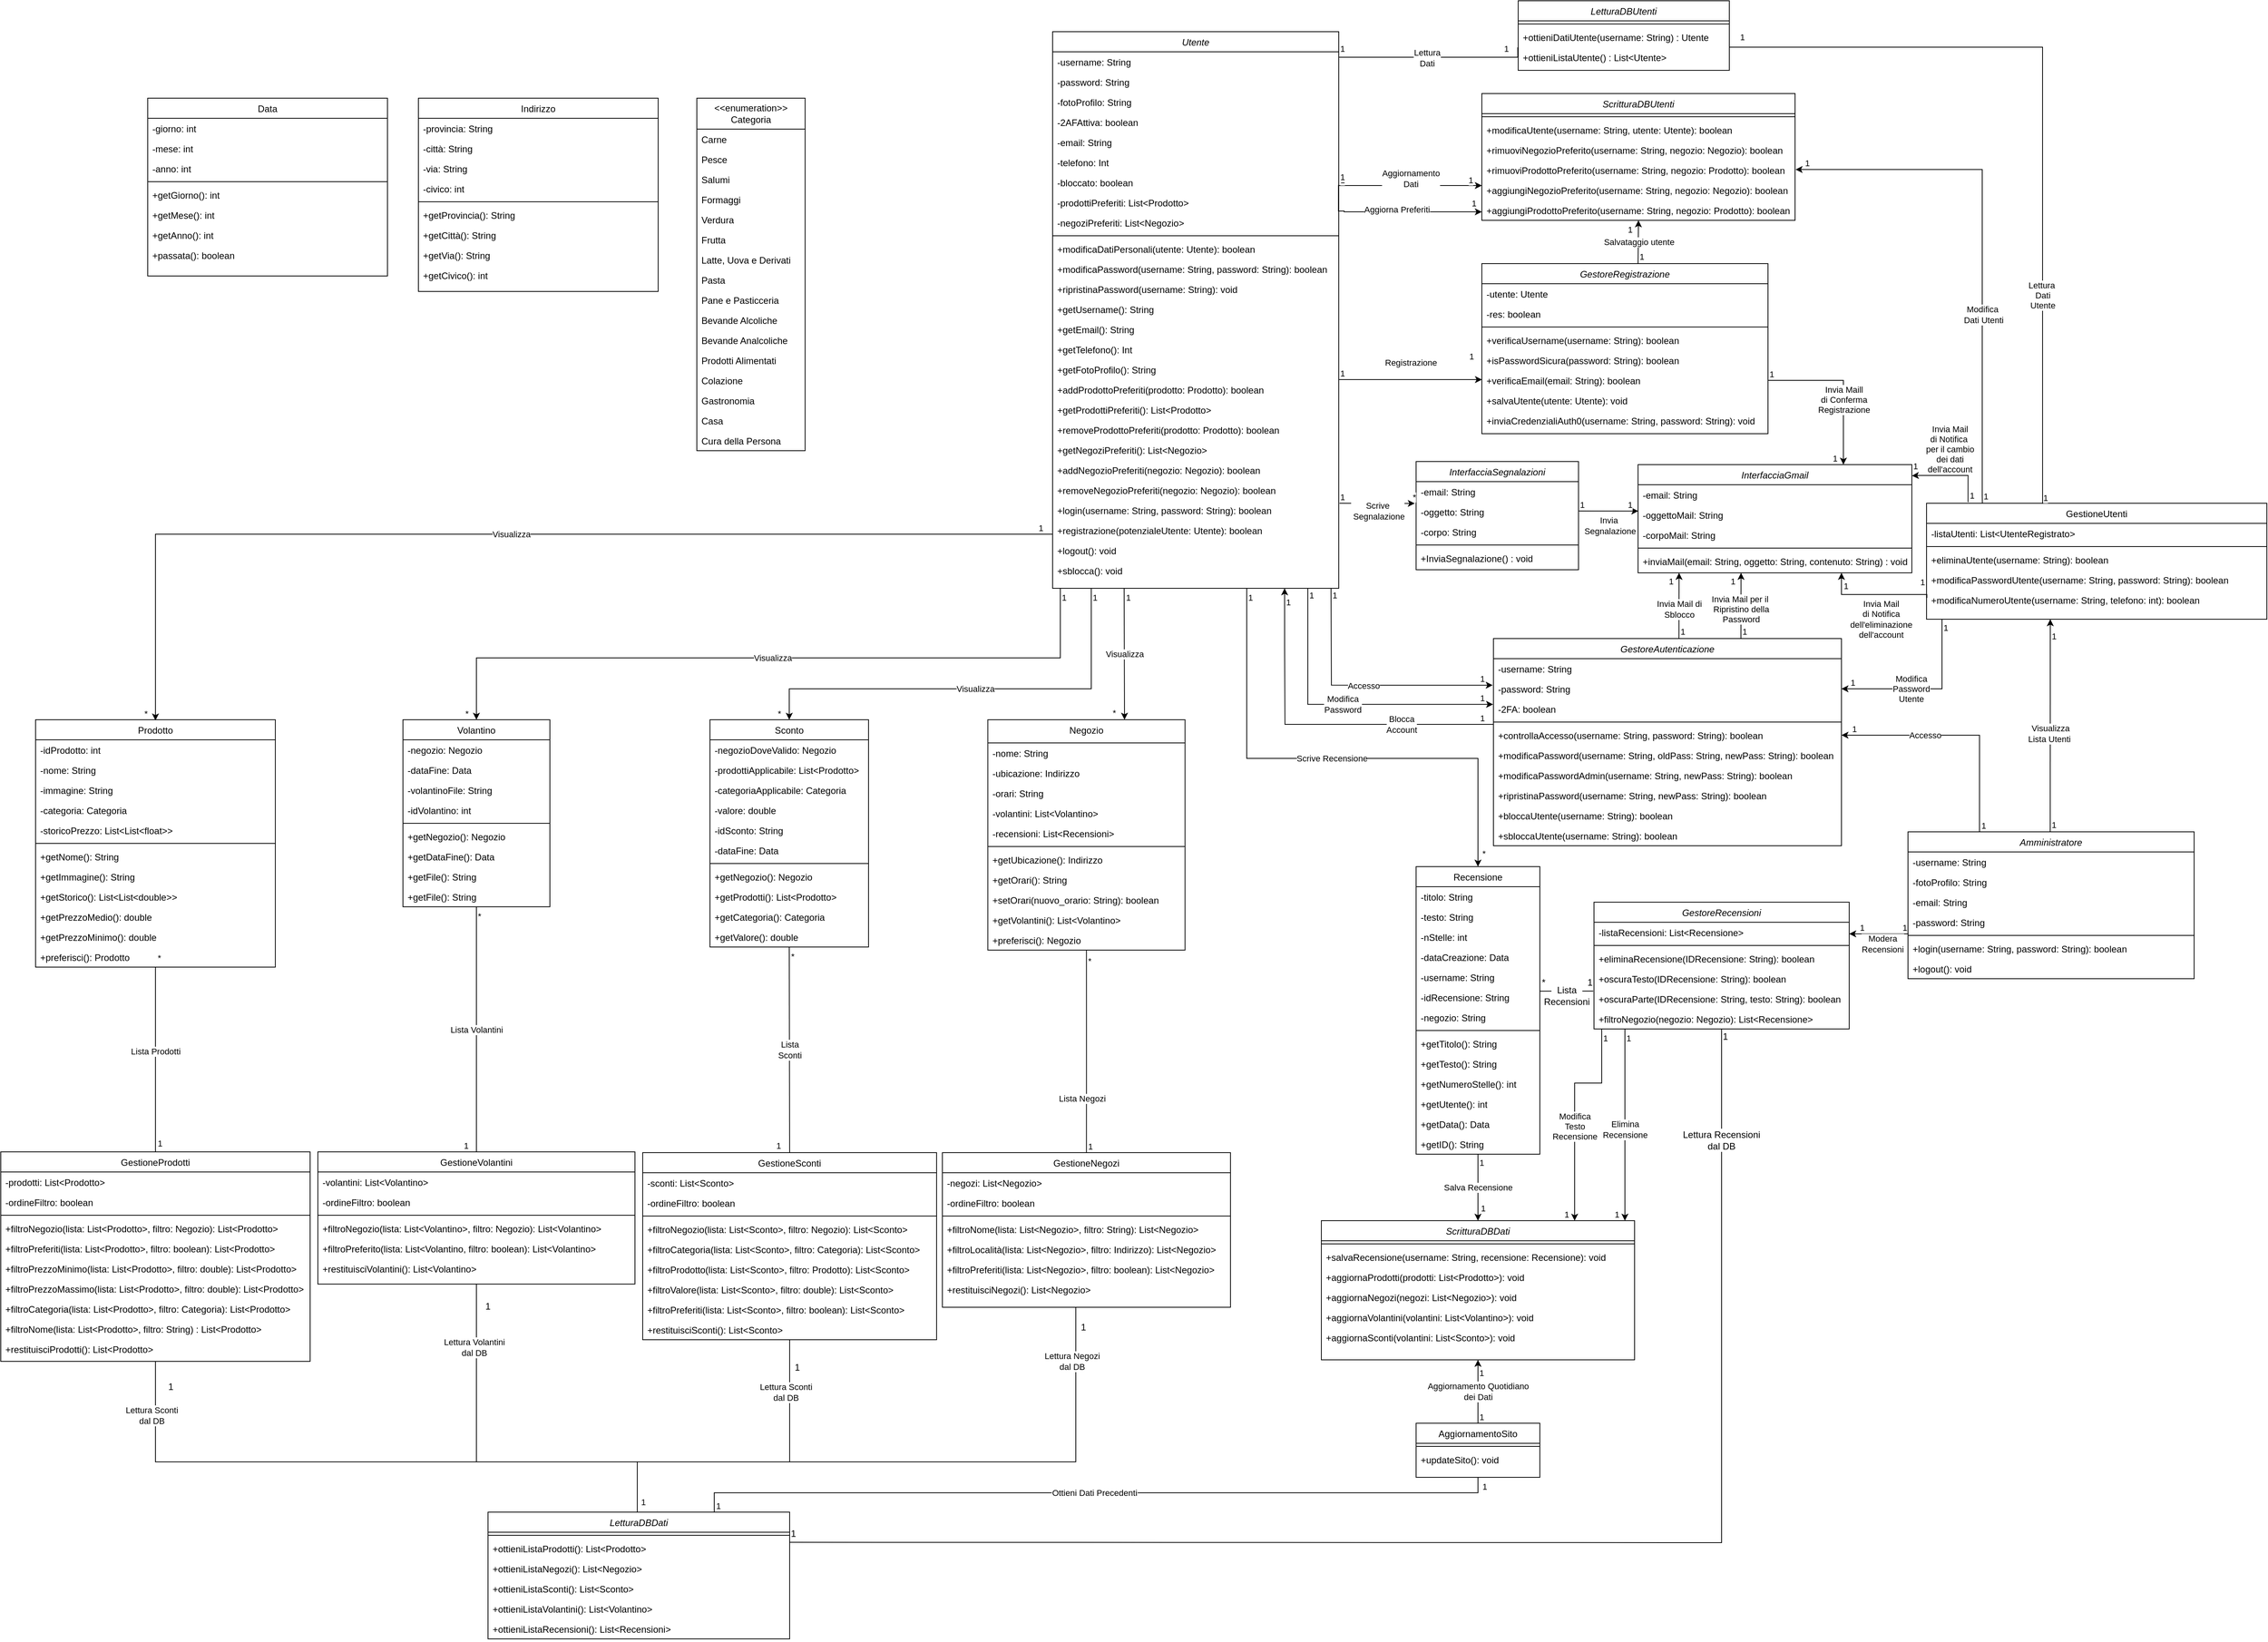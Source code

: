<mxfile version="22.0.3" type="device">
  <diagram id="C5RBs43oDa-KdzZeNtuy" name="Page-1">
    <mxGraphModel dx="3088" dy="3162" grid="1" gridSize="10" guides="1" tooltips="1" connect="1" arrows="1" fold="1" page="1" pageScale="1" pageWidth="827" pageHeight="1169" math="0" shadow="0">
      <root>
        <mxCell id="WIyWlLk6GJQsqaUBKTNV-0" />
        <mxCell id="WIyWlLk6GJQsqaUBKTNV-1" parent="WIyWlLk6GJQsqaUBKTNV-0" />
        <mxCell id="zkfFHV4jXpPFQw0GAbJ--6" value="Volantino" style="swimlane;fontStyle=0;align=center;verticalAlign=top;childLayout=stackLayout;horizontal=1;startSize=26;horizontalStack=0;resizeParent=1;resizeLast=0;collapsible=1;marginBottom=0;rounded=0;shadow=0;strokeWidth=1;" parent="WIyWlLk6GJQsqaUBKTNV-1" vertex="1">
          <mxGeometry x="-770" y="-440" width="190" height="242" as="geometry">
            <mxRectangle x="-770" y="-370" width="160" height="26" as="alternateBounds" />
          </mxGeometry>
        </mxCell>
        <mxCell id="zkfFHV4jXpPFQw0GAbJ--7" value="-negozio: Negozio" style="text;align=left;verticalAlign=top;spacingLeft=4;spacingRight=4;overflow=hidden;rotatable=0;points=[[0,0.5],[1,0.5]];portConstraint=eastwest;" parent="zkfFHV4jXpPFQw0GAbJ--6" vertex="1">
          <mxGeometry y="26" width="190" height="26" as="geometry" />
        </mxCell>
        <mxCell id="zkfFHV4jXpPFQw0GAbJ--8" value="-dataFine: Data" style="text;align=left;verticalAlign=top;spacingLeft=4;spacingRight=4;overflow=hidden;rotatable=0;points=[[0,0.5],[1,0.5]];portConstraint=eastwest;rounded=0;shadow=0;html=0;" parent="zkfFHV4jXpPFQw0GAbJ--6" vertex="1">
          <mxGeometry y="52" width="190" height="26" as="geometry" />
        </mxCell>
        <mxCell id="Czm6NoH4v5bJ4XRIW0q1-0" value="-volantinoFile: String" style="text;align=left;verticalAlign=top;spacingLeft=4;spacingRight=4;overflow=hidden;rotatable=0;points=[[0,0.5],[1,0.5]];portConstraint=eastwest;rounded=0;shadow=0;html=0;" parent="zkfFHV4jXpPFQw0GAbJ--6" vertex="1">
          <mxGeometry y="78" width="190" height="26" as="geometry" />
        </mxCell>
        <mxCell id="qXRl-dbPSwarJ3rD-aCt-116" value="-idVolantino: int" style="text;align=left;verticalAlign=top;spacingLeft=4;spacingRight=4;overflow=hidden;rotatable=0;points=[[0,0.5],[1,0.5]];portConstraint=eastwest;rounded=0;shadow=0;html=0;" parent="zkfFHV4jXpPFQw0GAbJ--6" vertex="1">
          <mxGeometry y="104" width="190" height="26" as="geometry" />
        </mxCell>
        <mxCell id="zkfFHV4jXpPFQw0GAbJ--9" value="" style="line;html=1;strokeWidth=1;align=left;verticalAlign=middle;spacingTop=-1;spacingLeft=3;spacingRight=3;rotatable=0;labelPosition=right;points=[];portConstraint=eastwest;" parent="zkfFHV4jXpPFQw0GAbJ--6" vertex="1">
          <mxGeometry y="130" width="190" height="8" as="geometry" />
        </mxCell>
        <mxCell id="zkfFHV4jXpPFQw0GAbJ--10" value="+getNegozio(): Negozio" style="text;align=left;verticalAlign=top;spacingLeft=4;spacingRight=4;overflow=hidden;rotatable=0;points=[[0,0.5],[1,0.5]];portConstraint=eastwest;fontStyle=0" parent="zkfFHV4jXpPFQw0GAbJ--6" vertex="1">
          <mxGeometry y="138" width="190" height="26" as="geometry" />
        </mxCell>
        <mxCell id="qXRl-dbPSwarJ3rD-aCt-117" value="+getDataFine(): Data" style="text;align=left;verticalAlign=top;spacingLeft=4;spacingRight=4;overflow=hidden;rotatable=0;points=[[0,0.5],[1,0.5]];portConstraint=eastwest;fontStyle=0" parent="zkfFHV4jXpPFQw0GAbJ--6" vertex="1">
          <mxGeometry y="164" width="190" height="26" as="geometry" />
        </mxCell>
        <mxCell id="qXRl-dbPSwarJ3rD-aCt-118" value="+getFile(): String" style="text;align=left;verticalAlign=top;spacingLeft=4;spacingRight=4;overflow=hidden;rotatable=0;points=[[0,0.5],[1,0.5]];portConstraint=eastwest;fontStyle=0" parent="zkfFHV4jXpPFQw0GAbJ--6" vertex="1">
          <mxGeometry y="190" width="190" height="26" as="geometry" />
        </mxCell>
        <mxCell id="5EF1VUyvcWnwQRPQVi3j-0" value="+getFile(): String" style="text;align=left;verticalAlign=top;spacingLeft=4;spacingRight=4;overflow=hidden;rotatable=0;points=[[0,0.5],[1,0.5]];portConstraint=eastwest;fontStyle=0" vertex="1" parent="zkfFHV4jXpPFQw0GAbJ--6">
          <mxGeometry y="216" width="190" height="26" as="geometry" />
        </mxCell>
        <mxCell id="zkfFHV4jXpPFQw0GAbJ--13" value="Sconto" style="swimlane;fontStyle=0;align=center;verticalAlign=top;childLayout=stackLayout;horizontal=1;startSize=26;horizontalStack=0;resizeParent=1;resizeLast=0;collapsible=1;marginBottom=0;rounded=0;shadow=0;strokeWidth=1;" parent="WIyWlLk6GJQsqaUBKTNV-1" vertex="1">
          <mxGeometry x="-373" y="-440" width="205" height="294" as="geometry">
            <mxRectangle x="-373" y="-440" width="170" height="26" as="alternateBounds" />
          </mxGeometry>
        </mxCell>
        <mxCell id="zkfFHV4jXpPFQw0GAbJ--14" value="-negozioDoveValido: Negozio" style="text;align=left;verticalAlign=top;spacingLeft=4;spacingRight=4;overflow=hidden;rotatable=0;points=[[0,0.5],[1,0.5]];portConstraint=eastwest;" parent="zkfFHV4jXpPFQw0GAbJ--13" vertex="1">
          <mxGeometry y="26" width="205" height="26" as="geometry" />
        </mxCell>
        <mxCell id="qXRl-dbPSwarJ3rD-aCt-119" value="-prodottiApplicabile: List&lt;Prodotto&gt;" style="text;align=left;verticalAlign=top;spacingLeft=4;spacingRight=4;overflow=hidden;rotatable=0;points=[[0,0.5],[1,0.5]];portConstraint=eastwest;" parent="zkfFHV4jXpPFQw0GAbJ--13" vertex="1">
          <mxGeometry y="52" width="205" height="26" as="geometry" />
        </mxCell>
        <mxCell id="Q1K4LBVpeyQ6q0NaQj7y-15" value="-categoriaApplicabile: Categoria" style="text;align=left;verticalAlign=top;spacingLeft=4;spacingRight=4;overflow=hidden;rotatable=0;points=[[0,0.5],[1,0.5]];portConstraint=eastwest;" parent="zkfFHV4jXpPFQw0GAbJ--13" vertex="1">
          <mxGeometry y="78" width="205" height="26" as="geometry" />
        </mxCell>
        <mxCell id="CgQOvtlG7XJ0H4gT7Tga-1" value="-valore: double" style="text;align=left;verticalAlign=top;spacingLeft=4;spacingRight=4;overflow=hidden;rotatable=0;points=[[0,0.5],[1,0.5]];portConstraint=eastwest;" parent="zkfFHV4jXpPFQw0GAbJ--13" vertex="1">
          <mxGeometry y="104" width="205" height="26" as="geometry" />
        </mxCell>
        <mxCell id="qXRl-dbPSwarJ3rD-aCt-120" value="-idSconto: String" style="text;align=left;verticalAlign=top;spacingLeft=4;spacingRight=4;overflow=hidden;rotatable=0;points=[[0,0.5],[1,0.5]];portConstraint=eastwest;" parent="zkfFHV4jXpPFQw0GAbJ--13" vertex="1">
          <mxGeometry y="130" width="205" height="26" as="geometry" />
        </mxCell>
        <mxCell id="zK7u2xOlfH0bMaOSvVUu-0" value="-dataFine: Data" style="text;align=left;verticalAlign=top;spacingLeft=4;spacingRight=4;overflow=hidden;rotatable=0;points=[[0,0.5],[1,0.5]];portConstraint=eastwest;rounded=0;shadow=0;html=0;" parent="zkfFHV4jXpPFQw0GAbJ--13" vertex="1">
          <mxGeometry y="156" width="205" height="26" as="geometry" />
        </mxCell>
        <mxCell id="zkfFHV4jXpPFQw0GAbJ--15" value="" style="line;html=1;strokeWidth=1;align=left;verticalAlign=middle;spacingTop=-1;spacingLeft=3;spacingRight=3;rotatable=0;labelPosition=right;points=[];portConstraint=eastwest;" parent="zkfFHV4jXpPFQw0GAbJ--13" vertex="1">
          <mxGeometry y="182" width="205" height="8" as="geometry" />
        </mxCell>
        <mxCell id="qXRl-dbPSwarJ3rD-aCt-122" value="+getNegozio(): Negozio" style="text;align=left;verticalAlign=top;spacingLeft=4;spacingRight=4;overflow=hidden;rotatable=0;points=[[0,0.5],[1,0.5]];portConstraint=eastwest;" parent="zkfFHV4jXpPFQw0GAbJ--13" vertex="1">
          <mxGeometry y="190" width="205" height="26" as="geometry" />
        </mxCell>
        <mxCell id="qXRl-dbPSwarJ3rD-aCt-121" value="+getProdotti(): List&lt;Prodotto&gt;" style="text;align=left;verticalAlign=top;spacingLeft=4;spacingRight=4;overflow=hidden;rotatable=0;points=[[0,0.5],[1,0.5]];portConstraint=eastwest;" parent="zkfFHV4jXpPFQw0GAbJ--13" vertex="1">
          <mxGeometry y="216" width="205" height="26" as="geometry" />
        </mxCell>
        <mxCell id="Q1K4LBVpeyQ6q0NaQj7y-16" value="+getCategoria(): Categoria" style="text;align=left;verticalAlign=top;spacingLeft=4;spacingRight=4;overflow=hidden;rotatable=0;points=[[0,0.5],[1,0.5]];portConstraint=eastwest;" parent="zkfFHV4jXpPFQw0GAbJ--13" vertex="1">
          <mxGeometry y="242" width="205" height="26" as="geometry" />
        </mxCell>
        <mxCell id="qXRl-dbPSwarJ3rD-aCt-123" value="+getValore(): double" style="text;align=left;verticalAlign=top;spacingLeft=4;spacingRight=4;overflow=hidden;rotatable=0;points=[[0,0.5],[1,0.5]];portConstraint=eastwest;" parent="zkfFHV4jXpPFQw0GAbJ--13" vertex="1">
          <mxGeometry y="268" width="205" height="26" as="geometry" />
        </mxCell>
        <mxCell id="O0ZMcNM0VspyZeSubut7-118" style="edgeStyle=orthogonalEdgeStyle;rounded=0;orthogonalLoop=1;jettySize=auto;html=1;exitX=0.5;exitY=1;exitDx=0;exitDy=0;startArrow=none;startFill=0;endArrow=none;endFill=0;" parent="WIyWlLk6GJQsqaUBKTNV-1" source="qXRl-dbPSwarJ3rD-aCt-2" target="qXRl-dbPSwarJ3rD-aCt-13" edge="1">
          <mxGeometry relative="1" as="geometry" />
        </mxCell>
        <mxCell id="qXRl-dbPSwarJ3rD-aCt-2" value="Negozio" style="swimlane;fontStyle=0;align=center;verticalAlign=top;childLayout=stackLayout;horizontal=1;startSize=30;horizontalStack=0;resizeParent=1;resizeLast=0;collapsible=1;marginBottom=0;rounded=0;shadow=0;strokeWidth=1;" parent="WIyWlLk6GJQsqaUBKTNV-1" vertex="1">
          <mxGeometry x="-13.75" y="-440" width="255" height="298" as="geometry">
            <mxRectangle x="-20" y="-440" width="170" height="26" as="alternateBounds" />
          </mxGeometry>
        </mxCell>
        <mxCell id="uvfcA45dXGFyxJXVZNtw-1" value="-nome: String" style="text;align=left;verticalAlign=top;spacingLeft=4;spacingRight=4;overflow=hidden;rotatable=0;points=[[0,0.5],[1,0.5]];portConstraint=eastwest;" parent="qXRl-dbPSwarJ3rD-aCt-2" vertex="1">
          <mxGeometry y="30" width="255" height="26" as="geometry" />
        </mxCell>
        <mxCell id="qXRl-dbPSwarJ3rD-aCt-3" value="-ubicazione: Indirizzo" style="text;align=left;verticalAlign=top;spacingLeft=4;spacingRight=4;overflow=hidden;rotatable=0;points=[[0,0.5],[1,0.5]];portConstraint=eastwest;" parent="qXRl-dbPSwarJ3rD-aCt-2" vertex="1">
          <mxGeometry y="56" width="255" height="26" as="geometry" />
        </mxCell>
        <mxCell id="qXRl-dbPSwarJ3rD-aCt-126" value="-orari: String" style="text;align=left;verticalAlign=top;spacingLeft=4;spacingRight=4;overflow=hidden;rotatable=0;points=[[0,0.5],[1,0.5]];portConstraint=eastwest;" parent="qXRl-dbPSwarJ3rD-aCt-2" vertex="1">
          <mxGeometry y="82" width="255" height="26" as="geometry" />
        </mxCell>
        <mxCell id="qXRl-dbPSwarJ3rD-aCt-132" value="-volantini: List&lt;Volantino&gt;" style="text;align=left;verticalAlign=top;spacingLeft=4;spacingRight=4;overflow=hidden;rotatable=0;points=[[0,0.5],[1,0.5]];portConstraint=eastwest;" parent="qXRl-dbPSwarJ3rD-aCt-2" vertex="1">
          <mxGeometry y="108" width="255" height="26" as="geometry" />
        </mxCell>
        <mxCell id="O0ZMcNM0VspyZeSubut7-117" value="-recensioni: List&lt;Recensioni&gt;" style="text;align=left;verticalAlign=top;spacingLeft=4;spacingRight=4;overflow=hidden;rotatable=0;points=[[0,0.5],[1,0.5]];portConstraint=eastwest;" parent="qXRl-dbPSwarJ3rD-aCt-2" vertex="1">
          <mxGeometry y="134" width="255" height="26" as="geometry" />
        </mxCell>
        <mxCell id="qXRl-dbPSwarJ3rD-aCt-4" value="" style="line;html=1;strokeWidth=1;align=left;verticalAlign=middle;spacingTop=-1;spacingLeft=3;spacingRight=3;rotatable=0;labelPosition=right;points=[];portConstraint=eastwest;" parent="qXRl-dbPSwarJ3rD-aCt-2" vertex="1">
          <mxGeometry y="160" width="255" height="8" as="geometry" />
        </mxCell>
        <mxCell id="qXRl-dbPSwarJ3rD-aCt-127" value="+getUbicazione(): Indirizzo" style="text;align=left;verticalAlign=top;spacingLeft=4;spacingRight=4;overflow=hidden;rotatable=0;points=[[0,0.5],[1,0.5]];portConstraint=eastwest;" parent="qXRl-dbPSwarJ3rD-aCt-2" vertex="1">
          <mxGeometry y="168" width="255" height="26" as="geometry" />
        </mxCell>
        <mxCell id="qXRl-dbPSwarJ3rD-aCt-129" value="+getOrari(): String" style="text;align=left;verticalAlign=top;spacingLeft=4;spacingRight=4;overflow=hidden;rotatable=0;points=[[0,0.5],[1,0.5]];portConstraint=eastwest;" parent="qXRl-dbPSwarJ3rD-aCt-2" vertex="1">
          <mxGeometry y="194" width="255" height="26" as="geometry" />
        </mxCell>
        <mxCell id="qXRl-dbPSwarJ3rD-aCt-142" value="+setOrari(nuovo_orario: String): boolean" style="text;align=left;verticalAlign=top;spacingLeft=4;spacingRight=4;overflow=hidden;rotatable=0;points=[[0,0.5],[1,0.5]];portConstraint=eastwest;" parent="qXRl-dbPSwarJ3rD-aCt-2" vertex="1">
          <mxGeometry y="220" width="255" height="26" as="geometry" />
        </mxCell>
        <mxCell id="qXRl-dbPSwarJ3rD-aCt-149" value="+getVolantini(): List&lt;Volantino&gt;" style="text;align=left;verticalAlign=top;spacingLeft=4;spacingRight=4;overflow=hidden;rotatable=0;points=[[0,0.5],[1,0.5]];portConstraint=eastwest;" parent="qXRl-dbPSwarJ3rD-aCt-2" vertex="1">
          <mxGeometry y="246" width="255" height="26" as="geometry" />
        </mxCell>
        <mxCell id="qXRl-dbPSwarJ3rD-aCt-133" value="+preferisci(): Negozio" style="text;align=left;verticalAlign=top;spacingLeft=4;spacingRight=4;overflow=hidden;rotatable=0;points=[[0,0.5],[1,0.5]];portConstraint=eastwest;" parent="qXRl-dbPSwarJ3rD-aCt-2" vertex="1">
          <mxGeometry y="272" width="255" height="26" as="geometry" />
        </mxCell>
        <mxCell id="qXRl-dbPSwarJ3rD-aCt-9" value="Prodotto" style="swimlane;fontStyle=0;align=center;verticalAlign=top;childLayout=stackLayout;horizontal=1;startSize=26;horizontalStack=0;resizeParent=1;resizeLast=0;collapsible=1;marginBottom=0;rounded=0;shadow=0;strokeWidth=1;" parent="WIyWlLk6GJQsqaUBKTNV-1" vertex="1">
          <mxGeometry x="-1245" y="-440" width="310" height="320" as="geometry">
            <mxRectangle x="-1070" y="-380" width="170" height="26" as="alternateBounds" />
          </mxGeometry>
        </mxCell>
        <mxCell id="qXRl-dbPSwarJ3rD-aCt-10" value="-idProdotto: int" style="text;align=left;verticalAlign=top;spacingLeft=4;spacingRight=4;overflow=hidden;rotatable=0;points=[[0,0.5],[1,0.5]];portConstraint=eastwest;" parent="qXRl-dbPSwarJ3rD-aCt-9" vertex="1">
          <mxGeometry y="26" width="310" height="26" as="geometry" />
        </mxCell>
        <mxCell id="XBBLEVRNAP1x4-U7-02N-0" value="-nome: String" style="text;align=left;verticalAlign=top;spacingLeft=4;spacingRight=4;overflow=hidden;rotatable=0;points=[[0,0.5],[1,0.5]];portConstraint=eastwest;" parent="qXRl-dbPSwarJ3rD-aCt-9" vertex="1">
          <mxGeometry y="52" width="310" height="26" as="geometry" />
        </mxCell>
        <mxCell id="qXRl-dbPSwarJ3rD-aCt-135" value="-immagine: String" style="text;align=left;verticalAlign=top;spacingLeft=4;spacingRight=4;overflow=hidden;rotatable=0;points=[[0,0.5],[1,0.5]];portConstraint=eastwest;" parent="qXRl-dbPSwarJ3rD-aCt-9" vertex="1">
          <mxGeometry y="78" width="310" height="26" as="geometry" />
        </mxCell>
        <mxCell id="Q1K4LBVpeyQ6q0NaQj7y-19" value="-categoria: Categoria" style="text;align=left;verticalAlign=top;spacingLeft=4;spacingRight=4;overflow=hidden;rotatable=0;points=[[0,0.5],[1,0.5]];portConstraint=eastwest;" parent="qXRl-dbPSwarJ3rD-aCt-9" vertex="1">
          <mxGeometry y="104" width="310" height="26" as="geometry" />
        </mxCell>
        <mxCell id="qXRl-dbPSwarJ3rD-aCt-134" value="-storicoPrezzo: List&lt;List&lt;float&gt;&gt;" style="text;align=left;verticalAlign=top;spacingLeft=4;spacingRight=4;overflow=hidden;rotatable=0;points=[[0,0.5],[1,0.5]];portConstraint=eastwest;" parent="qXRl-dbPSwarJ3rD-aCt-9" vertex="1">
          <mxGeometry y="130" width="310" height="26" as="geometry" />
        </mxCell>
        <mxCell id="qXRl-dbPSwarJ3rD-aCt-11" value="" style="line;html=1;strokeWidth=1;align=left;verticalAlign=middle;spacingTop=-1;spacingLeft=3;spacingRight=3;rotatable=0;labelPosition=right;points=[];portConstraint=eastwest;" parent="qXRl-dbPSwarJ3rD-aCt-9" vertex="1">
          <mxGeometry y="156" width="310" height="8" as="geometry" />
        </mxCell>
        <mxCell id="qXRl-dbPSwarJ3rD-aCt-136" value="+getNome(): String" style="text;align=left;verticalAlign=top;spacingLeft=4;spacingRight=4;overflow=hidden;rotatable=0;points=[[0,0.5],[1,0.5]];portConstraint=eastwest;" parent="qXRl-dbPSwarJ3rD-aCt-9" vertex="1">
          <mxGeometry y="164" width="310" height="26" as="geometry" />
        </mxCell>
        <mxCell id="qXRl-dbPSwarJ3rD-aCt-137" value="+getImmagine(): String" style="text;align=left;verticalAlign=top;spacingLeft=4;spacingRight=4;overflow=hidden;rotatable=0;points=[[0,0.5],[1,0.5]];portConstraint=eastwest;" parent="qXRl-dbPSwarJ3rD-aCt-9" vertex="1">
          <mxGeometry y="190" width="310" height="26" as="geometry" />
        </mxCell>
        <mxCell id="qXRl-dbPSwarJ3rD-aCt-139" value="+getStorico(): List&lt;List&lt;double&gt;&gt;" style="text;align=left;verticalAlign=top;spacingLeft=4;spacingRight=4;overflow=hidden;rotatable=0;points=[[0,0.5],[1,0.5]];portConstraint=eastwest;" parent="qXRl-dbPSwarJ3rD-aCt-9" vertex="1">
          <mxGeometry y="216" width="310" height="26" as="geometry" />
        </mxCell>
        <mxCell id="qXRl-dbPSwarJ3rD-aCt-138" value="+getPrezzoMedio(): double" style="text;align=left;verticalAlign=top;spacingLeft=4;spacingRight=4;overflow=hidden;rotatable=0;points=[[0,0.5],[1,0.5]];portConstraint=eastwest;" parent="qXRl-dbPSwarJ3rD-aCt-9" vertex="1">
          <mxGeometry y="242" width="310" height="26" as="geometry" />
        </mxCell>
        <mxCell id="qXRl-dbPSwarJ3rD-aCt-140" value="+getPrezzoMinimo(): double" style="text;align=left;verticalAlign=top;spacingLeft=4;spacingRight=4;overflow=hidden;rotatable=0;points=[[0,0.5],[1,0.5]];portConstraint=eastwest;" parent="qXRl-dbPSwarJ3rD-aCt-9" vertex="1">
          <mxGeometry y="268" width="310" height="26" as="geometry" />
        </mxCell>
        <mxCell id="Q1K4LBVpeyQ6q0NaQj7y-1" value="+preferisci(): Prodotto" style="text;align=left;verticalAlign=top;spacingLeft=4;spacingRight=4;overflow=hidden;rotatable=0;points=[[0,0.5],[1,0.5]];portConstraint=eastwest;" parent="qXRl-dbPSwarJ3rD-aCt-9" vertex="1">
          <mxGeometry y="294" width="310" height="26" as="geometry" />
        </mxCell>
        <mxCell id="O0ZMcNM0VspyZeSubut7-127" style="edgeStyle=orthogonalEdgeStyle;rounded=0;orthogonalLoop=1;jettySize=auto;html=1;entryX=0.5;entryY=0;entryDx=0;entryDy=0;startArrow=none;startFill=0;endArrow=none;endFill=0;" parent="WIyWlLk6GJQsqaUBKTNV-1" target="O0ZMcNM0VspyZeSubut7-123" edge="1">
          <mxGeometry relative="1" as="geometry">
            <mxPoint x="100" y="320" as="sourcePoint" />
            <Array as="points">
              <mxPoint x="100" y="520" />
              <mxPoint x="-467" y="520" />
              <mxPoint x="-467" y="585" />
            </Array>
          </mxGeometry>
        </mxCell>
        <mxCell id="qXRl-dbPSwarJ3rD-aCt-13" value="GestioneNegozi" style="swimlane;fontStyle=0;align=center;verticalAlign=top;childLayout=stackLayout;horizontal=1;startSize=26;horizontalStack=0;resizeParent=1;resizeLast=0;collapsible=1;marginBottom=0;rounded=0;shadow=0;strokeWidth=1;" parent="WIyWlLk6GJQsqaUBKTNV-1" vertex="1">
          <mxGeometry x="-72.5" y="120" width="372.5" height="200" as="geometry">
            <mxRectangle x="-72.5" y="110" width="170" height="26" as="alternateBounds" />
          </mxGeometry>
        </mxCell>
        <mxCell id="qXRl-dbPSwarJ3rD-aCt-14" value="-negozi: List&lt;Negozio&gt;" style="text;align=left;verticalAlign=top;spacingLeft=4;spacingRight=4;overflow=hidden;rotatable=0;points=[[0,0.5],[1,0.5]];portConstraint=eastwest;" parent="qXRl-dbPSwarJ3rD-aCt-13" vertex="1">
          <mxGeometry y="26" width="372.5" height="26" as="geometry" />
        </mxCell>
        <mxCell id="O0ZMcNM0VspyZeSubut7-215" value="-ordineFiltro: boolean" style="text;align=left;verticalAlign=top;spacingLeft=4;spacingRight=4;overflow=hidden;rotatable=0;points=[[0,0.5],[1,0.5]];portConstraint=eastwest;" parent="qXRl-dbPSwarJ3rD-aCt-13" vertex="1">
          <mxGeometry y="52" width="372.5" height="26" as="geometry" />
        </mxCell>
        <mxCell id="qXRl-dbPSwarJ3rD-aCt-15" value="" style="line;html=1;strokeWidth=1;align=left;verticalAlign=middle;spacingTop=-1;spacingLeft=3;spacingRight=3;rotatable=0;labelPosition=right;points=[];portConstraint=eastwest;" parent="qXRl-dbPSwarJ3rD-aCt-13" vertex="1">
          <mxGeometry y="78" width="372.5" height="8" as="geometry" />
        </mxCell>
        <mxCell id="CgQOvtlG7XJ0H4gT7Tga-31" value="+filtroNome(lista: List&lt;Negozio&gt;, filtro: String): List&lt;Negozio&gt;" style="text;align=left;verticalAlign=top;spacingLeft=4;spacingRight=4;overflow=hidden;rotatable=0;points=[[0,0.5],[1,0.5]];portConstraint=eastwest;" parent="qXRl-dbPSwarJ3rD-aCt-13" vertex="1">
          <mxGeometry y="86" width="372.5" height="26" as="geometry" />
        </mxCell>
        <mxCell id="O0ZMcNM0VspyZeSubut7-206" value="+filtroLocalità(lista: List&lt;Negozio&gt;, filtro: Indirizzo): List&lt;Negozio&gt;" style="text;align=left;verticalAlign=top;spacingLeft=4;spacingRight=4;overflow=hidden;rotatable=0;points=[[0,0.5],[1,0.5]];portConstraint=eastwest;" parent="qXRl-dbPSwarJ3rD-aCt-13" vertex="1">
          <mxGeometry y="112" width="372.5" height="26" as="geometry" />
        </mxCell>
        <mxCell id="CgQOvtlG7XJ0H4gT7Tga-32" value="+filtroPreferiti(lista: List&lt;Negozio&gt;, filtro: boolean): List&lt;Negozio&gt;" style="text;align=left;verticalAlign=top;spacingLeft=4;spacingRight=4;overflow=hidden;rotatable=0;points=[[0,0.5],[1,0.5]];portConstraint=eastwest;" parent="qXRl-dbPSwarJ3rD-aCt-13" vertex="1">
          <mxGeometry y="138" width="372.5" height="26" as="geometry" />
        </mxCell>
        <mxCell id="CgQOvtlG7XJ0H4gT7Tga-30" value="+restituisciNegozi(): List&lt;Negozio&gt;" style="text;align=left;verticalAlign=top;spacingLeft=4;spacingRight=4;overflow=hidden;rotatable=0;points=[[0,0.5],[1,0.5]];portConstraint=eastwest;" parent="qXRl-dbPSwarJ3rD-aCt-13" vertex="1">
          <mxGeometry y="164" width="372.5" height="26" as="geometry" />
        </mxCell>
        <mxCell id="qXRl-dbPSwarJ3rD-aCt-17" value="GestioneSconti" style="swimlane;fontStyle=0;align=center;verticalAlign=top;childLayout=stackLayout;horizontal=1;startSize=26;horizontalStack=0;resizeParent=1;resizeLast=0;collapsible=1;marginBottom=0;rounded=0;shadow=0;strokeWidth=1;" parent="WIyWlLk6GJQsqaUBKTNV-1" vertex="1">
          <mxGeometry x="-460" y="120" width="380" height="242" as="geometry">
            <mxRectangle x="-460" y="120" width="170" height="26" as="alternateBounds" />
          </mxGeometry>
        </mxCell>
        <mxCell id="qXRl-dbPSwarJ3rD-aCt-18" value="-sconti: List&lt;Sconto&gt;" style="text;align=left;verticalAlign=top;spacingLeft=4;spacingRight=4;overflow=hidden;rotatable=0;points=[[0,0.5],[1,0.5]];portConstraint=eastwest;" parent="qXRl-dbPSwarJ3rD-aCt-17" vertex="1">
          <mxGeometry y="26" width="380" height="26" as="geometry" />
        </mxCell>
        <mxCell id="NXsjkptnzFfKRNRjfUt4-20" value="-ordineFiltro: boolean" style="text;align=left;verticalAlign=top;spacingLeft=4;spacingRight=4;overflow=hidden;rotatable=0;points=[[0,0.5],[1,0.5]];portConstraint=eastwest;" parent="qXRl-dbPSwarJ3rD-aCt-17" vertex="1">
          <mxGeometry y="52" width="380" height="26" as="geometry" />
        </mxCell>
        <mxCell id="qXRl-dbPSwarJ3rD-aCt-19" value="" style="line;html=1;strokeWidth=1;align=left;verticalAlign=middle;spacingTop=-1;spacingLeft=3;spacingRight=3;rotatable=0;labelPosition=right;points=[];portConstraint=eastwest;" parent="qXRl-dbPSwarJ3rD-aCt-17" vertex="1">
          <mxGeometry y="78" width="380" height="8" as="geometry" />
        </mxCell>
        <mxCell id="CgQOvtlG7XJ0H4gT7Tga-11" value="+filtroNegozio(lista: List&lt;Sconto&gt;, filtro: Negozio): List&lt;Sconto&gt;" style="text;align=left;verticalAlign=top;spacingLeft=4;spacingRight=4;overflow=hidden;rotatable=0;points=[[0,0.5],[1,0.5]];portConstraint=eastwest;" parent="qXRl-dbPSwarJ3rD-aCt-17" vertex="1">
          <mxGeometry y="86" width="380" height="26" as="geometry" />
        </mxCell>
        <mxCell id="CgQOvtlG7XJ0H4gT7Tga-12" value="+filtroCategoria(lista: List&lt;Sconto&gt;, filtro: Categoria): List&lt;Sconto&gt;" style="text;align=left;verticalAlign=top;spacingLeft=4;spacingRight=4;overflow=hidden;rotatable=0;points=[[0,0.5],[1,0.5]];portConstraint=eastwest;" parent="qXRl-dbPSwarJ3rD-aCt-17" vertex="1">
          <mxGeometry y="112" width="380" height="26" as="geometry" />
        </mxCell>
        <mxCell id="Q1K4LBVpeyQ6q0NaQj7y-18" value="+filtroProdotto(lista: List&lt;Sconto&gt;, filtro: Prodotto): List&lt;Sconto&gt;" style="text;align=left;verticalAlign=top;spacingLeft=4;spacingRight=4;overflow=hidden;rotatable=0;points=[[0,0.5],[1,0.5]];portConstraint=eastwest;" parent="qXRl-dbPSwarJ3rD-aCt-17" vertex="1">
          <mxGeometry y="138" width="380" height="26" as="geometry" />
        </mxCell>
        <mxCell id="CgQOvtlG7XJ0H4gT7Tga-13" value="+filtroValore(lista: List&lt;Sconto&gt;, filtro: double): List&lt;Sconto&gt;" style="text;align=left;verticalAlign=top;spacingLeft=4;spacingRight=4;overflow=hidden;rotatable=0;points=[[0,0.5],[1,0.5]];portConstraint=eastwest;" parent="qXRl-dbPSwarJ3rD-aCt-17" vertex="1">
          <mxGeometry y="164" width="380" height="26" as="geometry" />
        </mxCell>
        <mxCell id="CgQOvtlG7XJ0H4gT7Tga-20" value="+filtroPreferiti(lista: List&lt;Sconto&gt;, filtro: boolean): List&lt;Sconto&gt;" style="text;align=left;verticalAlign=top;spacingLeft=4;spacingRight=4;overflow=hidden;rotatable=0;points=[[0,0.5],[1,0.5]];portConstraint=eastwest;" parent="qXRl-dbPSwarJ3rD-aCt-17" vertex="1">
          <mxGeometry y="190" width="380" height="26" as="geometry" />
        </mxCell>
        <mxCell id="CgQOvtlG7XJ0H4gT7Tga-14" value="+restituisciSconti(): List&lt;Sconto&gt;" style="text;align=left;verticalAlign=top;spacingLeft=4;spacingRight=4;overflow=hidden;rotatable=0;points=[[0,0.5],[1,0.5]];portConstraint=eastwest;" parent="qXRl-dbPSwarJ3rD-aCt-17" vertex="1">
          <mxGeometry y="216" width="380" height="26" as="geometry" />
        </mxCell>
        <mxCell id="qXRl-dbPSwarJ3rD-aCt-21" value="GestioneVolantini" style="swimlane;fontStyle=0;align=center;verticalAlign=top;childLayout=stackLayout;horizontal=1;startSize=26;horizontalStack=0;resizeParent=1;resizeLast=0;collapsible=1;marginBottom=0;rounded=0;shadow=0;strokeWidth=1;" parent="WIyWlLk6GJQsqaUBKTNV-1" vertex="1">
          <mxGeometry x="-880" y="119" width="410" height="171" as="geometry">
            <mxRectangle x="-880" y="119" width="170" height="26" as="alternateBounds" />
          </mxGeometry>
        </mxCell>
        <mxCell id="qXRl-dbPSwarJ3rD-aCt-22" value="-volantini: List&lt;Volantino&gt;" style="text;align=left;verticalAlign=top;spacingLeft=4;spacingRight=4;overflow=hidden;rotatable=0;points=[[0,0.5],[1,0.5]];portConstraint=eastwest;" parent="qXRl-dbPSwarJ3rD-aCt-21" vertex="1">
          <mxGeometry y="26" width="410" height="26" as="geometry" />
        </mxCell>
        <mxCell id="O0ZMcNM0VspyZeSubut7-212" value="-ordineFiltro: boolean" style="text;align=left;verticalAlign=top;spacingLeft=4;spacingRight=4;overflow=hidden;rotatable=0;points=[[0,0.5],[1,0.5]];portConstraint=eastwest;" parent="qXRl-dbPSwarJ3rD-aCt-21" vertex="1">
          <mxGeometry y="52" width="410" height="26" as="geometry" />
        </mxCell>
        <mxCell id="qXRl-dbPSwarJ3rD-aCt-23" value="" style="line;html=1;strokeWidth=1;align=left;verticalAlign=middle;spacingTop=-1;spacingLeft=3;spacingRight=3;rotatable=0;labelPosition=right;points=[];portConstraint=eastwest;" parent="qXRl-dbPSwarJ3rD-aCt-21" vertex="1">
          <mxGeometry y="78" width="410" height="8" as="geometry" />
        </mxCell>
        <mxCell id="CgQOvtlG7XJ0H4gT7Tga-16" value="+filtroNegozio(lista: List&lt;Volantino&gt;, filtro: Negozio): List&lt;Volantino&gt;" style="text;align=left;verticalAlign=top;spacingLeft=4;spacingRight=4;overflow=hidden;rotatable=0;points=[[0,0.5],[1,0.5]];portConstraint=eastwest;" parent="qXRl-dbPSwarJ3rD-aCt-21" vertex="1">
          <mxGeometry y="86" width="410" height="26" as="geometry" />
        </mxCell>
        <mxCell id="CgQOvtlG7XJ0H4gT7Tga-18" value="+filtroPreferito(lista: List&lt;Volantino, filtro: boolean): List&lt;Volantino&gt;" style="text;align=left;verticalAlign=top;spacingLeft=4;spacingRight=4;overflow=hidden;rotatable=0;points=[[0,0.5],[1,0.5]];portConstraint=eastwest;" parent="qXRl-dbPSwarJ3rD-aCt-21" vertex="1">
          <mxGeometry y="112" width="410" height="26" as="geometry" />
        </mxCell>
        <mxCell id="CgQOvtlG7XJ0H4gT7Tga-19" value="+restituisciVolantini(): List&lt;Volantino&gt;" style="text;align=left;verticalAlign=top;spacingLeft=4;spacingRight=4;overflow=hidden;rotatable=0;points=[[0,0.5],[1,0.5]];portConstraint=eastwest;" parent="qXRl-dbPSwarJ3rD-aCt-21" vertex="1">
          <mxGeometry y="138" width="410" height="26" as="geometry" />
        </mxCell>
        <mxCell id="qXRl-dbPSwarJ3rD-aCt-28" style="edgeStyle=orthogonalEdgeStyle;rounded=0;orthogonalLoop=1;jettySize=auto;html=1;exitX=0.5;exitY=0;exitDx=0;exitDy=0;entryX=0.5;entryY=1;entryDx=0;entryDy=0;endArrow=none;endFill=0;startArrow=none;startFill=0;" parent="WIyWlLk6GJQsqaUBKTNV-1" source="qXRl-dbPSwarJ3rD-aCt-25" target="qXRl-dbPSwarJ3rD-aCt-9" edge="1">
          <mxGeometry relative="1" as="geometry" />
        </mxCell>
        <mxCell id="qXRl-dbPSwarJ3rD-aCt-25" value="GestioneProdotti" style="swimlane;fontStyle=0;align=center;verticalAlign=top;childLayout=stackLayout;horizontal=1;startSize=26;horizontalStack=0;resizeParent=1;resizeLast=0;collapsible=1;marginBottom=0;rounded=0;shadow=0;strokeWidth=1;" parent="WIyWlLk6GJQsqaUBKTNV-1" vertex="1">
          <mxGeometry x="-1290" y="119" width="400" height="271" as="geometry">
            <mxRectangle x="-1290" y="119" width="170" height="26" as="alternateBounds" />
          </mxGeometry>
        </mxCell>
        <mxCell id="O0ZMcNM0VspyZeSubut7-209" value="-prodotti: List&lt;Prodotto&gt;" style="text;align=left;verticalAlign=top;spacingLeft=4;spacingRight=4;overflow=hidden;rotatable=0;points=[[0,0.5],[1,0.5]];portConstraint=eastwest;" parent="qXRl-dbPSwarJ3rD-aCt-25" vertex="1">
          <mxGeometry y="26" width="400" height="26" as="geometry" />
        </mxCell>
        <mxCell id="qXRl-dbPSwarJ3rD-aCt-26" value="-ordineFiltro: boolean" style="text;align=left;verticalAlign=top;spacingLeft=4;spacingRight=4;overflow=hidden;rotatable=0;points=[[0,0.5],[1,0.5]];portConstraint=eastwest;" parent="qXRl-dbPSwarJ3rD-aCt-25" vertex="1">
          <mxGeometry y="52" width="400" height="26" as="geometry" />
        </mxCell>
        <mxCell id="qXRl-dbPSwarJ3rD-aCt-27" value="" style="line;html=1;strokeWidth=1;align=left;verticalAlign=middle;spacingTop=-1;spacingLeft=3;spacingRight=3;rotatable=0;labelPosition=right;points=[];portConstraint=eastwest;" parent="qXRl-dbPSwarJ3rD-aCt-25" vertex="1">
          <mxGeometry y="78" width="400" height="8" as="geometry" />
        </mxCell>
        <mxCell id="CgQOvtlG7XJ0H4gT7Tga-23" value="+filtroNegozio(lista: List&lt;Prodotto&gt;, filtro: Negozio): List&lt;Prodotto&gt;" style="text;align=left;verticalAlign=top;spacingLeft=4;spacingRight=4;overflow=hidden;rotatable=0;points=[[0,0.5],[1,0.5]];portConstraint=eastwest;" parent="qXRl-dbPSwarJ3rD-aCt-25" vertex="1">
          <mxGeometry y="86" width="400" height="26" as="geometry" />
        </mxCell>
        <mxCell id="CgQOvtlG7XJ0H4gT7Tga-25" value="+filtroPreferiti(lista: List&lt;Prodotto&gt;, filtro: boolean): List&lt;Prodotto&gt;" style="text;align=left;verticalAlign=top;spacingLeft=4;spacingRight=4;overflow=hidden;rotatable=0;points=[[0,0.5],[1,0.5]];portConstraint=eastwest;" parent="qXRl-dbPSwarJ3rD-aCt-25" vertex="1">
          <mxGeometry y="112" width="400" height="26" as="geometry" />
        </mxCell>
        <mxCell id="CgQOvtlG7XJ0H4gT7Tga-26" value="+filtroPrezzoMinimo(lista: List&lt;Prodotto&gt;, filtro: double): List&lt;Prodotto&gt;" style="text;align=left;verticalAlign=top;spacingLeft=4;spacingRight=4;overflow=hidden;rotatable=0;points=[[0,0.5],[1,0.5]];portConstraint=eastwest;" parent="qXRl-dbPSwarJ3rD-aCt-25" vertex="1">
          <mxGeometry y="138" width="400" height="26" as="geometry" />
        </mxCell>
        <mxCell id="O0ZMcNM0VspyZeSubut7-205" value="+filtroPrezzoMassimo(lista: List&lt;Prodotto&gt;, filtro: double): List&lt;Prodotto&gt;" style="text;align=left;verticalAlign=top;spacingLeft=4;spacingRight=4;overflow=hidden;rotatable=0;points=[[0,0.5],[1,0.5]];portConstraint=eastwest;" parent="qXRl-dbPSwarJ3rD-aCt-25" vertex="1">
          <mxGeometry y="164" width="400" height="26" as="geometry" />
        </mxCell>
        <mxCell id="CgQOvtlG7XJ0H4gT7Tga-27" value="+filtroCategoria(lista: List&lt;Prodotto&gt;, filtro: Categoria): List&lt;Prodotto&gt;" style="text;align=left;verticalAlign=top;spacingLeft=4;spacingRight=4;overflow=hidden;rotatable=0;points=[[0,0.5],[1,0.5]];portConstraint=eastwest;" parent="qXRl-dbPSwarJ3rD-aCt-25" vertex="1">
          <mxGeometry y="190" width="400" height="26" as="geometry" />
        </mxCell>
        <mxCell id="CgQOvtlG7XJ0H4gT7Tga-28" value="+filtroNome(lista: List&lt;Prodotto&gt;, filtro: String) : List&lt;Prodotto&gt;" style="text;align=left;verticalAlign=top;spacingLeft=4;spacingRight=4;overflow=hidden;rotatable=0;points=[[0,0.5],[1,0.5]];portConstraint=eastwest;" parent="qXRl-dbPSwarJ3rD-aCt-25" vertex="1">
          <mxGeometry y="216" width="400" height="26" as="geometry" />
        </mxCell>
        <mxCell id="CgQOvtlG7XJ0H4gT7Tga-24" value="+restituisciProdotti(): List&lt;Prodotto&gt;" style="text;align=left;verticalAlign=top;spacingLeft=4;spacingRight=4;overflow=hidden;rotatable=0;points=[[0,0.5],[1,0.5]];portConstraint=eastwest;" parent="qXRl-dbPSwarJ3rD-aCt-25" vertex="1">
          <mxGeometry y="242" width="400" height="26" as="geometry" />
        </mxCell>
        <mxCell id="qXRl-dbPSwarJ3rD-aCt-29" value="AggiornamentoSito" style="swimlane;fontStyle=0;align=center;verticalAlign=top;childLayout=stackLayout;horizontal=1;startSize=26;horizontalStack=0;resizeParent=1;resizeLast=0;collapsible=1;marginBottom=0;rounded=0;shadow=0;strokeWidth=1;" parent="WIyWlLk6GJQsqaUBKTNV-1" vertex="1">
          <mxGeometry x="540" y="470" width="160" height="70" as="geometry">
            <mxRectangle x="275" y="-2000" width="170" height="26" as="alternateBounds" />
          </mxGeometry>
        </mxCell>
        <mxCell id="qXRl-dbPSwarJ3rD-aCt-31" value="" style="line;html=1;strokeWidth=1;align=left;verticalAlign=middle;spacingTop=-1;spacingLeft=3;spacingRight=3;rotatable=0;labelPosition=right;points=[];portConstraint=eastwest;" parent="qXRl-dbPSwarJ3rD-aCt-29" vertex="1">
          <mxGeometry y="26" width="160" height="8" as="geometry" />
        </mxCell>
        <mxCell id="Q1K4LBVpeyQ6q0NaQj7y-12" value="+updateSito(): void" style="text;align=left;verticalAlign=top;spacingLeft=4;spacingRight=4;overflow=hidden;rotatable=0;points=[[0,0.5],[1,0.5]];portConstraint=eastwest;" parent="qXRl-dbPSwarJ3rD-aCt-29" vertex="1">
          <mxGeometry y="34" width="160" height="26" as="geometry" />
        </mxCell>
        <mxCell id="9GjlYP8lMPnZHDsBOdB_-103" style="edgeStyle=orthogonalEdgeStyle;rounded=0;orthogonalLoop=1;jettySize=auto;html=1;endArrow=none;endFill=0;exitX=1;exitY=0.5;exitDx=0;exitDy=0;entryX=-0.002;entryY=0.01;entryDx=0;entryDy=0;entryPerimeter=0;" parent="WIyWlLk6GJQsqaUBKTNV-1" source="9GjlYP8lMPnZHDsBOdB_-2" target="O0ZMcNM0VspyZeSubut7-300" edge="1">
          <mxGeometry relative="1" as="geometry">
            <mxPoint x="350" y="-559" as="sourcePoint" />
            <mxPoint x="647" y="-681" as="targetPoint" />
            <Array as="points">
              <mxPoint x="440" y="-1297" />
              <mxPoint x="672" y="-1297" />
            </Array>
          </mxGeometry>
        </mxCell>
        <mxCell id="qXRl-dbPSwarJ3rD-aCt-41" value="Utente" style="swimlane;fontStyle=2;align=center;verticalAlign=top;childLayout=stackLayout;horizontal=1;startSize=26;horizontalStack=0;resizeParent=1;resizeLast=0;collapsible=1;marginBottom=0;rounded=0;shadow=0;strokeWidth=1;" parent="WIyWlLk6GJQsqaUBKTNV-1" vertex="1">
          <mxGeometry x="70" y="-1330" width="370" height="720" as="geometry">
            <mxRectangle x="960" y="120" width="160" height="26" as="alternateBounds" />
          </mxGeometry>
        </mxCell>
        <mxCell id="qXRl-dbPSwarJ3rD-aCt-42" value="-username: String" style="text;align=left;verticalAlign=top;spacingLeft=4;spacingRight=4;overflow=hidden;rotatable=0;points=[[0,0.5],[1,0.5]];portConstraint=eastwest;" parent="qXRl-dbPSwarJ3rD-aCt-41" vertex="1">
          <mxGeometry y="26" width="370" height="26" as="geometry" />
        </mxCell>
        <mxCell id="uvfcA45dXGFyxJXVZNtw-0" value="-password: String" style="text;align=left;verticalAlign=top;spacingLeft=4;spacingRight=4;overflow=hidden;rotatable=0;points=[[0,0.5],[1,0.5]];portConstraint=eastwest;" parent="qXRl-dbPSwarJ3rD-aCt-41" vertex="1">
          <mxGeometry y="52" width="370" height="26" as="geometry" />
        </mxCell>
        <mxCell id="9GjlYP8lMPnZHDsBOdB_-46" value="-fotoProfilo: String" style="text;align=left;verticalAlign=top;spacingLeft=4;spacingRight=4;overflow=hidden;rotatable=0;points=[[0,0.5],[1,0.5]];portConstraint=eastwest;" parent="qXRl-dbPSwarJ3rD-aCt-41" vertex="1">
          <mxGeometry y="78" width="370" height="26" as="geometry" />
        </mxCell>
        <mxCell id="qXRl-dbPSwarJ3rD-aCt-100" value="-2AFAttiva: boolean" style="text;align=left;verticalAlign=top;spacingLeft=4;spacingRight=4;overflow=hidden;rotatable=0;points=[[0,0.5],[1,0.5]];portConstraint=eastwest;" parent="qXRl-dbPSwarJ3rD-aCt-41" vertex="1">
          <mxGeometry y="104" width="370" height="26" as="geometry" />
        </mxCell>
        <mxCell id="qXRl-dbPSwarJ3rD-aCt-103" value="-email: String" style="text;align=left;verticalAlign=top;spacingLeft=4;spacingRight=4;overflow=hidden;rotatable=0;points=[[0,0.5],[1,0.5]];portConstraint=eastwest;" parent="qXRl-dbPSwarJ3rD-aCt-41" vertex="1">
          <mxGeometry y="130" width="370" height="26" as="geometry" />
        </mxCell>
        <mxCell id="9GjlYP8lMPnZHDsBOdB_-1" value="-telefono: Int" style="text;align=left;verticalAlign=top;spacingLeft=4;spacingRight=4;overflow=hidden;rotatable=0;points=[[0,0.5],[1,0.5]];portConstraint=eastwest;" parent="qXRl-dbPSwarJ3rD-aCt-41" vertex="1">
          <mxGeometry y="156" width="370" height="26" as="geometry" />
        </mxCell>
        <mxCell id="qXRl-dbPSwarJ3rD-aCt-104" value="-bloccato: boolean" style="text;align=left;verticalAlign=top;spacingLeft=4;spacingRight=4;overflow=hidden;rotatable=0;points=[[0,0.5],[1,0.5]];portConstraint=eastwest;" parent="qXRl-dbPSwarJ3rD-aCt-41" vertex="1">
          <mxGeometry y="182" width="370" height="26" as="geometry" />
        </mxCell>
        <mxCell id="qXRl-dbPSwarJ3rD-aCt-55" value="-prodottiPreferiti: List&lt;Prodotto&gt;" style="text;align=left;verticalAlign=top;spacingLeft=4;spacingRight=4;overflow=hidden;rotatable=0;points=[[0,0.5],[1,0.5]];portConstraint=eastwest;" parent="qXRl-dbPSwarJ3rD-aCt-41" vertex="1">
          <mxGeometry y="208" width="370" height="26" as="geometry" />
        </mxCell>
        <mxCell id="CgQOvtlG7XJ0H4gT7Tga-33" value="-negoziPreferiti: List&lt;Negozio&gt;" style="text;align=left;verticalAlign=top;spacingLeft=4;spacingRight=4;overflow=hidden;rotatable=0;points=[[0,0.5],[1,0.5]];portConstraint=eastwest;" parent="qXRl-dbPSwarJ3rD-aCt-41" vertex="1">
          <mxGeometry y="234" width="370" height="26" as="geometry" />
        </mxCell>
        <mxCell id="qXRl-dbPSwarJ3rD-aCt-43" value="" style="line;html=1;strokeWidth=1;align=left;verticalAlign=middle;spacingTop=-1;spacingLeft=3;spacingRight=3;rotatable=0;labelPosition=right;points=[];portConstraint=eastwest;" parent="qXRl-dbPSwarJ3rD-aCt-41" vertex="1">
          <mxGeometry y="260" width="370" height="8" as="geometry" />
        </mxCell>
        <mxCell id="qXRl-dbPSwarJ3rD-aCt-110" value="+modificaDatiPersonali(utente: Utente): boolean" style="text;align=left;verticalAlign=top;spacingLeft=4;spacingRight=4;overflow=hidden;rotatable=0;points=[[0,0.5],[1,0.5]];portConstraint=eastwest;" parent="qXRl-dbPSwarJ3rD-aCt-41" vertex="1">
          <mxGeometry y="268" width="370" height="26" as="geometry" />
        </mxCell>
        <mxCell id="qXRl-dbPSwarJ3rD-aCt-152" value="+modificaPassword(username: String, password: String): boolean" style="text;align=left;verticalAlign=top;spacingLeft=4;spacingRight=4;overflow=hidden;rotatable=0;points=[[0,0.5],[1,0.5]];portConstraint=eastwest;" parent="qXRl-dbPSwarJ3rD-aCt-41" vertex="1">
          <mxGeometry y="294" width="370" height="26" as="geometry" />
        </mxCell>
        <mxCell id="9GjlYP8lMPnZHDsBOdB_-4" value="+ripristinaPassword(username: String): void" style="text;align=left;verticalAlign=top;spacingLeft=4;spacingRight=4;overflow=hidden;rotatable=0;points=[[0,0.5],[1,0.5]];portConstraint=eastwest;" parent="qXRl-dbPSwarJ3rD-aCt-41" vertex="1">
          <mxGeometry y="320" width="370" height="26" as="geometry" />
        </mxCell>
        <mxCell id="qXRl-dbPSwarJ3rD-aCt-154" value="+getUsername(): String" style="text;align=left;verticalAlign=top;spacingLeft=4;spacingRight=4;overflow=hidden;rotatable=0;points=[[0,0.5],[1,0.5]];portConstraint=eastwest;" parent="qXRl-dbPSwarJ3rD-aCt-41" vertex="1">
          <mxGeometry y="346" width="370" height="26" as="geometry" />
        </mxCell>
        <mxCell id="qXRl-dbPSwarJ3rD-aCt-156" value="+getEmail(): String" style="text;align=left;verticalAlign=top;spacingLeft=4;spacingRight=4;overflow=hidden;rotatable=0;points=[[0,0.5],[1,0.5]];portConstraint=eastwest;" parent="qXRl-dbPSwarJ3rD-aCt-41" vertex="1">
          <mxGeometry y="372" width="370" height="26" as="geometry" />
        </mxCell>
        <mxCell id="qXRl-dbPSwarJ3rD-aCt-158" value="+getTelefono(): Int" style="text;align=left;verticalAlign=top;spacingLeft=4;spacingRight=4;overflow=hidden;rotatable=0;points=[[0,0.5],[1,0.5]];portConstraint=eastwest;" parent="qXRl-dbPSwarJ3rD-aCt-41" vertex="1">
          <mxGeometry y="398" width="370" height="26" as="geometry" />
        </mxCell>
        <mxCell id="5fuCJqwCP7US1LOEc66b-8" value="+getFotoProfilo(): String" style="text;align=left;verticalAlign=top;spacingLeft=4;spacingRight=4;overflow=hidden;rotatable=0;points=[[0,0.5],[1,0.5]];portConstraint=eastwest;" parent="qXRl-dbPSwarJ3rD-aCt-41" vertex="1">
          <mxGeometry y="424" width="370" height="26" as="geometry" />
        </mxCell>
        <mxCell id="CgQOvtlG7XJ0H4gT7Tga-35" value="+addProdottoPreferiti(prodotto: Prodotto): boolean" style="text;align=left;verticalAlign=top;spacingLeft=4;spacingRight=4;overflow=hidden;rotatable=0;points=[[0,0.5],[1,0.5]];portConstraint=eastwest;" parent="qXRl-dbPSwarJ3rD-aCt-41" vertex="1">
          <mxGeometry y="450" width="370" height="26" as="geometry" />
        </mxCell>
        <mxCell id="CgQOvtlG7XJ0H4gT7Tga-34" value="+getProdottiPreferiti(): List&lt;Prodotto&gt;" style="text;align=left;verticalAlign=top;spacingLeft=4;spacingRight=4;overflow=hidden;rotatable=0;points=[[0,0.5],[1,0.5]];portConstraint=eastwest;" parent="qXRl-dbPSwarJ3rD-aCt-41" vertex="1">
          <mxGeometry y="476" width="370" height="26" as="geometry" />
        </mxCell>
        <mxCell id="CgQOvtlG7XJ0H4gT7Tga-38" value="+removeProdottoPreferiti(prodotto: Prodotto): boolean" style="text;align=left;verticalAlign=top;spacingLeft=4;spacingRight=4;overflow=hidden;rotatable=0;points=[[0,0.5],[1,0.5]];portConstraint=eastwest;" parent="qXRl-dbPSwarJ3rD-aCt-41" vertex="1">
          <mxGeometry y="502" width="370" height="26" as="geometry" />
        </mxCell>
        <mxCell id="CgQOvtlG7XJ0H4gT7Tga-36" value="+getNegoziPreferiti(): List&lt;Negozio&gt;" style="text;align=left;verticalAlign=top;spacingLeft=4;spacingRight=4;overflow=hidden;rotatable=0;points=[[0,0.5],[1,0.5]];portConstraint=eastwest;" parent="qXRl-dbPSwarJ3rD-aCt-41" vertex="1">
          <mxGeometry y="528" width="370" height="26" as="geometry" />
        </mxCell>
        <mxCell id="CgQOvtlG7XJ0H4gT7Tga-39" value="+addNegozioPreferiti(negozio: Negozio): boolean" style="text;align=left;verticalAlign=top;spacingLeft=4;spacingRight=4;overflow=hidden;rotatable=0;points=[[0,0.5],[1,0.5]];portConstraint=eastwest;" parent="qXRl-dbPSwarJ3rD-aCt-41" vertex="1">
          <mxGeometry y="554" width="370" height="26" as="geometry" />
        </mxCell>
        <mxCell id="CgQOvtlG7XJ0H4gT7Tga-37" value="+removeNegozioPreferiti(negozio: Negozio): boolean" style="text;align=left;verticalAlign=top;spacingLeft=4;spacingRight=4;overflow=hidden;rotatable=0;points=[[0,0.5],[1,0.5]];portConstraint=eastwest;" parent="qXRl-dbPSwarJ3rD-aCt-41" vertex="1">
          <mxGeometry y="580" width="370" height="26" as="geometry" />
        </mxCell>
        <mxCell id="9GjlYP8lMPnZHDsBOdB_-0" value="+login(username: String, password: String): boolean" style="text;align=left;verticalAlign=top;spacingLeft=4;spacingRight=4;overflow=hidden;rotatable=0;points=[[0,0.5],[1,0.5]];portConstraint=eastwest;" parent="qXRl-dbPSwarJ3rD-aCt-41" vertex="1">
          <mxGeometry y="606" width="370" height="26" as="geometry" />
        </mxCell>
        <mxCell id="9GjlYP8lMPnZHDsBOdB_-2" value="+registrazione(potenzialeUtente: Utente): boolean " style="text;align=left;verticalAlign=top;spacingLeft=4;spacingRight=4;overflow=hidden;rotatable=0;points=[[0,0.5],[1,0.5]];portConstraint=eastwest;" parent="qXRl-dbPSwarJ3rD-aCt-41" vertex="1">
          <mxGeometry y="632" width="370" height="26" as="geometry" />
        </mxCell>
        <mxCell id="9GjlYP8lMPnZHDsBOdB_-3" value="+logout(): void" style="text;align=left;verticalAlign=top;spacingLeft=4;spacingRight=4;overflow=hidden;rotatable=0;points=[[0,0.5],[1,0.5]];portConstraint=eastwest;" parent="qXRl-dbPSwarJ3rD-aCt-41" vertex="1">
          <mxGeometry y="658" width="370" height="26" as="geometry" />
        </mxCell>
        <mxCell id="O0ZMcNM0VspyZeSubut7-324" value="+sblocca(): void" style="text;align=left;verticalAlign=top;spacingLeft=4;spacingRight=4;overflow=hidden;rotatable=0;points=[[0,0.5],[1,0.5]];portConstraint=eastwest;" parent="qXRl-dbPSwarJ3rD-aCt-41" vertex="1">
          <mxGeometry y="684" width="370" height="26" as="geometry" />
        </mxCell>
        <mxCell id="qXRl-dbPSwarJ3rD-aCt-68" value="GestioneUtenti" style="swimlane;fontStyle=0;align=center;verticalAlign=top;childLayout=stackLayout;horizontal=1;startSize=26;horizontalStack=0;resizeParent=1;resizeLast=0;collapsible=1;marginBottom=0;rounded=0;shadow=0;strokeWidth=1;" parent="WIyWlLk6GJQsqaUBKTNV-1" vertex="1">
          <mxGeometry x="1200" y="-720" width="440" height="150" as="geometry">
            <mxRectangle x="1080" y="-1080" width="170" height="26" as="alternateBounds" />
          </mxGeometry>
        </mxCell>
        <mxCell id="qXRl-dbPSwarJ3rD-aCt-69" value="-listaUtenti: List&lt;UtenteRegistrato&gt;" style="text;align=left;verticalAlign=top;spacingLeft=4;spacingRight=4;overflow=hidden;rotatable=0;points=[[0,0.5],[1,0.5]];portConstraint=eastwest;" parent="qXRl-dbPSwarJ3rD-aCt-68" vertex="1">
          <mxGeometry y="26" width="440" height="26" as="geometry" />
        </mxCell>
        <mxCell id="qXRl-dbPSwarJ3rD-aCt-70" value="" style="line;html=1;strokeWidth=1;align=left;verticalAlign=middle;spacingTop=-1;spacingLeft=3;spacingRight=3;rotatable=0;labelPosition=right;points=[];portConstraint=eastwest;" parent="qXRl-dbPSwarJ3rD-aCt-68" vertex="1">
          <mxGeometry y="52" width="440" height="8" as="geometry" />
        </mxCell>
        <mxCell id="Q1K4LBVpeyQ6q0NaQj7y-8" value="+eliminaUtente(username: String): boolean" style="text;align=left;verticalAlign=top;spacingLeft=4;spacingRight=4;overflow=hidden;rotatable=0;points=[[0,0.5],[1,0.5]];portConstraint=eastwest;" parent="qXRl-dbPSwarJ3rD-aCt-68" vertex="1">
          <mxGeometry y="60" width="440" height="26" as="geometry" />
        </mxCell>
        <mxCell id="Q1K4LBVpeyQ6q0NaQj7y-7" value="+modificaPasswordUtente(username: String, password: String): boolean" style="text;align=left;verticalAlign=top;spacingLeft=4;spacingRight=4;overflow=hidden;rotatable=0;points=[[0,0.5],[1,0.5]];portConstraint=eastwest;" parent="qXRl-dbPSwarJ3rD-aCt-68" vertex="1">
          <mxGeometry y="86" width="440" height="26" as="geometry" />
        </mxCell>
        <mxCell id="wM4_HLs2h0egX20Qf7Nz-0" value="+modificaNumeroUtente(username: String, telefono: int): boolean" style="text;align=left;verticalAlign=top;spacingLeft=4;spacingRight=4;overflow=hidden;rotatable=0;points=[[0,0.5],[1,0.5]];portConstraint=eastwest;" parent="qXRl-dbPSwarJ3rD-aCt-68" vertex="1">
          <mxGeometry y="112" width="440" height="26" as="geometry" />
        </mxCell>
        <mxCell id="ix63FKX55F31CxMNGy6l-0" value="Data" style="swimlane;fontStyle=0;align=center;verticalAlign=top;childLayout=stackLayout;horizontal=1;startSize=26;horizontalStack=0;resizeParent=1;resizeLast=0;collapsible=1;marginBottom=0;rounded=0;shadow=0;strokeWidth=1;" parent="WIyWlLk6GJQsqaUBKTNV-1" vertex="1">
          <mxGeometry x="-1100" y="-1244" width="310" height="230" as="geometry">
            <mxRectangle x="-165" y="360" width="170" height="26" as="alternateBounds" />
          </mxGeometry>
        </mxCell>
        <mxCell id="ix63FKX55F31CxMNGy6l-1" value="-giorno: int" style="text;align=left;verticalAlign=top;spacingLeft=4;spacingRight=4;overflow=hidden;rotatable=0;points=[[0,0.5],[1,0.5]];portConstraint=eastwest;" parent="ix63FKX55F31CxMNGy6l-0" vertex="1">
          <mxGeometry y="26" width="310" height="26" as="geometry" />
        </mxCell>
        <mxCell id="ix63FKX55F31CxMNGy6l-2" value="-mese: int" style="text;align=left;verticalAlign=top;spacingLeft=4;spacingRight=4;overflow=hidden;rotatable=0;points=[[0,0.5],[1,0.5]];portConstraint=eastwest;" parent="ix63FKX55F31CxMNGy6l-0" vertex="1">
          <mxGeometry y="52" width="310" height="26" as="geometry" />
        </mxCell>
        <mxCell id="ix63FKX55F31CxMNGy6l-3" value="-anno: int" style="text;align=left;verticalAlign=top;spacingLeft=4;spacingRight=4;overflow=hidden;rotatable=0;points=[[0,0.5],[1,0.5]];portConstraint=eastwest;" parent="ix63FKX55F31CxMNGy6l-0" vertex="1">
          <mxGeometry y="78" width="310" height="26" as="geometry" />
        </mxCell>
        <mxCell id="ix63FKX55F31CxMNGy6l-5" value="" style="line;html=1;strokeWidth=1;align=left;verticalAlign=middle;spacingTop=-1;spacingLeft=3;spacingRight=3;rotatable=0;labelPosition=right;points=[];portConstraint=eastwest;" parent="ix63FKX55F31CxMNGy6l-0" vertex="1">
          <mxGeometry y="104" width="310" height="8" as="geometry" />
        </mxCell>
        <mxCell id="ix63FKX55F31CxMNGy6l-6" value="+getGiorno(): int" style="text;align=left;verticalAlign=top;spacingLeft=4;spacingRight=4;overflow=hidden;rotatable=0;points=[[0,0.5],[1,0.5]];portConstraint=eastwest;" parent="ix63FKX55F31CxMNGy6l-0" vertex="1">
          <mxGeometry y="112" width="310" height="26" as="geometry" />
        </mxCell>
        <mxCell id="ix63FKX55F31CxMNGy6l-8" value="+getMese(): int" style="text;align=left;verticalAlign=top;spacingLeft=4;spacingRight=4;overflow=hidden;rotatable=0;points=[[0,0.5],[1,0.5]];portConstraint=eastwest;" parent="ix63FKX55F31CxMNGy6l-0" vertex="1">
          <mxGeometry y="138" width="310" height="26" as="geometry" />
        </mxCell>
        <mxCell id="ix63FKX55F31CxMNGy6l-10" value="+getAnno(): int" style="text;align=left;verticalAlign=top;spacingLeft=4;spacingRight=4;overflow=hidden;rotatable=0;points=[[0,0.5],[1,0.5]];portConstraint=eastwest;" parent="ix63FKX55F31CxMNGy6l-0" vertex="1">
          <mxGeometry y="164" width="310" height="26" as="geometry" />
        </mxCell>
        <mxCell id="r1dOWiyi76q4eXgUQEKG-3" value="+passata(): boolean" style="text;align=left;verticalAlign=top;spacingLeft=4;spacingRight=4;overflow=hidden;rotatable=0;points=[[0,0.5],[1,0.5]];portConstraint=eastwest;" parent="ix63FKX55F31CxMNGy6l-0" vertex="1">
          <mxGeometry y="190" width="310" height="26" as="geometry" />
        </mxCell>
        <mxCell id="ix63FKX55F31CxMNGy6l-14" value="Indirizzo" style="swimlane;fontStyle=0;align=center;verticalAlign=top;childLayout=stackLayout;horizontal=1;startSize=26;horizontalStack=0;resizeParent=1;resizeLast=0;collapsible=1;marginBottom=0;rounded=0;shadow=0;strokeWidth=1;" parent="WIyWlLk6GJQsqaUBKTNV-1" vertex="1">
          <mxGeometry x="-750" y="-1244" width="310" height="250" as="geometry">
            <mxRectangle x="-165" y="360" width="170" height="26" as="alternateBounds" />
          </mxGeometry>
        </mxCell>
        <mxCell id="ix63FKX55F31CxMNGy6l-15" value="-provincia: String" style="text;align=left;verticalAlign=top;spacingLeft=4;spacingRight=4;overflow=hidden;rotatable=0;points=[[0,0.5],[1,0.5]];portConstraint=eastwest;" parent="ix63FKX55F31CxMNGy6l-14" vertex="1">
          <mxGeometry y="26" width="310" height="26" as="geometry" />
        </mxCell>
        <mxCell id="ix63FKX55F31CxMNGy6l-16" value="-città: String" style="text;align=left;verticalAlign=top;spacingLeft=4;spacingRight=4;overflow=hidden;rotatable=0;points=[[0,0.5],[1,0.5]];portConstraint=eastwest;" parent="ix63FKX55F31CxMNGy6l-14" vertex="1">
          <mxGeometry y="52" width="310" height="26" as="geometry" />
        </mxCell>
        <mxCell id="ix63FKX55F31CxMNGy6l-25" value="-via: String" style="text;align=left;verticalAlign=top;spacingLeft=4;spacingRight=4;overflow=hidden;rotatable=0;points=[[0,0.5],[1,0.5]];portConstraint=eastwest;" parent="ix63FKX55F31CxMNGy6l-14" vertex="1">
          <mxGeometry y="78" width="310" height="26" as="geometry" />
        </mxCell>
        <mxCell id="ix63FKX55F31CxMNGy6l-17" value="-civico: int" style="text;align=left;verticalAlign=top;spacingLeft=4;spacingRight=4;overflow=hidden;rotatable=0;points=[[0,0.5],[1,0.5]];portConstraint=eastwest;" parent="ix63FKX55F31CxMNGy6l-14" vertex="1">
          <mxGeometry y="104" width="310" height="26" as="geometry" />
        </mxCell>
        <mxCell id="ix63FKX55F31CxMNGy6l-18" value="" style="line;html=1;strokeWidth=1;align=left;verticalAlign=middle;spacingTop=-1;spacingLeft=3;spacingRight=3;rotatable=0;labelPosition=right;points=[];portConstraint=eastwest;" parent="ix63FKX55F31CxMNGy6l-14" vertex="1">
          <mxGeometry y="130" width="310" height="8" as="geometry" />
        </mxCell>
        <mxCell id="ix63FKX55F31CxMNGy6l-19" value="+getProvincia(): String" style="text;align=left;verticalAlign=top;spacingLeft=4;spacingRight=4;overflow=hidden;rotatable=0;points=[[0,0.5],[1,0.5]];portConstraint=eastwest;" parent="ix63FKX55F31CxMNGy6l-14" vertex="1">
          <mxGeometry y="138" width="310" height="26" as="geometry" />
        </mxCell>
        <mxCell id="ix63FKX55F31CxMNGy6l-21" value="+getCittà(): String" style="text;align=left;verticalAlign=top;spacingLeft=4;spacingRight=4;overflow=hidden;rotatable=0;points=[[0,0.5],[1,0.5]];portConstraint=eastwest;" parent="ix63FKX55F31CxMNGy6l-14" vertex="1">
          <mxGeometry y="164" width="310" height="26" as="geometry" />
        </mxCell>
        <mxCell id="ix63FKX55F31CxMNGy6l-24" value="+getVia(): String" style="text;align=left;verticalAlign=top;spacingLeft=4;spacingRight=4;overflow=hidden;rotatable=0;points=[[0,0.5],[1,0.5]];portConstraint=eastwest;" parent="ix63FKX55F31CxMNGy6l-14" vertex="1">
          <mxGeometry y="190" width="310" height="26" as="geometry" />
        </mxCell>
        <mxCell id="ix63FKX55F31CxMNGy6l-28" value="+getCivico(): int" style="text;align=left;verticalAlign=top;spacingLeft=4;spacingRight=4;overflow=hidden;rotatable=0;points=[[0,0.5],[1,0.5]];portConstraint=eastwest;" parent="ix63FKX55F31CxMNGy6l-14" vertex="1">
          <mxGeometry y="216" width="310" height="26" as="geometry" />
        </mxCell>
        <mxCell id="ix63FKX55F31CxMNGy6l-45" value="&amp;lt;&amp;lt;enumeration&amp;gt;&amp;gt;&lt;br&gt;Categoria" style="swimlane;fontStyle=0;childLayout=stackLayout;horizontal=1;startSize=40;fillColor=none;horizontalStack=0;resizeParent=1;resizeParentMax=0;resizeLast=0;collapsible=1;marginBottom=0;whiteSpace=wrap;html=1;" parent="WIyWlLk6GJQsqaUBKTNV-1" vertex="1">
          <mxGeometry x="-390" y="-1244" width="140" height="456" as="geometry" />
        </mxCell>
        <mxCell id="ix63FKX55F31CxMNGy6l-46" value="Carne" style="text;strokeColor=none;fillColor=none;align=left;verticalAlign=top;spacingLeft=4;spacingRight=4;overflow=hidden;rotatable=0;points=[[0,0.5],[1,0.5]];portConstraint=eastwest;whiteSpace=wrap;html=1;" parent="ix63FKX55F31CxMNGy6l-45" vertex="1">
          <mxGeometry y="40" width="140" height="26" as="geometry" />
        </mxCell>
        <mxCell id="ix63FKX55F31CxMNGy6l-47" value="Pesce" style="text;strokeColor=none;fillColor=none;align=left;verticalAlign=top;spacingLeft=4;spacingRight=4;overflow=hidden;rotatable=0;points=[[0,0.5],[1,0.5]];portConstraint=eastwest;whiteSpace=wrap;html=1;" parent="ix63FKX55F31CxMNGy6l-45" vertex="1">
          <mxGeometry y="66" width="140" height="26" as="geometry" />
        </mxCell>
        <mxCell id="ix63FKX55F31CxMNGy6l-48" value="Salumi" style="text;strokeColor=none;fillColor=none;align=left;verticalAlign=top;spacingLeft=4;spacingRight=4;overflow=hidden;rotatable=0;points=[[0,0.5],[1,0.5]];portConstraint=eastwest;whiteSpace=wrap;html=1;" parent="ix63FKX55F31CxMNGy6l-45" vertex="1">
          <mxGeometry y="92" width="140" height="26" as="geometry" />
        </mxCell>
        <mxCell id="ix63FKX55F31CxMNGy6l-50" value="Formaggi" style="text;strokeColor=none;fillColor=none;align=left;verticalAlign=top;spacingLeft=4;spacingRight=4;overflow=hidden;rotatable=0;points=[[0,0.5],[1,0.5]];portConstraint=eastwest;whiteSpace=wrap;html=1;" parent="ix63FKX55F31CxMNGy6l-45" vertex="1">
          <mxGeometry y="118" width="140" height="26" as="geometry" />
        </mxCell>
        <mxCell id="ix63FKX55F31CxMNGy6l-51" value="Verdura" style="text;strokeColor=none;fillColor=none;align=left;verticalAlign=top;spacingLeft=4;spacingRight=4;overflow=hidden;rotatable=0;points=[[0,0.5],[1,0.5]];portConstraint=eastwest;whiteSpace=wrap;html=1;" parent="ix63FKX55F31CxMNGy6l-45" vertex="1">
          <mxGeometry y="144" width="140" height="26" as="geometry" />
        </mxCell>
        <mxCell id="ix63FKX55F31CxMNGy6l-56" value="Frutta" style="text;strokeColor=none;fillColor=none;align=left;verticalAlign=top;spacingLeft=4;spacingRight=4;overflow=hidden;rotatable=0;points=[[0,0.5],[1,0.5]];portConstraint=eastwest;whiteSpace=wrap;html=1;" parent="ix63FKX55F31CxMNGy6l-45" vertex="1">
          <mxGeometry y="170" width="140" height="26" as="geometry" />
        </mxCell>
        <mxCell id="ix63FKX55F31CxMNGy6l-53" value="Latte, Uova e Derivati" style="text;strokeColor=none;fillColor=none;align=left;verticalAlign=top;spacingLeft=4;spacingRight=4;overflow=hidden;rotatable=0;points=[[0,0.5],[1,0.5]];portConstraint=eastwest;whiteSpace=wrap;html=1;" parent="ix63FKX55F31CxMNGy6l-45" vertex="1">
          <mxGeometry y="196" width="140" height="26" as="geometry" />
        </mxCell>
        <mxCell id="ix63FKX55F31CxMNGy6l-55" value="Pasta" style="text;strokeColor=none;fillColor=none;align=left;verticalAlign=top;spacingLeft=4;spacingRight=4;overflow=hidden;rotatable=0;points=[[0,0.5],[1,0.5]];portConstraint=eastwest;whiteSpace=wrap;html=1;" parent="ix63FKX55F31CxMNGy6l-45" vertex="1">
          <mxGeometry y="222" width="140" height="26" as="geometry" />
        </mxCell>
        <mxCell id="ix63FKX55F31CxMNGy6l-54" value="Pane e Pasticceria&amp;nbsp;" style="text;strokeColor=none;fillColor=none;align=left;verticalAlign=top;spacingLeft=4;spacingRight=4;overflow=hidden;rotatable=0;points=[[0,0.5],[1,0.5]];portConstraint=eastwest;whiteSpace=wrap;html=1;" parent="ix63FKX55F31CxMNGy6l-45" vertex="1">
          <mxGeometry y="248" width="140" height="26" as="geometry" />
        </mxCell>
        <mxCell id="ix63FKX55F31CxMNGy6l-52" value="Bevande Alcoliche" style="text;strokeColor=none;fillColor=none;align=left;verticalAlign=top;spacingLeft=4;spacingRight=4;overflow=hidden;rotatable=0;points=[[0,0.5],[1,0.5]];portConstraint=eastwest;whiteSpace=wrap;html=1;" parent="ix63FKX55F31CxMNGy6l-45" vertex="1">
          <mxGeometry y="274" width="140" height="26" as="geometry" />
        </mxCell>
        <mxCell id="ix63FKX55F31CxMNGy6l-57" value="Bevande Analcoliche" style="text;strokeColor=none;fillColor=none;align=left;verticalAlign=top;spacingLeft=4;spacingRight=4;overflow=hidden;rotatable=0;points=[[0,0.5],[1,0.5]];portConstraint=eastwest;whiteSpace=wrap;html=1;" parent="ix63FKX55F31CxMNGy6l-45" vertex="1">
          <mxGeometry y="300" width="140" height="26" as="geometry" />
        </mxCell>
        <mxCell id="ix63FKX55F31CxMNGy6l-49" value="Prodotti Alimentati" style="text;strokeColor=none;fillColor=none;align=left;verticalAlign=top;spacingLeft=4;spacingRight=4;overflow=hidden;rotatable=0;points=[[0,0.5],[1,0.5]];portConstraint=eastwest;whiteSpace=wrap;html=1;" parent="ix63FKX55F31CxMNGy6l-45" vertex="1">
          <mxGeometry y="326" width="140" height="26" as="geometry" />
        </mxCell>
        <mxCell id="ix63FKX55F31CxMNGy6l-58" value="Colazione&lt;span style=&quot;white-space: pre;&quot;&gt;&#x9;&lt;/span&gt;" style="text;strokeColor=none;fillColor=none;align=left;verticalAlign=top;spacingLeft=4;spacingRight=4;overflow=hidden;rotatable=0;points=[[0,0.5],[1,0.5]];portConstraint=eastwest;whiteSpace=wrap;html=1;" parent="ix63FKX55F31CxMNGy6l-45" vertex="1">
          <mxGeometry y="352" width="140" height="26" as="geometry" />
        </mxCell>
        <mxCell id="ix63FKX55F31CxMNGy6l-59" value="Gastronomia" style="text;strokeColor=none;fillColor=none;align=left;verticalAlign=top;spacingLeft=4;spacingRight=4;overflow=hidden;rotatable=0;points=[[0,0.5],[1,0.5]];portConstraint=eastwest;whiteSpace=wrap;html=1;" parent="ix63FKX55F31CxMNGy6l-45" vertex="1">
          <mxGeometry y="378" width="140" height="26" as="geometry" />
        </mxCell>
        <mxCell id="ix63FKX55F31CxMNGy6l-60" value="Casa" style="text;strokeColor=none;fillColor=none;align=left;verticalAlign=top;spacingLeft=4;spacingRight=4;overflow=hidden;rotatable=0;points=[[0,0.5],[1,0.5]];portConstraint=eastwest;whiteSpace=wrap;html=1;" parent="ix63FKX55F31CxMNGy6l-45" vertex="1">
          <mxGeometry y="404" width="140" height="26" as="geometry" />
        </mxCell>
        <mxCell id="ix63FKX55F31CxMNGy6l-61" value="Cura della Persona" style="text;strokeColor=none;fillColor=none;align=left;verticalAlign=top;spacingLeft=4;spacingRight=4;overflow=hidden;rotatable=0;points=[[0,0.5],[1,0.5]];portConstraint=eastwest;whiteSpace=wrap;html=1;" parent="ix63FKX55F31CxMNGy6l-45" vertex="1">
          <mxGeometry y="430" width="140" height="26" as="geometry" />
        </mxCell>
        <mxCell id="9GjlYP8lMPnZHDsBOdB_-5" value="GestoreRegistrazione" style="swimlane;fontStyle=2;align=center;verticalAlign=top;childLayout=stackLayout;horizontal=1;startSize=26;horizontalStack=0;resizeParent=1;resizeLast=0;collapsible=1;marginBottom=0;rounded=0;shadow=0;strokeWidth=1;" parent="WIyWlLk6GJQsqaUBKTNV-1" vertex="1">
          <mxGeometry x="625" y="-1030" width="370" height="220" as="geometry">
            <mxRectangle x="960" y="120" width="160" height="26" as="alternateBounds" />
          </mxGeometry>
        </mxCell>
        <mxCell id="9GjlYP8lMPnZHDsBOdB_-6" value="-utente: Utente" style="text;align=left;verticalAlign=top;spacingLeft=4;spacingRight=4;overflow=hidden;rotatable=0;points=[[0,0.5],[1,0.5]];portConstraint=eastwest;" parent="9GjlYP8lMPnZHDsBOdB_-5" vertex="1">
          <mxGeometry y="26" width="370" height="26" as="geometry" />
        </mxCell>
        <mxCell id="9GjlYP8lMPnZHDsBOdB_-7" value="-res: boolean" style="text;align=left;verticalAlign=top;spacingLeft=4;spacingRight=4;overflow=hidden;rotatable=0;points=[[0,0.5],[1,0.5]];portConstraint=eastwest;" parent="9GjlYP8lMPnZHDsBOdB_-5" vertex="1">
          <mxGeometry y="52" width="370" height="26" as="geometry" />
        </mxCell>
        <mxCell id="9GjlYP8lMPnZHDsBOdB_-11" value="" style="line;html=1;strokeWidth=1;align=left;verticalAlign=middle;spacingTop=-1;spacingLeft=3;spacingRight=3;rotatable=0;labelPosition=right;points=[];portConstraint=eastwest;" parent="9GjlYP8lMPnZHDsBOdB_-5" vertex="1">
          <mxGeometry y="78" width="370" height="8" as="geometry" />
        </mxCell>
        <mxCell id="9GjlYP8lMPnZHDsBOdB_-12" value="+verificaUsername(username: String): boolean" style="text;align=left;verticalAlign=top;spacingLeft=4;spacingRight=4;overflow=hidden;rotatable=0;points=[[0,0.5],[1,0.5]];portConstraint=eastwest;" parent="9GjlYP8lMPnZHDsBOdB_-5" vertex="1">
          <mxGeometry y="86" width="370" height="26" as="geometry" />
        </mxCell>
        <mxCell id="9GjlYP8lMPnZHDsBOdB_-13" value="+isPasswordSicura(password: String): boolean" style="text;align=left;verticalAlign=top;spacingLeft=4;spacingRight=4;overflow=hidden;rotatable=0;points=[[0,0.5],[1,0.5]];portConstraint=eastwest;" parent="9GjlYP8lMPnZHDsBOdB_-5" vertex="1">
          <mxGeometry y="112" width="370" height="26" as="geometry" />
        </mxCell>
        <mxCell id="9GjlYP8lMPnZHDsBOdB_-14" value="+verificaEmail(email: String): boolean" style="text;align=left;verticalAlign=top;spacingLeft=4;spacingRight=4;overflow=hidden;rotatable=0;points=[[0,0.5],[1,0.5]];portConstraint=eastwest;" parent="9GjlYP8lMPnZHDsBOdB_-5" vertex="1">
          <mxGeometry y="138" width="370" height="26" as="geometry" />
        </mxCell>
        <mxCell id="9GjlYP8lMPnZHDsBOdB_-25" value="+salvaUtente(utente: Utente): void" style="text;align=left;verticalAlign=top;spacingLeft=4;spacingRight=4;overflow=hidden;rotatable=0;points=[[0,0.5],[1,0.5]];portConstraint=eastwest;" parent="9GjlYP8lMPnZHDsBOdB_-5" vertex="1">
          <mxGeometry y="164" width="370" height="26" as="geometry" />
        </mxCell>
        <mxCell id="9GjlYP8lMPnZHDsBOdB_-24" value="+inviaCredenzialiAuth0(username: String, password: String): void" style="text;align=left;verticalAlign=top;spacingLeft=4;spacingRight=4;overflow=hidden;rotatable=0;points=[[0,0.5],[1,0.5]];portConstraint=eastwest;" parent="9GjlYP8lMPnZHDsBOdB_-5" vertex="1">
          <mxGeometry y="190" width="370" height="26" as="geometry" />
        </mxCell>
        <mxCell id="9GjlYP8lMPnZHDsBOdB_-26" value="ScritturaDBUtenti" style="swimlane;fontStyle=2;align=center;verticalAlign=top;childLayout=stackLayout;horizontal=1;startSize=26;horizontalStack=0;resizeParent=1;resizeLast=0;collapsible=1;marginBottom=0;rounded=0;shadow=0;strokeWidth=1;" parent="WIyWlLk6GJQsqaUBKTNV-1" vertex="1">
          <mxGeometry x="625" y="-1250" width="405" height="164" as="geometry">
            <mxRectangle x="625" y="-1170" width="160" height="26" as="alternateBounds" />
          </mxGeometry>
        </mxCell>
        <mxCell id="9GjlYP8lMPnZHDsBOdB_-29" value="" style="line;html=1;strokeWidth=1;align=left;verticalAlign=middle;spacingTop=-1;spacingLeft=3;spacingRight=3;rotatable=0;labelPosition=right;points=[];portConstraint=eastwest;" parent="9GjlYP8lMPnZHDsBOdB_-26" vertex="1">
          <mxGeometry y="26" width="405" height="8" as="geometry" />
        </mxCell>
        <mxCell id="9GjlYP8lMPnZHDsBOdB_-30" value="+modificaUtente(username: String, utente: Utente): boolean" style="text;align=left;verticalAlign=top;spacingLeft=4;spacingRight=4;overflow=hidden;rotatable=0;points=[[0,0.5],[1,0.5]];portConstraint=eastwest;" parent="9GjlYP8lMPnZHDsBOdB_-26" vertex="1">
          <mxGeometry y="34" width="405" height="26" as="geometry" />
        </mxCell>
        <mxCell id="jhRvtkf5qJoWGKIPBJZr-0" value="+rimuoviNegozioPreferito(username: String, negozio: Negozio): boolean" style="text;align=left;verticalAlign=top;spacingLeft=4;spacingRight=4;overflow=hidden;rotatable=0;points=[[0,0.5],[1,0.5]];portConstraint=eastwest;" parent="9GjlYP8lMPnZHDsBOdB_-26" vertex="1">
          <mxGeometry y="60" width="405" height="26" as="geometry" />
        </mxCell>
        <mxCell id="jhRvtkf5qJoWGKIPBJZr-1" value="+rimuoviProdottoPreferito(username: String, negozio: Prodotto): boolean" style="text;align=left;verticalAlign=top;spacingLeft=4;spacingRight=4;overflow=hidden;rotatable=0;points=[[0,0.5],[1,0.5]];portConstraint=eastwest;" parent="9GjlYP8lMPnZHDsBOdB_-26" vertex="1">
          <mxGeometry y="86" width="405" height="26" as="geometry" />
        </mxCell>
        <mxCell id="O0ZMcNM0VspyZeSubut7-314" value="+aggiungiNegozioPreferito(username: String, negozio: Negozio): boolean" style="text;align=left;verticalAlign=top;spacingLeft=4;spacingRight=4;overflow=hidden;rotatable=0;points=[[0,0.5],[1,0.5]];portConstraint=eastwest;" parent="9GjlYP8lMPnZHDsBOdB_-26" vertex="1">
          <mxGeometry y="112" width="405" height="26" as="geometry" />
        </mxCell>
        <mxCell id="O0ZMcNM0VspyZeSubut7-315" value="+aggiungiProdottoPreferito(username: String, negozio: Prodotto): boolean" style="text;align=left;verticalAlign=top;spacingLeft=4;spacingRight=4;overflow=hidden;rotatable=0;points=[[0,0.5],[1,0.5]];portConstraint=eastwest;" parent="9GjlYP8lMPnZHDsBOdB_-26" vertex="1">
          <mxGeometry y="138" width="405" height="26" as="geometry" />
        </mxCell>
        <mxCell id="9GjlYP8lMPnZHDsBOdB_-34" value="GestoreAutenticazione" style="swimlane;fontStyle=2;align=center;verticalAlign=top;childLayout=stackLayout;horizontal=1;startSize=26;horizontalStack=0;resizeParent=1;resizeLast=0;collapsible=1;marginBottom=0;rounded=0;shadow=0;strokeWidth=1;" parent="WIyWlLk6GJQsqaUBKTNV-1" vertex="1">
          <mxGeometry x="640" y="-545" width="450" height="268" as="geometry">
            <mxRectangle x="960" y="120" width="160" height="26" as="alternateBounds" />
          </mxGeometry>
        </mxCell>
        <mxCell id="9GjlYP8lMPnZHDsBOdB_-35" value="-username: String" style="text;align=left;verticalAlign=top;spacingLeft=4;spacingRight=4;overflow=hidden;rotatable=0;points=[[0,0.5],[1,0.5]];portConstraint=eastwest;" parent="9GjlYP8lMPnZHDsBOdB_-34" vertex="1">
          <mxGeometry y="26" width="450" height="26" as="geometry" />
        </mxCell>
        <mxCell id="9GjlYP8lMPnZHDsBOdB_-36" value="-password: String" style="text;align=left;verticalAlign=top;spacingLeft=4;spacingRight=4;overflow=hidden;rotatable=0;points=[[0,0.5],[1,0.5]];portConstraint=eastwest;" parent="9GjlYP8lMPnZHDsBOdB_-34" vertex="1">
          <mxGeometry y="52" width="450" height="26" as="geometry" />
        </mxCell>
        <mxCell id="9GjlYP8lMPnZHDsBOdB_-43" value="-2FA: boolean" style="text;align=left;verticalAlign=top;spacingLeft=4;spacingRight=4;overflow=hidden;rotatable=0;points=[[0,0.5],[1,0.5]];portConstraint=eastwest;" parent="9GjlYP8lMPnZHDsBOdB_-34" vertex="1">
          <mxGeometry y="78" width="450" height="26" as="geometry" />
        </mxCell>
        <mxCell id="9GjlYP8lMPnZHDsBOdB_-37" value="" style="line;html=1;strokeWidth=1;align=left;verticalAlign=middle;spacingTop=-1;spacingLeft=3;spacingRight=3;rotatable=0;labelPosition=right;points=[];portConstraint=eastwest;" parent="9GjlYP8lMPnZHDsBOdB_-34" vertex="1">
          <mxGeometry y="104" width="450" height="8" as="geometry" />
        </mxCell>
        <mxCell id="9GjlYP8lMPnZHDsBOdB_-38" value="+controllaAccesso(username: String, password: String): boolean" style="text;align=left;verticalAlign=top;spacingLeft=4;spacingRight=4;overflow=hidden;rotatable=0;points=[[0,0.5],[1,0.5]];portConstraint=eastwest;" parent="9GjlYP8lMPnZHDsBOdB_-34" vertex="1">
          <mxGeometry y="112" width="450" height="26" as="geometry" />
        </mxCell>
        <mxCell id="9GjlYP8lMPnZHDsBOdB_-44" value="+modificaPassword(username: String, oldPass: String, newPass: String): boolean" style="text;align=left;verticalAlign=top;spacingLeft=4;spacingRight=4;overflow=hidden;rotatable=0;points=[[0,0.5],[1,0.5]];portConstraint=eastwest;" parent="9GjlYP8lMPnZHDsBOdB_-34" vertex="1">
          <mxGeometry y="138" width="450" height="26" as="geometry" />
        </mxCell>
        <mxCell id="O0ZMcNM0VspyZeSubut7-320" value="+modificaPasswordAdmin(username: String, newPass: String): boolean" style="text;align=left;verticalAlign=top;spacingLeft=4;spacingRight=4;overflow=hidden;rotatable=0;points=[[0,0.5],[1,0.5]];portConstraint=eastwest;" parent="9GjlYP8lMPnZHDsBOdB_-34" vertex="1">
          <mxGeometry y="164" width="450" height="26" as="geometry" />
        </mxCell>
        <mxCell id="9GjlYP8lMPnZHDsBOdB_-45" value="+ripristinaPassword(username: String, newPass: String): boolean" style="text;align=left;verticalAlign=top;spacingLeft=4;spacingRight=4;overflow=hidden;rotatable=0;points=[[0,0.5],[1,0.5]];portConstraint=eastwest;" parent="9GjlYP8lMPnZHDsBOdB_-34" vertex="1">
          <mxGeometry y="190" width="450" height="26" as="geometry" />
        </mxCell>
        <mxCell id="O0ZMcNM0VspyZeSubut7-325" value="+bloccaUtente(username: String): boolean" style="text;align=left;verticalAlign=top;spacingLeft=4;spacingRight=4;overflow=hidden;rotatable=0;points=[[0,0.5],[1,0.5]];portConstraint=eastwest;" parent="9GjlYP8lMPnZHDsBOdB_-34" vertex="1">
          <mxGeometry y="216" width="450" height="26" as="geometry" />
        </mxCell>
        <mxCell id="O0ZMcNM0VspyZeSubut7-326" value="+sbloccaUtente(username: String): boolean" style="text;align=left;verticalAlign=top;spacingLeft=4;spacingRight=4;overflow=hidden;rotatable=0;points=[[0,0.5],[1,0.5]];portConstraint=eastwest;" parent="9GjlYP8lMPnZHDsBOdB_-34" vertex="1">
          <mxGeometry y="242" width="450" height="26" as="geometry" />
        </mxCell>
        <mxCell id="9GjlYP8lMPnZHDsBOdB_-47" value="Amministratore" style="swimlane;fontStyle=2;align=center;verticalAlign=top;childLayout=stackLayout;horizontal=1;startSize=26;horizontalStack=0;resizeParent=1;resizeLast=0;collapsible=1;marginBottom=0;rounded=0;shadow=0;strokeWidth=1;" parent="WIyWlLk6GJQsqaUBKTNV-1" vertex="1">
          <mxGeometry x="1176" y="-295" width="370" height="190" as="geometry">
            <mxRectangle x="960" y="120" width="160" height="26" as="alternateBounds" />
          </mxGeometry>
        </mxCell>
        <mxCell id="9GjlYP8lMPnZHDsBOdB_-48" value="-username: String" style="text;align=left;verticalAlign=top;spacingLeft=4;spacingRight=4;overflow=hidden;rotatable=0;points=[[0,0.5],[1,0.5]];portConstraint=eastwest;" parent="9GjlYP8lMPnZHDsBOdB_-47" vertex="1">
          <mxGeometry y="26" width="370" height="26" as="geometry" />
        </mxCell>
        <mxCell id="9GjlYP8lMPnZHDsBOdB_-49" value="-fotoProfilo: String" style="text;align=left;verticalAlign=top;spacingLeft=4;spacingRight=4;overflow=hidden;rotatable=0;points=[[0,0.5],[1,0.5]];portConstraint=eastwest;" parent="9GjlYP8lMPnZHDsBOdB_-47" vertex="1">
          <mxGeometry y="52" width="370" height="26" as="geometry" />
        </mxCell>
        <mxCell id="Ao18FBIpFn4QabniWAuv-0" value="-email: String" style="text;align=left;verticalAlign=top;spacingLeft=4;spacingRight=4;overflow=hidden;rotatable=0;points=[[0,0.5],[1,0.5]];portConstraint=eastwest;" parent="9GjlYP8lMPnZHDsBOdB_-47" vertex="1">
          <mxGeometry y="78" width="370" height="26" as="geometry" />
        </mxCell>
        <mxCell id="9GjlYP8lMPnZHDsBOdB_-51" value="-password: String" style="text;align=left;verticalAlign=top;spacingLeft=4;spacingRight=4;overflow=hidden;rotatable=0;points=[[0,0.5],[1,0.5]];portConstraint=eastwest;" parent="9GjlYP8lMPnZHDsBOdB_-47" vertex="1">
          <mxGeometry y="104" width="370" height="26" as="geometry" />
        </mxCell>
        <mxCell id="9GjlYP8lMPnZHDsBOdB_-54" value="" style="line;html=1;strokeWidth=1;align=left;verticalAlign=middle;spacingTop=-1;spacingLeft=3;spacingRight=3;rotatable=0;labelPosition=right;points=[];portConstraint=eastwest;" parent="9GjlYP8lMPnZHDsBOdB_-47" vertex="1">
          <mxGeometry y="130" width="370" height="8" as="geometry" />
        </mxCell>
        <mxCell id="9GjlYP8lMPnZHDsBOdB_-64" value="+login(username: String, password: String): boolean" style="text;align=left;verticalAlign=top;spacingLeft=4;spacingRight=4;overflow=hidden;rotatable=0;points=[[0,0.5],[1,0.5]];portConstraint=eastwest;" parent="9GjlYP8lMPnZHDsBOdB_-47" vertex="1">
          <mxGeometry y="138" width="370" height="26" as="geometry" />
        </mxCell>
        <mxCell id="9GjlYP8lMPnZHDsBOdB_-66" value="+logout(): void" style="text;align=left;verticalAlign=top;spacingLeft=4;spacingRight=4;overflow=hidden;rotatable=0;points=[[0,0.5],[1,0.5]];portConstraint=eastwest;" parent="9GjlYP8lMPnZHDsBOdB_-47" vertex="1">
          <mxGeometry y="164" width="370" height="26" as="geometry" />
        </mxCell>
        <mxCell id="9GjlYP8lMPnZHDsBOdB_-70" value="" style="endArrow=classic;html=1;entryX=0.014;entryY=0.25;entryDx=0;entryDy=0;entryPerimeter=0;" parent="WIyWlLk6GJQsqaUBKTNV-1" edge="1">
          <mxGeometry relative="1" as="geometry">
            <mxPoint x="440" y="-880" as="sourcePoint" />
            <mxPoint x="625.18" y="-880" as="targetPoint" />
          </mxGeometry>
        </mxCell>
        <mxCell id="9GjlYP8lMPnZHDsBOdB_-71" value="Registrazione" style="edgeLabel;resizable=0;html=1;align=center;verticalAlign=middle;" parent="9GjlYP8lMPnZHDsBOdB_-70" connectable="0" vertex="1">
          <mxGeometry relative="1" as="geometry">
            <mxPoint y="-22" as="offset" />
          </mxGeometry>
        </mxCell>
        <mxCell id="9GjlYP8lMPnZHDsBOdB_-72" value="1" style="edgeLabel;resizable=0;html=1;align=left;verticalAlign=bottom;" parent="9GjlYP8lMPnZHDsBOdB_-70" connectable="0" vertex="1">
          <mxGeometry x="-1" relative="1" as="geometry" />
        </mxCell>
        <mxCell id="9GjlYP8lMPnZHDsBOdB_-73" value="1" style="edgeLabel;resizable=0;html=1;align=right;verticalAlign=bottom;" parent="9GjlYP8lMPnZHDsBOdB_-70" connectable="0" vertex="1">
          <mxGeometry x="1" relative="1" as="geometry">
            <mxPoint x="-10" y="-22" as="offset" />
          </mxGeometry>
        </mxCell>
        <mxCell id="9GjlYP8lMPnZHDsBOdB_-74" value="" style="endArrow=classic;html=1;entryX=-0.002;entryY=0.321;entryDx=0;entryDy=0;entryPerimeter=0;edgeStyle=orthogonalEdgeStyle;rounded=0;" parent="WIyWlLk6GJQsqaUBKTNV-1" target="9GjlYP8lMPnZHDsBOdB_-36" edge="1">
          <mxGeometry relative="1" as="geometry">
            <mxPoint x="430" y="-610" as="sourcePoint" />
            <mxPoint x="580" y="-660" as="targetPoint" />
          </mxGeometry>
        </mxCell>
        <mxCell id="9GjlYP8lMPnZHDsBOdB_-75" value="Accesso" style="edgeLabel;resizable=0;html=1;align=center;verticalAlign=middle;" parent="9GjlYP8lMPnZHDsBOdB_-74" connectable="0" vertex="1">
          <mxGeometry relative="1" as="geometry" />
        </mxCell>
        <mxCell id="9GjlYP8lMPnZHDsBOdB_-76" value="1" style="edgeLabel;resizable=0;html=1;align=left;verticalAlign=bottom;" parent="9GjlYP8lMPnZHDsBOdB_-74" connectable="0" vertex="1">
          <mxGeometry x="-1" relative="1" as="geometry">
            <mxPoint y="17" as="offset" />
          </mxGeometry>
        </mxCell>
        <mxCell id="9GjlYP8lMPnZHDsBOdB_-77" value="1" style="edgeLabel;resizable=0;html=1;align=right;verticalAlign=bottom;" parent="9GjlYP8lMPnZHDsBOdB_-74" connectable="0" vertex="1">
          <mxGeometry x="1" relative="1" as="geometry">
            <mxPoint x="-10" as="offset" />
          </mxGeometry>
        </mxCell>
        <mxCell id="9GjlYP8lMPnZHDsBOdB_-83" value="" style="endArrow=classic;html=1;entryX=0.5;entryY=1;entryDx=0;entryDy=0;exitX=0.546;exitY=-0.002;exitDx=0;exitDy=0;exitPerimeter=0;" parent="WIyWlLk6GJQsqaUBKTNV-1" source="9GjlYP8lMPnZHDsBOdB_-5" target="9GjlYP8lMPnZHDsBOdB_-26" edge="1">
          <mxGeometry relative="1" as="geometry">
            <mxPoint x="828" y="-1002" as="sourcePoint" />
            <mxPoint x="750" y="-1122" as="targetPoint" />
          </mxGeometry>
        </mxCell>
        <mxCell id="9GjlYP8lMPnZHDsBOdB_-84" value="Salvataggio utente" style="edgeLabel;resizable=0;html=1;align=center;verticalAlign=middle;" parent="9GjlYP8lMPnZHDsBOdB_-83" connectable="0" vertex="1">
          <mxGeometry relative="1" as="geometry" />
        </mxCell>
        <mxCell id="9GjlYP8lMPnZHDsBOdB_-85" value="1" style="edgeLabel;resizable=0;html=1;align=left;verticalAlign=bottom;" parent="9GjlYP8lMPnZHDsBOdB_-83" connectable="0" vertex="1">
          <mxGeometry x="-1" relative="1" as="geometry">
            <mxPoint as="offset" />
          </mxGeometry>
        </mxCell>
        <mxCell id="9GjlYP8lMPnZHDsBOdB_-86" value="1" style="edgeLabel;resizable=0;html=1;align=right;verticalAlign=bottom;" parent="9GjlYP8lMPnZHDsBOdB_-83" connectable="0" vertex="1">
          <mxGeometry x="1" relative="1" as="geometry">
            <mxPoint x="-7" y="20" as="offset" />
          </mxGeometry>
        </mxCell>
        <mxCell id="9GjlYP8lMPnZHDsBOdB_-87" value="" style="endArrow=classic;html=1;edgeStyle=orthogonalEdgeStyle;rounded=0;entryX=0;entryY=0.5;entryDx=0;entryDy=0;" parent="WIyWlLk6GJQsqaUBKTNV-1" edge="1">
          <mxGeometry relative="1" as="geometry">
            <mxPoint x="440" y="-1131" as="sourcePoint" />
            <mxPoint x="625" y="-1131" as="targetPoint" />
            <Array as="points">
              <mxPoint x="440" y="-1131" />
            </Array>
          </mxGeometry>
        </mxCell>
        <mxCell id="9GjlYP8lMPnZHDsBOdB_-88" value="Aggiornamento&lt;br&gt;Dati" style="edgeLabel;resizable=0;html=1;align=center;verticalAlign=middle;" parent="9GjlYP8lMPnZHDsBOdB_-87" connectable="0" vertex="1">
          <mxGeometry relative="1" as="geometry">
            <mxPoint y="-9" as="offset" />
          </mxGeometry>
        </mxCell>
        <mxCell id="9GjlYP8lMPnZHDsBOdB_-89" value="1" style="edgeLabel;resizable=0;html=1;align=left;verticalAlign=bottom;" parent="9GjlYP8lMPnZHDsBOdB_-87" connectable="0" vertex="1">
          <mxGeometry x="-1" relative="1" as="geometry">
            <mxPoint y="1" as="offset" />
          </mxGeometry>
        </mxCell>
        <mxCell id="9GjlYP8lMPnZHDsBOdB_-90" value="1" style="edgeLabel;resizable=0;html=1;align=right;verticalAlign=bottom;" parent="9GjlYP8lMPnZHDsBOdB_-87" connectable="0" vertex="1">
          <mxGeometry x="1" relative="1" as="geometry">
            <mxPoint x="35" y="-169" as="offset" />
          </mxGeometry>
        </mxCell>
        <mxCell id="9GjlYP8lMPnZHDsBOdB_-95" value="LetturaDBUtenti" style="swimlane;fontStyle=2;align=center;verticalAlign=top;childLayout=stackLayout;horizontal=1;startSize=26;horizontalStack=0;resizeParent=1;resizeLast=0;collapsible=1;marginBottom=0;rounded=0;shadow=0;strokeWidth=1;" parent="WIyWlLk6GJQsqaUBKTNV-1" vertex="1">
          <mxGeometry x="672" y="-1370" width="273" height="90" as="geometry">
            <mxRectangle x="260" y="-440" width="160" height="26" as="alternateBounds" />
          </mxGeometry>
        </mxCell>
        <mxCell id="9GjlYP8lMPnZHDsBOdB_-97" value="" style="line;html=1;strokeWidth=1;align=left;verticalAlign=middle;spacingTop=-1;spacingLeft=3;spacingRight=3;rotatable=0;labelPosition=right;points=[];portConstraint=eastwest;" parent="9GjlYP8lMPnZHDsBOdB_-95" vertex="1">
          <mxGeometry y="26" width="273" height="8" as="geometry" />
        </mxCell>
        <mxCell id="9GjlYP8lMPnZHDsBOdB_-98" value="+ottieniDatiUtente(username: String) : Utente" style="text;align=left;verticalAlign=top;spacingLeft=4;spacingRight=4;overflow=hidden;rotatable=0;points=[[0,0.5],[1,0.5]];portConstraint=eastwest;" parent="9GjlYP8lMPnZHDsBOdB_-95" vertex="1">
          <mxGeometry y="34" width="273" height="26" as="geometry" />
        </mxCell>
        <mxCell id="O0ZMcNM0VspyZeSubut7-300" value="+ottieniListaUtente() : List&lt;Utente&gt;" style="text;align=left;verticalAlign=top;spacingLeft=4;spacingRight=4;overflow=hidden;rotatable=0;points=[[0,0.5],[1,0.5]];portConstraint=eastwest;" parent="9GjlYP8lMPnZHDsBOdB_-95" vertex="1">
          <mxGeometry y="60" width="273" height="26" as="geometry" />
        </mxCell>
        <mxCell id="9GjlYP8lMPnZHDsBOdB_-104" value="Lettura&lt;br&gt;Dati" style="edgeLabel;resizable=0;html=1;align=center;verticalAlign=middle;" parent="WIyWlLk6GJQsqaUBKTNV-1" connectable="0" vertex="1">
          <mxGeometry x="560" y="-710" as="geometry">
            <mxPoint x="-6" y="-586" as="offset" />
          </mxGeometry>
        </mxCell>
        <mxCell id="9GjlYP8lMPnZHDsBOdB_-105" value="1" style="edgeLabel;resizable=0;html=1;align=left;verticalAlign=bottom;" parent="WIyWlLk6GJQsqaUBKTNV-1" connectable="0" vertex="1">
          <mxGeometry x="440" y="-1300" as="geometry" />
        </mxCell>
        <mxCell id="9GjlYP8lMPnZHDsBOdB_-106" value="1" style="edgeLabel;resizable=0;html=1;align=left;verticalAlign=bottom;" parent="WIyWlLk6GJQsqaUBKTNV-1" connectable="0" vertex="1">
          <mxGeometry x="610" y="-1100" as="geometry" />
        </mxCell>
        <mxCell id="9GjlYP8lMPnZHDsBOdB_-107" value="" style="endArrow=classic;html=1;entryX=-0.001;entryY=0.236;entryDx=0;entryDy=0;entryPerimeter=0;edgeStyle=orthogonalEdgeStyle;rounded=0;" parent="WIyWlLk6GJQsqaUBKTNV-1" edge="1">
          <mxGeometry relative="1" as="geometry">
            <mxPoint x="400" y="-610" as="sourcePoint" />
            <mxPoint x="639.55" y="-459.864" as="targetPoint" />
            <Array as="points">
              <mxPoint x="400" y="-560" />
              <mxPoint x="400" y="-460" />
            </Array>
          </mxGeometry>
        </mxCell>
        <mxCell id="9GjlYP8lMPnZHDsBOdB_-108" value="Modifica&lt;br&gt;Password" style="edgeLabel;resizable=0;html=1;align=center;verticalAlign=middle;" parent="9GjlYP8lMPnZHDsBOdB_-107" connectable="0" vertex="1">
          <mxGeometry relative="1" as="geometry" />
        </mxCell>
        <mxCell id="9GjlYP8lMPnZHDsBOdB_-109" value="1" style="edgeLabel;resizable=0;html=1;align=left;verticalAlign=bottom;" parent="9GjlYP8lMPnZHDsBOdB_-107" connectable="0" vertex="1">
          <mxGeometry x="-1" relative="1" as="geometry">
            <mxPoint y="17" as="offset" />
          </mxGeometry>
        </mxCell>
        <mxCell id="9GjlYP8lMPnZHDsBOdB_-110" value="1" style="edgeLabel;resizable=0;html=1;align=right;verticalAlign=bottom;" parent="9GjlYP8lMPnZHDsBOdB_-107" connectable="0" vertex="1">
          <mxGeometry x="1" relative="1" as="geometry">
            <mxPoint x="-10" as="offset" />
          </mxGeometry>
        </mxCell>
        <mxCell id="9GjlYP8lMPnZHDsBOdB_-113" value="InterfacciaSegnalazioni" style="swimlane;fontStyle=2;align=center;verticalAlign=top;childLayout=stackLayout;horizontal=1;startSize=26;horizontalStack=0;resizeParent=1;resizeLast=0;collapsible=1;marginBottom=0;rounded=0;shadow=0;strokeWidth=1;" parent="WIyWlLk6GJQsqaUBKTNV-1" vertex="1">
          <mxGeometry x="540" y="-774" width="210" height="140" as="geometry">
            <mxRectangle x="960" y="120" width="160" height="26" as="alternateBounds" />
          </mxGeometry>
        </mxCell>
        <mxCell id="9GjlYP8lMPnZHDsBOdB_-114" value="-email: String" style="text;align=left;verticalAlign=top;spacingLeft=4;spacingRight=4;overflow=hidden;rotatable=0;points=[[0,0.5],[1,0.5]];portConstraint=eastwest;" parent="9GjlYP8lMPnZHDsBOdB_-113" vertex="1">
          <mxGeometry y="26" width="210" height="26" as="geometry" />
        </mxCell>
        <mxCell id="9GjlYP8lMPnZHDsBOdB_-123" value="-oggetto: String" style="text;align=left;verticalAlign=top;spacingLeft=4;spacingRight=4;overflow=hidden;rotatable=0;points=[[0,0.5],[1,0.5]];portConstraint=eastwest;" parent="9GjlYP8lMPnZHDsBOdB_-113" vertex="1">
          <mxGeometry y="52" width="210" height="26" as="geometry" />
        </mxCell>
        <mxCell id="9GjlYP8lMPnZHDsBOdB_-124" value="-corpo: String" style="text;align=left;verticalAlign=top;spacingLeft=4;spacingRight=4;overflow=hidden;rotatable=0;points=[[0,0.5],[1,0.5]];portConstraint=eastwest;" parent="9GjlYP8lMPnZHDsBOdB_-113" vertex="1">
          <mxGeometry y="78" width="210" height="26" as="geometry" />
        </mxCell>
        <mxCell id="9GjlYP8lMPnZHDsBOdB_-115" value="" style="line;html=1;strokeWidth=1;align=left;verticalAlign=middle;spacingTop=-1;spacingLeft=3;spacingRight=3;rotatable=0;labelPosition=right;points=[];portConstraint=eastwest;" parent="9GjlYP8lMPnZHDsBOdB_-113" vertex="1">
          <mxGeometry y="104" width="210" height="8" as="geometry" />
        </mxCell>
        <mxCell id="9GjlYP8lMPnZHDsBOdB_-125" value="+InviaSegnalazione() : void" style="text;align=left;verticalAlign=top;spacingLeft=4;spacingRight=4;overflow=hidden;rotatable=0;points=[[0,0.5],[1,0.5]];portConstraint=eastwest;" parent="9GjlYP8lMPnZHDsBOdB_-113" vertex="1">
          <mxGeometry y="112" width="210" height="26" as="geometry" />
        </mxCell>
        <mxCell id="9GjlYP8lMPnZHDsBOdB_-117" value="" style="endArrow=classic;html=1;entryX=-0.008;entryY=0.085;entryDx=0;entryDy=0;entryPerimeter=0;" parent="WIyWlLk6GJQsqaUBKTNV-1" target="9GjlYP8lMPnZHDsBOdB_-123" edge="1">
          <mxGeometry relative="1" as="geometry">
            <mxPoint x="441" y="-720" as="sourcePoint" />
            <mxPoint x="580" y="-790" as="targetPoint" />
          </mxGeometry>
        </mxCell>
        <mxCell id="9GjlYP8lMPnZHDsBOdB_-118" value="Scrive&lt;br&gt;&amp;nbsp;Segnalazione" style="edgeLabel;resizable=0;html=1;align=center;verticalAlign=middle;" parent="9GjlYP8lMPnZHDsBOdB_-117" connectable="0" vertex="1">
          <mxGeometry relative="1" as="geometry">
            <mxPoint y="10" as="offset" />
          </mxGeometry>
        </mxCell>
        <mxCell id="9GjlYP8lMPnZHDsBOdB_-119" value="1" style="edgeLabel;resizable=0;html=1;align=left;verticalAlign=bottom;" parent="9GjlYP8lMPnZHDsBOdB_-117" connectable="0" vertex="1">
          <mxGeometry x="-1" relative="1" as="geometry">
            <mxPoint x="-1" as="offset" />
          </mxGeometry>
        </mxCell>
        <mxCell id="9GjlYP8lMPnZHDsBOdB_-120" value="*" style="edgeLabel;resizable=0;html=1;align=right;verticalAlign=bottom;" parent="9GjlYP8lMPnZHDsBOdB_-117" connectable="0" vertex="1">
          <mxGeometry x="1" relative="1" as="geometry">
            <mxPoint x="2" as="offset" />
          </mxGeometry>
        </mxCell>
        <mxCell id="9GjlYP8lMPnZHDsBOdB_-127" value="InterfacciaGmail" style="swimlane;fontStyle=2;align=center;verticalAlign=top;childLayout=stackLayout;horizontal=1;startSize=26;horizontalStack=0;resizeParent=1;resizeLast=0;collapsible=1;marginBottom=0;rounded=0;shadow=0;strokeWidth=1;" parent="WIyWlLk6GJQsqaUBKTNV-1" vertex="1">
          <mxGeometry x="827" y="-770" width="354" height="140" as="geometry">
            <mxRectangle x="960" y="120" width="160" height="26" as="alternateBounds" />
          </mxGeometry>
        </mxCell>
        <mxCell id="9GjlYP8lMPnZHDsBOdB_-128" value="-email: String" style="text;align=left;verticalAlign=top;spacingLeft=4;spacingRight=4;overflow=hidden;rotatable=0;points=[[0,0.5],[1,0.5]];portConstraint=eastwest;" parent="9GjlYP8lMPnZHDsBOdB_-127" vertex="1">
          <mxGeometry y="26" width="354" height="26" as="geometry" />
        </mxCell>
        <mxCell id="9GjlYP8lMPnZHDsBOdB_-129" value="-oggettoMail: String" style="text;align=left;verticalAlign=top;spacingLeft=4;spacingRight=4;overflow=hidden;rotatable=0;points=[[0,0.5],[1,0.5]];portConstraint=eastwest;" parent="9GjlYP8lMPnZHDsBOdB_-127" vertex="1">
          <mxGeometry y="52" width="354" height="26" as="geometry" />
        </mxCell>
        <mxCell id="9GjlYP8lMPnZHDsBOdB_-130" value="-corpoMail: String" style="text;align=left;verticalAlign=top;spacingLeft=4;spacingRight=4;overflow=hidden;rotatable=0;points=[[0,0.5],[1,0.5]];portConstraint=eastwest;" parent="9GjlYP8lMPnZHDsBOdB_-127" vertex="1">
          <mxGeometry y="78" width="354" height="26" as="geometry" />
        </mxCell>
        <mxCell id="9GjlYP8lMPnZHDsBOdB_-131" value="" style="line;html=1;strokeWidth=1;align=left;verticalAlign=middle;spacingTop=-1;spacingLeft=3;spacingRight=3;rotatable=0;labelPosition=right;points=[];portConstraint=eastwest;" parent="9GjlYP8lMPnZHDsBOdB_-127" vertex="1">
          <mxGeometry y="104" width="354" height="8" as="geometry" />
        </mxCell>
        <mxCell id="9GjlYP8lMPnZHDsBOdB_-132" value="+inviaMail(email: String, oggetto: String, contenuto: String) : void" style="text;align=left;verticalAlign=top;spacingLeft=4;spacingRight=4;overflow=hidden;rotatable=0;points=[[0,0.5],[1,0.5]];portConstraint=eastwest;" parent="9GjlYP8lMPnZHDsBOdB_-127" vertex="1">
          <mxGeometry y="112" width="354" height="26" as="geometry" />
        </mxCell>
        <mxCell id="9GjlYP8lMPnZHDsBOdB_-137" value="" style="endArrow=classic;html=1;exitX=1.001;exitY=0.463;exitDx=0;exitDy=0;entryX=0.001;entryY=0.312;entryDx=0;entryDy=0;entryPerimeter=0;exitPerimeter=0;" parent="WIyWlLk6GJQsqaUBKTNV-1" source="9GjlYP8lMPnZHDsBOdB_-123" target="9GjlYP8lMPnZHDsBOdB_-129" edge="1">
          <mxGeometry relative="1" as="geometry">
            <mxPoint x="890" y="-570" as="sourcePoint" />
            <mxPoint x="-180" y="-1070" as="targetPoint" />
          </mxGeometry>
        </mxCell>
        <mxCell id="9GjlYP8lMPnZHDsBOdB_-138" value="Invia&lt;br&gt;&amp;nbsp;Segnalazione" style="edgeLabel;resizable=0;html=1;align=center;verticalAlign=middle;" parent="9GjlYP8lMPnZHDsBOdB_-137" connectable="0" vertex="1">
          <mxGeometry relative="1" as="geometry">
            <mxPoint y="19" as="offset" />
          </mxGeometry>
        </mxCell>
        <mxCell id="9GjlYP8lMPnZHDsBOdB_-139" value="1" style="edgeLabel;resizable=0;html=1;align=left;verticalAlign=bottom;" parent="9GjlYP8lMPnZHDsBOdB_-137" connectable="0" vertex="1">
          <mxGeometry x="-1" relative="1" as="geometry">
            <mxPoint as="offset" />
          </mxGeometry>
        </mxCell>
        <mxCell id="9GjlYP8lMPnZHDsBOdB_-140" value="1" style="edgeLabel;resizable=0;html=1;align=right;verticalAlign=bottom;" parent="9GjlYP8lMPnZHDsBOdB_-137" connectable="0" vertex="1">
          <mxGeometry x="1" relative="1" as="geometry">
            <mxPoint x="-7" as="offset" />
          </mxGeometry>
        </mxCell>
        <mxCell id="O0ZMcNM0VspyZeSubut7-6" value="Recensione" style="swimlane;fontStyle=0;align=center;verticalAlign=top;childLayout=stackLayout;horizontal=1;startSize=26;horizontalStack=0;resizeParent=1;resizeLast=0;collapsible=1;marginBottom=0;rounded=0;shadow=0;strokeWidth=1;" parent="WIyWlLk6GJQsqaUBKTNV-1" vertex="1">
          <mxGeometry x="540" y="-250" width="160" height="372" as="geometry">
            <mxRectangle x="340" y="380" width="170" height="26" as="alternateBounds" />
          </mxGeometry>
        </mxCell>
        <mxCell id="O0ZMcNM0VspyZeSubut7-7" value="-titolo: String" style="text;align=left;verticalAlign=top;spacingLeft=4;spacingRight=4;overflow=hidden;rotatable=0;points=[[0,0.5],[1,0.5]];portConstraint=eastwest;" parent="O0ZMcNM0VspyZeSubut7-6" vertex="1">
          <mxGeometry y="26" width="160" height="26" as="geometry" />
        </mxCell>
        <mxCell id="O0ZMcNM0VspyZeSubut7-8" value="-testo: String" style="text;strokeColor=none;fillColor=none;align=left;verticalAlign=top;spacingLeft=4;spacingRight=4;overflow=hidden;rotatable=0;points=[[0,0.5],[1,0.5]];portConstraint=eastwest;whiteSpace=wrap;html=1;" parent="O0ZMcNM0VspyZeSubut7-6" vertex="1">
          <mxGeometry y="52" width="160" height="26" as="geometry" />
        </mxCell>
        <mxCell id="O0ZMcNM0VspyZeSubut7-9" value="-nStelle: int" style="text;strokeColor=none;fillColor=none;align=left;verticalAlign=top;spacingLeft=4;spacingRight=4;overflow=hidden;rotatable=0;points=[[0,0.5],[1,0.5]];portConstraint=eastwest;whiteSpace=wrap;html=1;" parent="O0ZMcNM0VspyZeSubut7-6" vertex="1">
          <mxGeometry y="78" width="160" height="26" as="geometry" />
        </mxCell>
        <mxCell id="O0ZMcNM0VspyZeSubut7-10" value="-dataCreazione: Data" style="text;strokeColor=none;fillColor=none;align=left;verticalAlign=top;spacingLeft=4;spacingRight=4;overflow=hidden;rotatable=0;points=[[0,0.5],[1,0.5]];portConstraint=eastwest;whiteSpace=wrap;html=1;" parent="O0ZMcNM0VspyZeSubut7-6" vertex="1">
          <mxGeometry y="104" width="160" height="26" as="geometry" />
        </mxCell>
        <mxCell id="O0ZMcNM0VspyZeSubut7-11" value="-username: String" style="text;strokeColor=none;fillColor=none;align=left;verticalAlign=top;spacingLeft=4;spacingRight=4;overflow=hidden;rotatable=0;points=[[0,0.5],[1,0.5]];portConstraint=eastwest;whiteSpace=wrap;html=1;" parent="O0ZMcNM0VspyZeSubut7-6" vertex="1">
          <mxGeometry y="130" width="160" height="26" as="geometry" />
        </mxCell>
        <mxCell id="O0ZMcNM0VspyZeSubut7-12" value="-idRecensione: String" style="text;strokeColor=none;fillColor=none;align=left;verticalAlign=top;spacingLeft=4;spacingRight=4;overflow=hidden;rotatable=0;points=[[0,0.5],[1,0.5]];portConstraint=eastwest;whiteSpace=wrap;html=1;" parent="O0ZMcNM0VspyZeSubut7-6" vertex="1">
          <mxGeometry y="156" width="160" height="26" as="geometry" />
        </mxCell>
        <mxCell id="O0ZMcNM0VspyZeSubut7-107" value="-negozio: String" style="text;strokeColor=none;fillColor=none;align=left;verticalAlign=top;spacingLeft=4;spacingRight=4;overflow=hidden;rotatable=0;points=[[0,0.5],[1,0.5]];portConstraint=eastwest;whiteSpace=wrap;html=1;" parent="O0ZMcNM0VspyZeSubut7-6" vertex="1">
          <mxGeometry y="182" width="160" height="26" as="geometry" />
        </mxCell>
        <mxCell id="O0ZMcNM0VspyZeSubut7-13" value="" style="line;html=1;strokeWidth=1;align=left;verticalAlign=middle;spacingTop=-1;spacingLeft=3;spacingRight=3;rotatable=0;labelPosition=right;points=[];portConstraint=eastwest;" parent="O0ZMcNM0VspyZeSubut7-6" vertex="1">
          <mxGeometry y="208" width="160" height="8" as="geometry" />
        </mxCell>
        <mxCell id="O0ZMcNM0VspyZeSubut7-14" value="+getTitolo(): String" style="text;strokeColor=none;fillColor=none;align=left;verticalAlign=top;spacingLeft=4;spacingRight=4;overflow=hidden;rotatable=0;points=[[0,0.5],[1,0.5]];portConstraint=eastwest;whiteSpace=wrap;html=1;" parent="O0ZMcNM0VspyZeSubut7-6" vertex="1">
          <mxGeometry y="216" width="160" height="26" as="geometry" />
        </mxCell>
        <mxCell id="O0ZMcNM0VspyZeSubut7-15" value="+getTesto(): String" style="text;strokeColor=none;fillColor=none;align=left;verticalAlign=top;spacingLeft=4;spacingRight=4;overflow=hidden;rotatable=0;points=[[0,0.5],[1,0.5]];portConstraint=eastwest;whiteSpace=wrap;html=1;" parent="O0ZMcNM0VspyZeSubut7-6" vertex="1">
          <mxGeometry y="242" width="160" height="26" as="geometry" />
        </mxCell>
        <mxCell id="O0ZMcNM0VspyZeSubut7-16" value="+getNumeroStelle(): int" style="text;strokeColor=none;fillColor=none;align=left;verticalAlign=top;spacingLeft=4;spacingRight=4;overflow=hidden;rotatable=0;points=[[0,0.5],[1,0.5]];portConstraint=eastwest;whiteSpace=wrap;html=1;" parent="O0ZMcNM0VspyZeSubut7-6" vertex="1">
          <mxGeometry y="268" width="160" height="26" as="geometry" />
        </mxCell>
        <mxCell id="O0ZMcNM0VspyZeSubut7-17" value="+getUtente(): int" style="text;strokeColor=none;fillColor=none;align=left;verticalAlign=top;spacingLeft=4;spacingRight=4;overflow=hidden;rotatable=0;points=[[0,0.5],[1,0.5]];portConstraint=eastwest;whiteSpace=wrap;html=1;" parent="O0ZMcNM0VspyZeSubut7-6" vertex="1">
          <mxGeometry y="294" width="160" height="26" as="geometry" />
        </mxCell>
        <mxCell id="O0ZMcNM0VspyZeSubut7-18" value="+getData(): Data" style="text;strokeColor=none;fillColor=none;align=left;verticalAlign=top;spacingLeft=4;spacingRight=4;overflow=hidden;rotatable=0;points=[[0,0.5],[1,0.5]];portConstraint=eastwest;whiteSpace=wrap;html=1;" parent="O0ZMcNM0VspyZeSubut7-6" vertex="1">
          <mxGeometry y="320" width="160" height="26" as="geometry" />
        </mxCell>
        <mxCell id="O0ZMcNM0VspyZeSubut7-19" value="+getID(): String" style="text;strokeColor=none;fillColor=none;align=left;verticalAlign=top;spacingLeft=4;spacingRight=4;overflow=hidden;rotatable=0;points=[[0,0.5],[1,0.5]];portConstraint=eastwest;whiteSpace=wrap;html=1;" parent="O0ZMcNM0VspyZeSubut7-6" vertex="1">
          <mxGeometry y="346" width="160" height="26" as="geometry" />
        </mxCell>
        <mxCell id="O0ZMcNM0VspyZeSubut7-40" value="ScritturaDBDati" style="swimlane;fontStyle=2;align=center;verticalAlign=top;childLayout=stackLayout;horizontal=1;startSize=26;horizontalStack=0;resizeParent=1;resizeLast=0;collapsible=1;marginBottom=0;rounded=0;shadow=0;strokeWidth=1;" parent="WIyWlLk6GJQsqaUBKTNV-1" vertex="1">
          <mxGeometry x="417.5" y="208" width="405" height="180" as="geometry">
            <mxRectangle x="960" y="120" width="160" height="26" as="alternateBounds" />
          </mxGeometry>
        </mxCell>
        <mxCell id="O0ZMcNM0VspyZeSubut7-42" value="" style="line;html=1;strokeWidth=1;align=left;verticalAlign=middle;spacingTop=-1;spacingLeft=3;spacingRight=3;rotatable=0;labelPosition=right;points=[];portConstraint=eastwest;" parent="O0ZMcNM0VspyZeSubut7-40" vertex="1">
          <mxGeometry y="26" width="405" height="8" as="geometry" />
        </mxCell>
        <mxCell id="O0ZMcNM0VspyZeSubut7-43" value="+salvaRecensione(username: String, recensione: Recensione): void" style="text;align=left;verticalAlign=top;spacingLeft=4;spacingRight=4;overflow=hidden;rotatable=0;points=[[0,0.5],[1,0.5]];portConstraint=eastwest;" parent="O0ZMcNM0VspyZeSubut7-40" vertex="1">
          <mxGeometry y="34" width="405" height="26" as="geometry" />
        </mxCell>
        <mxCell id="O0ZMcNM0VspyZeSubut7-301" value="+aggiornaProdotti(prodotti: List&lt;Prodotto&gt;): void" style="text;align=left;verticalAlign=top;spacingLeft=4;spacingRight=4;overflow=hidden;rotatable=0;points=[[0,0.5],[1,0.5]];portConstraint=eastwest;" parent="O0ZMcNM0VspyZeSubut7-40" vertex="1">
          <mxGeometry y="60" width="405" height="26" as="geometry" />
        </mxCell>
        <mxCell id="O0ZMcNM0VspyZeSubut7-303" value="+aggiornaNegozi(negozi: List&lt;Negozio&gt;): void" style="text;align=left;verticalAlign=top;spacingLeft=4;spacingRight=4;overflow=hidden;rotatable=0;points=[[0,0.5],[1,0.5]];portConstraint=eastwest;" parent="O0ZMcNM0VspyZeSubut7-40" vertex="1">
          <mxGeometry y="86" width="405" height="26" as="geometry" />
        </mxCell>
        <mxCell id="O0ZMcNM0VspyZeSubut7-304" value="+aggiornaVolantini(volantini: List&lt;Volantino&gt;): void" style="text;align=left;verticalAlign=top;spacingLeft=4;spacingRight=4;overflow=hidden;rotatable=0;points=[[0,0.5],[1,0.5]];portConstraint=eastwest;" parent="O0ZMcNM0VspyZeSubut7-40" vertex="1">
          <mxGeometry y="112" width="405" height="26" as="geometry" />
        </mxCell>
        <mxCell id="O0ZMcNM0VspyZeSubut7-305" value="+aggiornaSconti(volantini: List&lt;Sconto&gt;): void" style="text;align=left;verticalAlign=top;spacingLeft=4;spacingRight=4;overflow=hidden;rotatable=0;points=[[0,0.5],[1,0.5]];portConstraint=eastwest;" parent="O0ZMcNM0VspyZeSubut7-40" vertex="1">
          <mxGeometry y="138" width="405" height="26" as="geometry" />
        </mxCell>
        <mxCell id="O0ZMcNM0VspyZeSubut7-54" value="" style="endArrow=classic;html=1;entryX=0.5;entryY=0;entryDx=0;entryDy=0;edgeStyle=orthogonalEdgeStyle;rounded=0;" parent="WIyWlLk6GJQsqaUBKTNV-1" target="O0ZMcNM0VspyZeSubut7-6" edge="1">
          <mxGeometry relative="1" as="geometry">
            <mxPoint x="321" y="-610" as="sourcePoint" />
            <mxPoint x="450" y="-400" as="targetPoint" />
            <Array as="points">
              <mxPoint x="321" y="-390" />
              <mxPoint x="620" y="-390" />
            </Array>
          </mxGeometry>
        </mxCell>
        <mxCell id="O0ZMcNM0VspyZeSubut7-55" value="Scrive Recensione" style="edgeLabel;resizable=0;html=1;align=center;verticalAlign=middle;" parent="O0ZMcNM0VspyZeSubut7-54" connectable="0" vertex="1">
          <mxGeometry relative="1" as="geometry" />
        </mxCell>
        <mxCell id="O0ZMcNM0VspyZeSubut7-56" value="1" style="edgeLabel;resizable=0;html=1;align=left;verticalAlign=bottom;" parent="O0ZMcNM0VspyZeSubut7-54" connectable="0" vertex="1">
          <mxGeometry x="-1" relative="1" as="geometry">
            <mxPoint y="20" as="offset" />
          </mxGeometry>
        </mxCell>
        <mxCell id="O0ZMcNM0VspyZeSubut7-57" value="*" style="edgeLabel;resizable=0;html=1;align=right;verticalAlign=bottom;" parent="O0ZMcNM0VspyZeSubut7-54" connectable="0" vertex="1">
          <mxGeometry x="1" relative="1" as="geometry">
            <mxPoint x="10" y="-9" as="offset" />
          </mxGeometry>
        </mxCell>
        <mxCell id="O0ZMcNM0VspyZeSubut7-58" value="" style="endArrow=classic;html=1;entryX=0.5;entryY=0;entryDx=0;entryDy=0;" parent="WIyWlLk6GJQsqaUBKTNV-1" source="O0ZMcNM0VspyZeSubut7-19" target="O0ZMcNM0VspyZeSubut7-40" edge="1">
          <mxGeometry relative="1" as="geometry">
            <mxPoint x="610.19" y="385.0" as="sourcePoint" />
            <mxPoint x="610" y="334.49" as="targetPoint" />
          </mxGeometry>
        </mxCell>
        <mxCell id="O0ZMcNM0VspyZeSubut7-59" value="Salva Recensione" style="edgeLabel;resizable=0;html=1;align=center;verticalAlign=middle;" parent="O0ZMcNM0VspyZeSubut7-58" connectable="0" vertex="1">
          <mxGeometry relative="1" as="geometry" />
        </mxCell>
        <mxCell id="O0ZMcNM0VspyZeSubut7-60" value="1" style="edgeLabel;resizable=0;html=1;align=left;verticalAlign=bottom;" parent="O0ZMcNM0VspyZeSubut7-58" connectable="0" vertex="1">
          <mxGeometry x="-1" relative="1" as="geometry">
            <mxPoint y="19" as="offset" />
          </mxGeometry>
        </mxCell>
        <mxCell id="O0ZMcNM0VspyZeSubut7-61" value="1" style="edgeLabel;resizable=0;html=1;align=right;verticalAlign=bottom;" parent="O0ZMcNM0VspyZeSubut7-58" connectable="0" vertex="1">
          <mxGeometry x="1" relative="1" as="geometry">
            <mxPoint x="10" y="-8" as="offset" />
          </mxGeometry>
        </mxCell>
        <mxCell id="O0ZMcNM0VspyZeSubut7-67" value="GestoreRecensioni" style="swimlane;fontStyle=2;align=center;verticalAlign=top;childLayout=stackLayout;horizontal=1;startSize=26;horizontalStack=0;resizeParent=1;resizeLast=0;collapsible=1;marginBottom=0;rounded=0;shadow=0;strokeWidth=1;" parent="WIyWlLk6GJQsqaUBKTNV-1" vertex="1">
          <mxGeometry x="770" y="-204" width="330" height="164" as="geometry">
            <mxRectangle x="860" y="-150" width="160" height="26" as="alternateBounds" />
          </mxGeometry>
        </mxCell>
        <mxCell id="O0ZMcNM0VspyZeSubut7-68" value="-listaRecensioni: List&lt;Recensione&gt;" style="text;align=left;verticalAlign=top;spacingLeft=4;spacingRight=4;overflow=hidden;rotatable=0;points=[[0,0.5],[1,0.5]];portConstraint=eastwest;" parent="O0ZMcNM0VspyZeSubut7-67" vertex="1">
          <mxGeometry y="26" width="330" height="26" as="geometry" />
        </mxCell>
        <mxCell id="O0ZMcNM0VspyZeSubut7-71" value="" style="line;html=1;strokeWidth=1;align=left;verticalAlign=middle;spacingTop=-1;spacingLeft=3;spacingRight=3;rotatable=0;labelPosition=right;points=[];portConstraint=eastwest;" parent="O0ZMcNM0VspyZeSubut7-67" vertex="1">
          <mxGeometry y="52" width="330" height="8" as="geometry" />
        </mxCell>
        <mxCell id="O0ZMcNM0VspyZeSubut7-73" value="+eliminaRecensione(IDRecensione: String): boolean" style="text;align=left;verticalAlign=top;spacingLeft=4;spacingRight=4;overflow=hidden;rotatable=0;points=[[0,0.5],[1,0.5]];portConstraint=eastwest;" parent="O0ZMcNM0VspyZeSubut7-67" vertex="1">
          <mxGeometry y="60" width="330" height="26" as="geometry" />
        </mxCell>
        <mxCell id="O0ZMcNM0VspyZeSubut7-321" value="+oscuraTesto(IDRecensione: String): boolean" style="text;align=left;verticalAlign=top;spacingLeft=4;spacingRight=4;overflow=hidden;rotatable=0;points=[[0,0.5],[1,0.5]];portConstraint=eastwest;" parent="O0ZMcNM0VspyZeSubut7-67" vertex="1">
          <mxGeometry y="86" width="330" height="26" as="geometry" />
        </mxCell>
        <mxCell id="O0ZMcNM0VspyZeSubut7-322" value="+oscuraParte(IDRecensione: String, testo: String): boolean" style="text;align=left;verticalAlign=top;spacingLeft=4;spacingRight=4;overflow=hidden;rotatable=0;points=[[0,0.5],[1,0.5]];portConstraint=eastwest;" parent="O0ZMcNM0VspyZeSubut7-67" vertex="1">
          <mxGeometry y="112" width="330" height="26" as="geometry" />
        </mxCell>
        <mxCell id="zWzgZTSi8E1CtcJdBfgc-0" value="+filtroNegozio(negozio: Negozio): List&lt;Recensione&gt;" style="text;align=left;verticalAlign=top;spacingLeft=4;spacingRight=4;overflow=hidden;rotatable=0;points=[[0,0.5],[1,0.5]];portConstraint=eastwest;" parent="O0ZMcNM0VspyZeSubut7-67" vertex="1">
          <mxGeometry y="138" width="330" height="26" as="geometry" />
        </mxCell>
        <mxCell id="O0ZMcNM0VspyZeSubut7-75" value="" style="endArrow=none;html=1;exitX=1.003;exitY=0.196;exitDx=0;exitDy=0;exitPerimeter=0;" parent="WIyWlLk6GJQsqaUBKTNV-1" source="O0ZMcNM0VspyZeSubut7-12" edge="1">
          <mxGeometry width="50" height="50" relative="1" as="geometry">
            <mxPoint x="750" y="620" as="sourcePoint" />
            <mxPoint x="769" y="-89" as="targetPoint" />
          </mxGeometry>
        </mxCell>
        <mxCell id="O0ZMcNM0VspyZeSubut7-77" value="*" style="text;html=1;strokeColor=none;fillColor=none;align=center;verticalAlign=middle;whiteSpace=wrap;rounded=0;" parent="WIyWlLk6GJQsqaUBKTNV-1" vertex="1">
          <mxGeometry x="700" y="-110" width="10" height="20" as="geometry" />
        </mxCell>
        <mxCell id="O0ZMcNM0VspyZeSubut7-78" value="1" style="text;html=1;strokeColor=none;fillColor=none;align=center;verticalAlign=middle;whiteSpace=wrap;rounded=0;" parent="WIyWlLk6GJQsqaUBKTNV-1" vertex="1">
          <mxGeometry x="760" y="-110" width="10" height="20" as="geometry" />
        </mxCell>
        <mxCell id="O0ZMcNM0VspyZeSubut7-79" value="Lista&lt;br&gt;Recensioni" style="text;html=1;strokeColor=none;align=center;verticalAlign=middle;whiteSpace=wrap;rounded=0;fillColor=#ffffff;" parent="WIyWlLk6GJQsqaUBKTNV-1" vertex="1">
          <mxGeometry x="715" y="-93" width="40" height="20" as="geometry" />
        </mxCell>
        <mxCell id="O0ZMcNM0VspyZeSubut7-80" value="" style="endArrow=classic;html=1;entryX=1;entryY=0.25;entryDx=0;entryDy=0;exitX=0.002;exitY=0.25;exitDx=0;exitDy=0;exitPerimeter=0;" parent="WIyWlLk6GJQsqaUBKTNV-1" source="9GjlYP8lMPnZHDsBOdB_-54" target="O0ZMcNM0VspyZeSubut7-67" edge="1">
          <mxGeometry relative="1" as="geometry">
            <mxPoint x="1174.89" y="-152.688" as="sourcePoint" />
            <mxPoint x="1080" y="640" as="targetPoint" />
          </mxGeometry>
        </mxCell>
        <mxCell id="O0ZMcNM0VspyZeSubut7-81" value="Modera&lt;br&gt;Recensioni" style="edgeLabel;resizable=0;html=1;align=center;verticalAlign=middle;" parent="O0ZMcNM0VspyZeSubut7-80" connectable="0" vertex="1">
          <mxGeometry relative="1" as="geometry">
            <mxPoint x="5" y="13" as="offset" />
          </mxGeometry>
        </mxCell>
        <mxCell id="O0ZMcNM0VspyZeSubut7-82" value="1" style="edgeLabel;resizable=0;html=1;align=left;verticalAlign=bottom;" parent="O0ZMcNM0VspyZeSubut7-80" connectable="0" vertex="1">
          <mxGeometry x="-1" relative="1" as="geometry">
            <mxPoint x="-10" as="offset" />
          </mxGeometry>
        </mxCell>
        <mxCell id="O0ZMcNM0VspyZeSubut7-83" value="1" style="edgeLabel;resizable=0;html=1;align=right;verticalAlign=bottom;" parent="O0ZMcNM0VspyZeSubut7-80" connectable="0" vertex="1">
          <mxGeometry x="1" relative="1" as="geometry">
            <mxPoint x="20" as="offset" />
          </mxGeometry>
        </mxCell>
        <mxCell id="O0ZMcNM0VspyZeSubut7-96" style="edgeStyle=orthogonalEdgeStyle;rounded=0;orthogonalLoop=1;jettySize=auto;html=1;endArrow=none;endFill=0;entryX=0.5;entryY=1;entryDx=0;entryDy=0;" parent="WIyWlLk6GJQsqaUBKTNV-1" target="O0ZMcNM0VspyZeSubut7-67" edge="1">
          <mxGeometry relative="1" as="geometry">
            <mxPoint x="-270" y="624.034" as="sourcePoint" />
            <mxPoint x="900" y="190" as="targetPoint" />
          </mxGeometry>
        </mxCell>
        <mxCell id="O0ZMcNM0VspyZeSubut7-97" value="1" style="text;html=1;strokeColor=none;fillColor=none;align=center;verticalAlign=middle;whiteSpace=wrap;rounded=0;" parent="WIyWlLk6GJQsqaUBKTNV-1" vertex="1">
          <mxGeometry x="935" y="-40" width="10" height="20" as="geometry" />
        </mxCell>
        <mxCell id="O0ZMcNM0VspyZeSubut7-98" value="1" style="text;html=1;strokeColor=none;fillColor=none;align=center;verticalAlign=middle;whiteSpace=wrap;rounded=0;" parent="WIyWlLk6GJQsqaUBKTNV-1" vertex="1">
          <mxGeometry x="-270" y="603" width="10" height="20" as="geometry" />
        </mxCell>
        <mxCell id="O0ZMcNM0VspyZeSubut7-99" value="Lettura Recensioni dal DB" style="text;html=1;strokeColor=none;align=center;verticalAlign=middle;whiteSpace=wrap;rounded=0;fillColor=#ffffff;" parent="WIyWlLk6GJQsqaUBKTNV-1" vertex="1">
          <mxGeometry x="877.25" y="89" width="115.5" height="30" as="geometry" />
        </mxCell>
        <mxCell id="O0ZMcNM0VspyZeSubut7-113" value="" style="endArrow=classic;html=1;exitX=0.25;exitY=1;exitDx=0;exitDy=0;" parent="WIyWlLk6GJQsqaUBKTNV-1" source="qXRl-dbPSwarJ3rD-aCt-41" edge="1">
          <mxGeometry relative="1" as="geometry">
            <mxPoint x="80" y="-560" as="sourcePoint" />
            <mxPoint x="163" y="-440" as="targetPoint" />
          </mxGeometry>
        </mxCell>
        <mxCell id="O0ZMcNM0VspyZeSubut7-114" value="Visualizza" style="edgeLabel;resizable=0;html=1;align=center;verticalAlign=middle;" parent="O0ZMcNM0VspyZeSubut7-113" connectable="0" vertex="1">
          <mxGeometry relative="1" as="geometry" />
        </mxCell>
        <mxCell id="O0ZMcNM0VspyZeSubut7-115" value="1" style="edgeLabel;resizable=0;html=1;align=left;verticalAlign=bottom;" parent="O0ZMcNM0VspyZeSubut7-113" connectable="0" vertex="1">
          <mxGeometry x="-1" relative="1" as="geometry">
            <mxPoint y="20" as="offset" />
          </mxGeometry>
        </mxCell>
        <mxCell id="O0ZMcNM0VspyZeSubut7-116" value="*" style="edgeLabel;resizable=0;html=1;align=right;verticalAlign=bottom;" parent="O0ZMcNM0VspyZeSubut7-113" connectable="0" vertex="1">
          <mxGeometry x="1" relative="1" as="geometry">
            <mxPoint x="-10" as="offset" />
          </mxGeometry>
        </mxCell>
        <mxCell id="O0ZMcNM0VspyZeSubut7-120" value="1" style="edgeLabel;resizable=0;html=1;align=left;verticalAlign=bottom;" parent="WIyWlLk6GJQsqaUBKTNV-1" connectable="0" vertex="1">
          <mxGeometry x="113.75" y="120" as="geometry" />
        </mxCell>
        <mxCell id="O0ZMcNM0VspyZeSubut7-121" value="*" style="edgeLabel;resizable=0;html=1;align=left;verticalAlign=bottom;" parent="WIyWlLk6GJQsqaUBKTNV-1" connectable="0" vertex="1">
          <mxGeometry x="113.75" y="-120" as="geometry" />
        </mxCell>
        <mxCell id="O0ZMcNM0VspyZeSubut7-122" value="Lista Negozi" style="edgeLabel;resizable=0;html=1;align=center;verticalAlign=middle;" parent="WIyWlLk6GJQsqaUBKTNV-1" connectable="0" vertex="1">
          <mxGeometry x="153.0" y="-540.0" as="geometry">
            <mxPoint x="-45" y="590" as="offset" />
          </mxGeometry>
        </mxCell>
        <mxCell id="O0ZMcNM0VspyZeSubut7-135" style="edgeStyle=orthogonalEdgeStyle;rounded=0;orthogonalLoop=1;jettySize=auto;html=1;exitX=0.5;exitY=0;exitDx=0;exitDy=0;entryX=0.5;entryY=1;entryDx=0;entryDy=0;startArrow=none;startFill=0;endArrow=none;endFill=0;" parent="WIyWlLk6GJQsqaUBKTNV-1" source="O0ZMcNM0VspyZeSubut7-123" target="qXRl-dbPSwarJ3rD-aCt-17" edge="1">
          <mxGeometry relative="1" as="geometry">
            <Array as="points">
              <mxPoint x="-467" y="520" />
              <mxPoint x="-270" y="520" />
            </Array>
          </mxGeometry>
        </mxCell>
        <mxCell id="O0ZMcNM0VspyZeSubut7-123" value="LetturaDBDati" style="swimlane;fontStyle=2;align=center;verticalAlign=top;childLayout=stackLayout;horizontal=1;startSize=26;horizontalStack=0;resizeParent=1;resizeLast=0;collapsible=1;marginBottom=0;rounded=0;shadow=0;strokeWidth=1;" parent="WIyWlLk6GJQsqaUBKTNV-1" vertex="1">
          <mxGeometry x="-660" y="585" width="390" height="164" as="geometry">
            <mxRectangle x="-140" y="400" width="160" height="26" as="alternateBounds" />
          </mxGeometry>
        </mxCell>
        <mxCell id="O0ZMcNM0VspyZeSubut7-125" value="" style="line;html=1;strokeWidth=1;align=left;verticalAlign=middle;spacingTop=-1;spacingLeft=3;spacingRight=3;rotatable=0;labelPosition=right;points=[];portConstraint=eastwest;" parent="O0ZMcNM0VspyZeSubut7-123" vertex="1">
          <mxGeometry y="26" width="390" height="8" as="geometry" />
        </mxCell>
        <mxCell id="O0ZMcNM0VspyZeSubut7-126" value="+ottieniListaProdotti(): List&lt;Prodotto&gt;" style="text;align=left;verticalAlign=top;spacingLeft=4;spacingRight=4;overflow=hidden;rotatable=0;points=[[0,0.5],[1,0.5]];portConstraint=eastwest;" parent="O0ZMcNM0VspyZeSubut7-123" vertex="1">
          <mxGeometry y="34" width="390" height="26" as="geometry" />
        </mxCell>
        <mxCell id="O0ZMcNM0VspyZeSubut7-295" value="+ottieniListaNegozi(): List&lt;Negozio&gt;" style="text;align=left;verticalAlign=top;spacingLeft=4;spacingRight=4;overflow=hidden;rotatable=0;points=[[0,0.5],[1,0.5]];portConstraint=eastwest;" parent="O0ZMcNM0VspyZeSubut7-123" vertex="1">
          <mxGeometry y="60" width="390" height="26" as="geometry" />
        </mxCell>
        <mxCell id="O0ZMcNM0VspyZeSubut7-296" value="+ottieniListaSconti(): List&lt;Sconto&gt;" style="text;align=left;verticalAlign=top;spacingLeft=4;spacingRight=4;overflow=hidden;rotatable=0;points=[[0,0.5],[1,0.5]];portConstraint=eastwest;" parent="O0ZMcNM0VspyZeSubut7-123" vertex="1">
          <mxGeometry y="86" width="390" height="26" as="geometry" />
        </mxCell>
        <mxCell id="O0ZMcNM0VspyZeSubut7-298" value="+ottieniListaVolantini(): List&lt;Volantino&gt;" style="text;align=left;verticalAlign=top;spacingLeft=4;spacingRight=4;overflow=hidden;rotatable=0;points=[[0,0.5],[1,0.5]];portConstraint=eastwest;" parent="O0ZMcNM0VspyZeSubut7-123" vertex="1">
          <mxGeometry y="112" width="390" height="26" as="geometry" />
        </mxCell>
        <mxCell id="O0ZMcNM0VspyZeSubut7-297" value="+ottieniListaRecensioni(): List&lt;Recensioni&gt;" style="text;align=left;verticalAlign=top;spacingLeft=4;spacingRight=4;overflow=hidden;rotatable=0;points=[[0,0.5],[1,0.5]];portConstraint=eastwest;" parent="O0ZMcNM0VspyZeSubut7-123" vertex="1">
          <mxGeometry y="138" width="390" height="26" as="geometry" />
        </mxCell>
        <mxCell id="O0ZMcNM0VspyZeSubut7-128" value="1" style="edgeLabel;resizable=0;html=1;align=left;verticalAlign=bottom;" parent="WIyWlLk6GJQsqaUBKTNV-1" connectable="0" vertex="1">
          <mxGeometry x="-293" y="304" as="geometry">
            <mxPoint x="-171" y="276" as="offset" />
          </mxGeometry>
        </mxCell>
        <mxCell id="O0ZMcNM0VspyZeSubut7-132" value="Lettura Negozi&lt;br&gt;dal DB" style="edgeLabel;resizable=0;html=1;align=center;verticalAlign=middle;" parent="WIyWlLk6GJQsqaUBKTNV-1" connectable="0" vertex="1">
          <mxGeometry x="140.0" y="-200.0" as="geometry">
            <mxPoint x="-45" y="590" as="offset" />
          </mxGeometry>
        </mxCell>
        <mxCell id="O0ZMcNM0VspyZeSubut7-133" value="1" style="text;html=1;strokeColor=none;fillColor=none;align=center;verticalAlign=middle;whiteSpace=wrap;rounded=0;" parent="WIyWlLk6GJQsqaUBKTNV-1" vertex="1">
          <mxGeometry x="90" y="336" width="40" height="20" as="geometry" />
        </mxCell>
        <mxCell id="O0ZMcNM0VspyZeSubut7-136" value="" style="endArrow=none;html=1;exitX=0.5;exitY=1;exitDx=0;exitDy=0;entryX=0.5;entryY=0;entryDx=0;entryDy=0;rounded=0;endFill=0;" parent="WIyWlLk6GJQsqaUBKTNV-1" source="zkfFHV4jXpPFQw0GAbJ--13" target="qXRl-dbPSwarJ3rD-aCt-17" edge="1">
          <mxGeometry relative="1" as="geometry">
            <mxPoint x="-204.18" y="-330.0" as="sourcePoint" />
            <mxPoint x="-203.68" y="-130" as="targetPoint" />
          </mxGeometry>
        </mxCell>
        <mxCell id="O0ZMcNM0VspyZeSubut7-137" value="Lista&lt;br&gt;Sconti" style="edgeLabel;resizable=0;html=1;align=center;verticalAlign=middle;" parent="O0ZMcNM0VspyZeSubut7-136" connectable="0" vertex="1">
          <mxGeometry relative="1" as="geometry" />
        </mxCell>
        <mxCell id="O0ZMcNM0VspyZeSubut7-138" value="*" style="edgeLabel;resizable=0;html=1;align=left;verticalAlign=bottom;" parent="O0ZMcNM0VspyZeSubut7-136" connectable="0" vertex="1">
          <mxGeometry x="-1" relative="1" as="geometry">
            <mxPoint y="20" as="offset" />
          </mxGeometry>
        </mxCell>
        <mxCell id="O0ZMcNM0VspyZeSubut7-139" value="1" style="edgeLabel;resizable=0;html=1;align=right;verticalAlign=bottom;" parent="O0ZMcNM0VspyZeSubut7-136" connectable="0" vertex="1">
          <mxGeometry x="1" relative="1" as="geometry">
            <mxPoint x="-10" as="offset" />
          </mxGeometry>
        </mxCell>
        <mxCell id="O0ZMcNM0VspyZeSubut7-140" value="" style="endArrow=classic;html=1;entryX=0.5;entryY=0;entryDx=0;entryDy=0;edgeStyle=orthogonalEdgeStyle;rounded=0;" parent="WIyWlLk6GJQsqaUBKTNV-1" target="zkfFHV4jXpPFQw0GAbJ--13" edge="1">
          <mxGeometry relative="1" as="geometry">
            <mxPoint x="120" y="-610" as="sourcePoint" />
            <mxPoint x="120" y="-440" as="targetPoint" />
            <Array as="points">
              <mxPoint x="120" y="-480" />
              <mxPoint x="-271" y="-480" />
            </Array>
          </mxGeometry>
        </mxCell>
        <mxCell id="O0ZMcNM0VspyZeSubut7-141" value="Visualizza" style="edgeLabel;resizable=0;html=1;align=center;verticalAlign=middle;" parent="O0ZMcNM0VspyZeSubut7-140" connectable="0" vertex="1">
          <mxGeometry relative="1" as="geometry" />
        </mxCell>
        <mxCell id="O0ZMcNM0VspyZeSubut7-142" value="1" style="edgeLabel;resizable=0;html=1;align=left;verticalAlign=bottom;" parent="O0ZMcNM0VspyZeSubut7-140" connectable="0" vertex="1">
          <mxGeometry x="-1" relative="1" as="geometry">
            <mxPoint y="20" as="offset" />
          </mxGeometry>
        </mxCell>
        <mxCell id="O0ZMcNM0VspyZeSubut7-143" value="*" style="edgeLabel;resizable=0;html=1;align=right;verticalAlign=bottom;" parent="O0ZMcNM0VspyZeSubut7-140" connectable="0" vertex="1">
          <mxGeometry x="1" relative="1" as="geometry">
            <mxPoint x="-10" as="offset" />
          </mxGeometry>
        </mxCell>
        <mxCell id="O0ZMcNM0VspyZeSubut7-144" value="Lettura Sconti&lt;br&gt;dal DB" style="edgeLabel;resizable=0;html=1;align=center;verticalAlign=middle;" parent="WIyWlLk6GJQsqaUBKTNV-1" connectable="0" vertex="1">
          <mxGeometry x="-230.0" y="-160.0" as="geometry">
            <mxPoint x="-45" y="590" as="offset" />
          </mxGeometry>
        </mxCell>
        <mxCell id="O0ZMcNM0VspyZeSubut7-145" value="1" style="text;html=1;strokeColor=none;fillColor=none;align=center;verticalAlign=middle;whiteSpace=wrap;rounded=0;" parent="WIyWlLk6GJQsqaUBKTNV-1" vertex="1">
          <mxGeometry x="-280" y="388" width="40" height="20" as="geometry" />
        </mxCell>
        <mxCell id="O0ZMcNM0VspyZeSubut7-147" value="" style="endArrow=none;html=1;entryX=0.5;entryY=0;entryDx=0;entryDy=0;edgeStyle=orthogonalEdgeStyle;rounded=0;endFill=0;exitX=0.5;exitY=1;exitDx=0;exitDy=0;" parent="WIyWlLk6GJQsqaUBKTNV-1" source="zkfFHV4jXpPFQw0GAbJ--6" target="qXRl-dbPSwarJ3rD-aCt-21" edge="1">
          <mxGeometry relative="1" as="geometry">
            <mxPoint x="-675" y="-200" as="sourcePoint" />
            <mxPoint x="-890" y="-50" as="targetPoint" />
            <Array as="points" />
          </mxGeometry>
        </mxCell>
        <mxCell id="O0ZMcNM0VspyZeSubut7-148" value="Lista Volantini" style="edgeLabel;resizable=0;html=1;align=center;verticalAlign=middle;" parent="O0ZMcNM0VspyZeSubut7-147" connectable="0" vertex="1">
          <mxGeometry relative="1" as="geometry" />
        </mxCell>
        <mxCell id="O0ZMcNM0VspyZeSubut7-149" value="*" style="edgeLabel;resizable=0;html=1;align=left;verticalAlign=bottom;" parent="O0ZMcNM0VspyZeSubut7-147" connectable="0" vertex="1">
          <mxGeometry x="-1" relative="1" as="geometry">
            <mxPoint y="20" as="offset" />
          </mxGeometry>
        </mxCell>
        <mxCell id="O0ZMcNM0VspyZeSubut7-150" value="1" style="edgeLabel;resizable=0;html=1;align=right;verticalAlign=bottom;" parent="O0ZMcNM0VspyZeSubut7-147" connectable="0" vertex="1">
          <mxGeometry x="1" relative="1" as="geometry">
            <mxPoint x="-10" as="offset" />
          </mxGeometry>
        </mxCell>
        <mxCell id="O0ZMcNM0VspyZeSubut7-155" style="edgeStyle=orthogonalEdgeStyle;rounded=0;orthogonalLoop=1;jettySize=auto;html=1;startArrow=none;startFill=0;endArrow=none;endFill=0;entryX=0.5;entryY=1;entryDx=0;entryDy=0;exitX=0.5;exitY=0;exitDx=0;exitDy=0;" parent="WIyWlLk6GJQsqaUBKTNV-1" source="O0ZMcNM0VspyZeSubut7-123" target="qXRl-dbPSwarJ3rD-aCt-21" edge="1">
          <mxGeometry relative="1" as="geometry">
            <mxPoint x="-60" y="540" as="sourcePoint" />
            <mxPoint x="-730" y="310" as="targetPoint" />
            <Array as="points">
              <mxPoint x="-467" y="520" />
              <mxPoint x="-675" y="520" />
            </Array>
          </mxGeometry>
        </mxCell>
        <mxCell id="O0ZMcNM0VspyZeSubut7-157" value="Lettura Volantini&lt;br&gt;dal DB" style="edgeLabel;resizable=0;html=1;align=center;verticalAlign=middle;" parent="WIyWlLk6GJQsqaUBKTNV-1" connectable="0" vertex="1">
          <mxGeometry x="-633.0" y="-218.0" as="geometry">
            <mxPoint x="-45" y="590" as="offset" />
          </mxGeometry>
        </mxCell>
        <mxCell id="O0ZMcNM0VspyZeSubut7-159" value="1" style="text;html=1;strokeColor=none;fillColor=none;align=center;verticalAlign=middle;whiteSpace=wrap;rounded=0;" parent="WIyWlLk6GJQsqaUBKTNV-1" vertex="1">
          <mxGeometry x="-680" y="309" width="40" height="20" as="geometry" />
        </mxCell>
        <mxCell id="O0ZMcNM0VspyZeSubut7-160" value="" style="endArrow=classic;html=1;entryX=0.5;entryY=0;entryDx=0;entryDy=0;edgeStyle=orthogonalEdgeStyle;rounded=0;" parent="WIyWlLk6GJQsqaUBKTNV-1" target="zkfFHV4jXpPFQw0GAbJ--6" edge="1">
          <mxGeometry relative="1" as="geometry">
            <mxPoint x="80" y="-610" as="sourcePoint" />
            <mxPoint x="-430" y="-450" as="targetPoint" />
            <Array as="points">
              <mxPoint x="80" y="-520" />
              <mxPoint x="-675" y="-520" />
            </Array>
          </mxGeometry>
        </mxCell>
        <mxCell id="O0ZMcNM0VspyZeSubut7-161" value="Visualizza" style="edgeLabel;resizable=0;html=1;align=center;verticalAlign=middle;" parent="O0ZMcNM0VspyZeSubut7-160" connectable="0" vertex="1">
          <mxGeometry relative="1" as="geometry" />
        </mxCell>
        <mxCell id="O0ZMcNM0VspyZeSubut7-162" value="1" style="edgeLabel;resizable=0;html=1;align=left;verticalAlign=bottom;" parent="O0ZMcNM0VspyZeSubut7-160" connectable="0" vertex="1">
          <mxGeometry x="-1" relative="1" as="geometry">
            <mxPoint y="20" as="offset" />
          </mxGeometry>
        </mxCell>
        <mxCell id="O0ZMcNM0VspyZeSubut7-163" value="*" style="edgeLabel;resizable=0;html=1;align=right;verticalAlign=bottom;" parent="O0ZMcNM0VspyZeSubut7-160" connectable="0" vertex="1">
          <mxGeometry x="1" relative="1" as="geometry">
            <mxPoint x="-10" as="offset" />
          </mxGeometry>
        </mxCell>
        <mxCell id="O0ZMcNM0VspyZeSubut7-164" value="Lista Prodotti" style="edgeLabel;resizable=0;html=1;align=center;verticalAlign=middle;" parent="WIyWlLk6GJQsqaUBKTNV-1" connectable="0" vertex="1">
          <mxGeometry x="-1100" y="-10.004" as="geometry">
            <mxPoint x="10" y="-1" as="offset" />
          </mxGeometry>
        </mxCell>
        <mxCell id="O0ZMcNM0VspyZeSubut7-165" value="*" style="edgeLabel;resizable=0;html=1;align=left;verticalAlign=bottom;" parent="WIyWlLk6GJQsqaUBKTNV-1" connectable="0" vertex="1">
          <mxGeometry x="-840" y="-250" as="geometry">
            <mxPoint x="-249" y="126" as="offset" />
          </mxGeometry>
        </mxCell>
        <mxCell id="O0ZMcNM0VspyZeSubut7-166" value="1" style="edgeLabel;resizable=0;html=1;align=left;verticalAlign=bottom;" parent="WIyWlLk6GJQsqaUBKTNV-1" connectable="0" vertex="1">
          <mxGeometry x="-840" y="-10" as="geometry">
            <mxPoint x="-249" y="126" as="offset" />
          </mxGeometry>
        </mxCell>
        <mxCell id="O0ZMcNM0VspyZeSubut7-167" style="edgeStyle=orthogonalEdgeStyle;rounded=0;orthogonalLoop=1;jettySize=auto;html=1;startArrow=none;startFill=0;endArrow=none;endFill=0;entryX=0.5;entryY=1;entryDx=0;entryDy=0;exitX=0.5;exitY=0;exitDx=0;exitDy=0;" parent="WIyWlLk6GJQsqaUBKTNV-1" source="O0ZMcNM0VspyZeSubut7-123" target="qXRl-dbPSwarJ3rD-aCt-25" edge="1">
          <mxGeometry relative="1" as="geometry">
            <mxPoint x="-742" y="590" as="sourcePoint" />
            <mxPoint x="-950" y="290" as="targetPoint" />
            <Array as="points">
              <mxPoint x="-467" y="520" />
              <mxPoint x="-1090" y="520" />
            </Array>
          </mxGeometry>
        </mxCell>
        <mxCell id="O0ZMcNM0VspyZeSubut7-169" value="Lettura Sconti&lt;br&gt;dal DB" style="edgeLabel;resizable=0;html=1;align=center;verticalAlign=middle;" parent="WIyWlLk6GJQsqaUBKTNV-1" connectable="0" vertex="1">
          <mxGeometry x="-1050.0" y="-130.0" as="geometry">
            <mxPoint x="-45" y="590" as="offset" />
          </mxGeometry>
        </mxCell>
        <mxCell id="O0ZMcNM0VspyZeSubut7-170" value="1" style="text;html=1;strokeColor=none;fillColor=none;align=center;verticalAlign=middle;whiteSpace=wrap;rounded=0;" parent="WIyWlLk6GJQsqaUBKTNV-1" vertex="1">
          <mxGeometry x="-1090" y="413" width="40" height="20" as="geometry" />
        </mxCell>
        <mxCell id="O0ZMcNM0VspyZeSubut7-171" value="" style="endArrow=classic;html=1;entryX=0.5;entryY=0;entryDx=0;entryDy=0;edgeStyle=orthogonalEdgeStyle;rounded=0;exitX=0;exitY=0.731;exitDx=0;exitDy=0;exitPerimeter=0;" parent="WIyWlLk6GJQsqaUBKTNV-1" edge="1">
          <mxGeometry relative="1" as="geometry">
            <mxPoint x="70" y="-679.994" as="sourcePoint" />
            <mxPoint x="-1090" y="-439" as="targetPoint" />
            <Array as="points">
              <mxPoint x="-1090" y="-680" />
            </Array>
          </mxGeometry>
        </mxCell>
        <mxCell id="O0ZMcNM0VspyZeSubut7-172" value="Visualizza" style="edgeLabel;resizable=0;html=1;align=center;verticalAlign=middle;" parent="O0ZMcNM0VspyZeSubut7-171" connectable="0" vertex="1">
          <mxGeometry relative="1" as="geometry" />
        </mxCell>
        <mxCell id="O0ZMcNM0VspyZeSubut7-173" value="1" style="edgeLabel;resizable=0;html=1;align=left;verticalAlign=bottom;" parent="O0ZMcNM0VspyZeSubut7-171" connectable="0" vertex="1">
          <mxGeometry x="-1" relative="1" as="geometry">
            <mxPoint x="-20" as="offset" />
          </mxGeometry>
        </mxCell>
        <mxCell id="O0ZMcNM0VspyZeSubut7-174" value="*" style="edgeLabel;resizable=0;html=1;align=right;verticalAlign=bottom;" parent="O0ZMcNM0VspyZeSubut7-171" connectable="0" vertex="1">
          <mxGeometry x="1" relative="1" as="geometry">
            <mxPoint x="-10" as="offset" />
          </mxGeometry>
        </mxCell>
        <mxCell id="O0ZMcNM0VspyZeSubut7-179" value="" style="endArrow=classic;html=1;exitX=0.5;exitY=0;exitDx=0;exitDy=0;entryX=0.5;entryY=1;entryDx=0;entryDy=0;" parent="WIyWlLk6GJQsqaUBKTNV-1" source="qXRl-dbPSwarJ3rD-aCt-29" target="O0ZMcNM0VspyZeSubut7-40" edge="1">
          <mxGeometry relative="1" as="geometry">
            <mxPoint x="190" y="630" as="sourcePoint" />
            <mxPoint x="600" y="520" as="targetPoint" />
          </mxGeometry>
        </mxCell>
        <mxCell id="O0ZMcNM0VspyZeSubut7-180" value="Aggiornamento Quotidiano&lt;br&gt;dei Dati" style="edgeLabel;resizable=0;html=1;align=center;verticalAlign=middle;" parent="O0ZMcNM0VspyZeSubut7-179" connectable="0" vertex="1">
          <mxGeometry relative="1" as="geometry" />
        </mxCell>
        <mxCell id="O0ZMcNM0VspyZeSubut7-181" value="1" style="edgeLabel;resizable=0;html=1;align=left;verticalAlign=bottom;" parent="O0ZMcNM0VspyZeSubut7-179" connectable="0" vertex="1">
          <mxGeometry x="-1" relative="1" as="geometry">
            <mxPoint as="offset" />
          </mxGeometry>
        </mxCell>
        <mxCell id="O0ZMcNM0VspyZeSubut7-182" value="1" style="edgeLabel;resizable=0;html=1;align=right;verticalAlign=bottom;" parent="O0ZMcNM0VspyZeSubut7-179" connectable="0" vertex="1">
          <mxGeometry x="1" relative="1" as="geometry">
            <mxPoint x="8" y="25" as="offset" />
          </mxGeometry>
        </mxCell>
        <mxCell id="O0ZMcNM0VspyZeSubut7-184" value="" style="endArrow=classic;html=1;edgeStyle=orthogonalEdgeStyle;rounded=0;exitX=0.999;exitY=0.624;exitDx=0;exitDy=0;exitPerimeter=0;" parent="WIyWlLk6GJQsqaUBKTNV-1" source="qXRl-dbPSwarJ3rD-aCt-104" edge="1">
          <mxGeometry relative="1" as="geometry">
            <mxPoint x="445" y="-1097.412" as="sourcePoint" />
            <mxPoint x="625" y="-1097" as="targetPoint" />
            <Array as="points">
              <mxPoint x="447" y="-1098" />
            </Array>
          </mxGeometry>
        </mxCell>
        <mxCell id="O0ZMcNM0VspyZeSubut7-185" value="Aggiorna Preferiti" style="edgeLabel;resizable=0;html=1;align=center;verticalAlign=middle;" parent="O0ZMcNM0VspyZeSubut7-184" connectable="0" vertex="1">
          <mxGeometry relative="1" as="geometry">
            <mxPoint y="-3" as="offset" />
          </mxGeometry>
        </mxCell>
        <mxCell id="O0ZMcNM0VspyZeSubut7-186" value="1" style="edgeLabel;resizable=0;html=1;align=left;verticalAlign=bottom;" parent="O0ZMcNM0VspyZeSubut7-184" connectable="0" vertex="1">
          <mxGeometry x="-1" relative="1" as="geometry">
            <mxPoint y="-2" as="offset" />
          </mxGeometry>
        </mxCell>
        <mxCell id="O0ZMcNM0VspyZeSubut7-187" value="1" style="edgeLabel;resizable=0;html=1;align=right;verticalAlign=bottom;" parent="O0ZMcNM0VspyZeSubut7-184" connectable="0" vertex="1">
          <mxGeometry x="1" relative="1" as="geometry">
            <mxPoint x="-10" y="-33" as="offset" />
          </mxGeometry>
        </mxCell>
        <mxCell id="O0ZMcNM0VspyZeSubut7-188" value="" style="endArrow=none;html=1;endFill=0;startArrow=classic;startFill=1;rounded=0;edgeStyle=orthogonalEdgeStyle;exitX=1.004;exitY=0.241;exitDx=0;exitDy=0;exitPerimeter=0;entryX=0.164;entryY=-0.002;entryDx=0;entryDy=0;entryPerimeter=0;" parent="WIyWlLk6GJQsqaUBKTNV-1" target="qXRl-dbPSwarJ3rD-aCt-68" edge="1">
          <mxGeometry relative="1" as="geometry">
            <mxPoint x="1030.62" y="-1151.734" as="sourcePoint" />
            <mxPoint x="1272" y="-730" as="targetPoint" />
            <Array as="points">
              <mxPoint x="1272" y="-1152" />
              <mxPoint x="1272" y="-730" />
              <mxPoint x="1272" y="-730" />
            </Array>
          </mxGeometry>
        </mxCell>
        <mxCell id="O0ZMcNM0VspyZeSubut7-189" value="Modifica&lt;br&gt;&amp;nbsp;Dati Utenti" style="edgeLabel;resizable=0;html=1;align=center;verticalAlign=middle;" parent="O0ZMcNM0VspyZeSubut7-188" connectable="0" vertex="1">
          <mxGeometry relative="1" as="geometry">
            <mxPoint y="92" as="offset" />
          </mxGeometry>
        </mxCell>
        <mxCell id="O0ZMcNM0VspyZeSubut7-190" value="1" style="edgeLabel;resizable=0;html=1;align=left;verticalAlign=bottom;" parent="O0ZMcNM0VspyZeSubut7-188" connectable="0" vertex="1">
          <mxGeometry x="-1" relative="1" as="geometry">
            <mxPoint x="10" as="offset" />
          </mxGeometry>
        </mxCell>
        <mxCell id="O0ZMcNM0VspyZeSubut7-191" value="1" style="edgeLabel;resizable=0;html=1;align=right;verticalAlign=bottom;" parent="O0ZMcNM0VspyZeSubut7-188" connectable="0" vertex="1">
          <mxGeometry x="1" relative="1" as="geometry">
            <mxPoint x="8" as="offset" />
          </mxGeometry>
        </mxCell>
        <mxCell id="O0ZMcNM0VspyZeSubut7-197" value="" style="endArrow=none;html=1;endFill=0;startArrow=classic;startFill=1;entryX=0.497;entryY=-0.001;entryDx=0;entryDy=0;entryPerimeter=0;" parent="WIyWlLk6GJQsqaUBKTNV-1" target="9GjlYP8lMPnZHDsBOdB_-47" edge="1">
          <mxGeometry relative="1" as="geometry">
            <mxPoint x="1360" y="-570" as="sourcePoint" />
            <mxPoint x="1370" y="-280" as="targetPoint" />
          </mxGeometry>
        </mxCell>
        <mxCell id="O0ZMcNM0VspyZeSubut7-198" value="Visualizza&lt;br&gt;Lista Utenti&amp;nbsp;" style="edgeLabel;resizable=0;html=1;align=center;verticalAlign=middle;" parent="O0ZMcNM0VspyZeSubut7-197" connectable="0" vertex="1">
          <mxGeometry relative="1" as="geometry">
            <mxPoint y="10" as="offset" />
          </mxGeometry>
        </mxCell>
        <mxCell id="O0ZMcNM0VspyZeSubut7-199" value="1" style="edgeLabel;resizable=0;html=1;align=left;verticalAlign=bottom;" parent="O0ZMcNM0VspyZeSubut7-197" connectable="0" vertex="1">
          <mxGeometry x="-1" relative="1" as="geometry">
            <mxPoint y="30" as="offset" />
          </mxGeometry>
        </mxCell>
        <mxCell id="O0ZMcNM0VspyZeSubut7-200" value="1" style="edgeLabel;resizable=0;html=1;align=right;verticalAlign=bottom;" parent="O0ZMcNM0VspyZeSubut7-197" connectable="0" vertex="1">
          <mxGeometry x="1" relative="1" as="geometry">
            <mxPoint x="9" as="offset" />
          </mxGeometry>
        </mxCell>
        <mxCell id="O0ZMcNM0VspyZeSubut7-201" value="" style="endArrow=classic;html=1;edgeStyle=orthogonalEdgeStyle;rounded=0;entryX=1;entryY=0.5;entryDx=0;entryDy=0;exitX=0;exitY=1;exitDx=0;exitDy=0;" parent="WIyWlLk6GJQsqaUBKTNV-1" source="qXRl-dbPSwarJ3rD-aCt-68" target="9GjlYP8lMPnZHDsBOdB_-36" edge="1">
          <mxGeometry relative="1" as="geometry">
            <mxPoint x="1200" y="-480" as="sourcePoint" />
            <mxPoint x="1110" y="-460" as="targetPoint" />
            <Array as="points">
              <mxPoint x="1220" y="-570" />
              <mxPoint x="1220" y="-480" />
            </Array>
          </mxGeometry>
        </mxCell>
        <mxCell id="O0ZMcNM0VspyZeSubut7-202" value="Modifica&lt;br&gt;Password&lt;br&gt;Utente" style="edgeLabel;resizable=0;html=1;align=center;verticalAlign=middle;" parent="O0ZMcNM0VspyZeSubut7-201" connectable="0" vertex="1">
          <mxGeometry relative="1" as="geometry">
            <mxPoint x="-30" as="offset" />
          </mxGeometry>
        </mxCell>
        <mxCell id="O0ZMcNM0VspyZeSubut7-203" value="1" style="edgeLabel;resizable=0;html=1;align=left;verticalAlign=bottom;" parent="O0ZMcNM0VspyZeSubut7-201" connectable="0" vertex="1">
          <mxGeometry x="-1" relative="1" as="geometry">
            <mxPoint x="20" y="19" as="offset" />
          </mxGeometry>
        </mxCell>
        <mxCell id="O0ZMcNM0VspyZeSubut7-204" value="1" style="edgeLabel;resizable=0;html=1;align=right;verticalAlign=bottom;" parent="O0ZMcNM0VspyZeSubut7-201" connectable="0" vertex="1">
          <mxGeometry x="1" relative="1" as="geometry">
            <mxPoint x="18" as="offset" />
          </mxGeometry>
        </mxCell>
        <mxCell id="O0ZMcNM0VspyZeSubut7-227" value="1" style="edgeLabel;resizable=0;html=1;align=left;verticalAlign=bottom;" parent="WIyWlLk6GJQsqaUBKTNV-1" connectable="0" vertex="1">
          <mxGeometry x="975" y="-704" as="geometry">
            <mxPoint x="374" y="-15" as="offset" />
          </mxGeometry>
        </mxCell>
        <mxCell id="O0ZMcNM0VspyZeSubut7-228" value="1" style="edgeLabel;resizable=0;html=1;align=left;verticalAlign=bottom;" parent="WIyWlLk6GJQsqaUBKTNV-1" connectable="0" vertex="1">
          <mxGeometry x="480" y="-1300" as="geometry">
            <mxPoint x="477" y="-15" as="offset" />
          </mxGeometry>
        </mxCell>
        <mxCell id="O0ZMcNM0VspyZeSubut7-287" value="" style="endArrow=classic;html=1;entryX=1;entryY=0.5;entryDx=0;entryDy=0;edgeStyle=orthogonalEdgeStyle;rounded=0;exitX=0.25;exitY=0;exitDx=0;exitDy=0;" parent="WIyWlLk6GJQsqaUBKTNV-1" source="9GjlYP8lMPnZHDsBOdB_-47" target="9GjlYP8lMPnZHDsBOdB_-38" edge="1">
          <mxGeometry relative="1" as="geometry">
            <mxPoint x="1100.0" y="-382.67" as="sourcePoint" />
            <mxPoint x="1309.09" y="-307.324" as="targetPoint" />
          </mxGeometry>
        </mxCell>
        <mxCell id="O0ZMcNM0VspyZeSubut7-288" value="Accesso" style="edgeLabel;resizable=0;html=1;align=center;verticalAlign=middle;" parent="O0ZMcNM0VspyZeSubut7-287" connectable="0" vertex="1">
          <mxGeometry relative="1" as="geometry">
            <mxPoint x="-44" as="offset" />
          </mxGeometry>
        </mxCell>
        <mxCell id="O0ZMcNM0VspyZeSubut7-289" value="1" style="edgeLabel;resizable=0;html=1;align=left;verticalAlign=bottom;" parent="O0ZMcNM0VspyZeSubut7-287" connectable="0" vertex="1">
          <mxGeometry x="-1" relative="1" as="geometry">
            <mxPoint as="offset" />
          </mxGeometry>
        </mxCell>
        <mxCell id="O0ZMcNM0VspyZeSubut7-290" value="1" style="edgeLabel;resizable=0;html=1;align=right;verticalAlign=bottom;" parent="O0ZMcNM0VspyZeSubut7-287" connectable="0" vertex="1">
          <mxGeometry x="1" relative="1" as="geometry">
            <mxPoint x="20" as="offset" />
          </mxGeometry>
        </mxCell>
        <mxCell id="O0ZMcNM0VspyZeSubut7-299" value="" style="endArrow=none;html=1;strokeColor=#000000;exitX=1;exitY=0.196;exitDx=0;exitDy=0;exitPerimeter=0;edgeStyle=orthogonalEdgeStyle;rounded=0;entryX=0.341;entryY=0.004;entryDx=0;entryDy=0;entryPerimeter=0;" parent="WIyWlLk6GJQsqaUBKTNV-1" source="9GjlYP8lMPnZHDsBOdB_-98" target="qXRl-dbPSwarJ3rD-aCt-68" edge="1">
          <mxGeometry width="50" height="50" relative="1" as="geometry">
            <mxPoint x="930" y="-703" as="sourcePoint" />
            <mxPoint x="1350" y="-930" as="targetPoint" />
            <Array as="points">
              <mxPoint x="945" y="-1310" />
              <mxPoint x="1350" y="-1310" />
            </Array>
          </mxGeometry>
        </mxCell>
        <mxCell id="O0ZMcNM0VspyZeSubut7-348" value="Lettura&amp;nbsp;&lt;br&gt;Dati&lt;br&gt;Utente" style="edgeLabel;html=1;align=center;verticalAlign=middle;resizable=0;points=[];" parent="O0ZMcNM0VspyZeSubut7-299" vertex="1" connectable="0">
          <mxGeometry x="0.215" y="2" relative="1" as="geometry">
            <mxPoint x="-2" y="129" as="offset" />
          </mxGeometry>
        </mxCell>
        <mxCell id="O0ZMcNM0VspyZeSubut7-310" value="" style="endArrow=none;html=1;strokeColor=#000000;exitX=0.75;exitY=0;exitDx=0;exitDy=0;edgeStyle=orthogonalEdgeStyle;rounded=0;endFill=0;" parent="WIyWlLk6GJQsqaUBKTNV-1" source="O0ZMcNM0VspyZeSubut7-123" edge="1">
          <mxGeometry relative="1" as="geometry">
            <mxPoint x="40" y="500" as="sourcePoint" />
            <mxPoint x="620" y="540" as="targetPoint" />
            <Array as="points">
              <mxPoint x="-367" y="560" />
              <mxPoint x="620" y="560" />
            </Array>
          </mxGeometry>
        </mxCell>
        <mxCell id="O0ZMcNM0VspyZeSubut7-311" value="Ottieni Dati Precedenti" style="edgeLabel;resizable=0;html=1;align=center;verticalAlign=middle;" parent="O0ZMcNM0VspyZeSubut7-310" connectable="0" vertex="1">
          <mxGeometry relative="1" as="geometry" />
        </mxCell>
        <mxCell id="O0ZMcNM0VspyZeSubut7-312" value="1" style="edgeLabel;resizable=0;html=1;align=left;verticalAlign=bottom;" parent="O0ZMcNM0VspyZeSubut7-310" connectable="0" vertex="1">
          <mxGeometry x="-1" relative="1" as="geometry" />
        </mxCell>
        <mxCell id="O0ZMcNM0VspyZeSubut7-313" value="1" style="edgeLabel;resizable=0;html=1;align=right;verticalAlign=bottom;" parent="O0ZMcNM0VspyZeSubut7-310" connectable="0" vertex="1">
          <mxGeometry x="1" relative="1" as="geometry">
            <mxPoint x="12" y="20" as="offset" />
          </mxGeometry>
        </mxCell>
        <mxCell id="O0ZMcNM0VspyZeSubut7-335" value="" style="endArrow=classic;html=1;exitX=1;exitY=0.5;exitDx=0;exitDy=0;entryX=0.75;entryY=0;entryDx=0;entryDy=0;edgeStyle=orthogonalEdgeStyle;rounded=0;" parent="WIyWlLk6GJQsqaUBKTNV-1" source="9GjlYP8lMPnZHDsBOdB_-14" target="9GjlYP8lMPnZHDsBOdB_-127" edge="1">
          <mxGeometry relative="1" as="geometry">
            <mxPoint x="1040" y="-880.002" as="sourcePoint" />
            <mxPoint x="1117.144" y="-879.928" as="targetPoint" />
          </mxGeometry>
        </mxCell>
        <mxCell id="O0ZMcNM0VspyZeSubut7-336" value="Invia Maill&lt;br&gt;di Conferma&lt;br&gt;Registrazione" style="edgeLabel;resizable=0;html=1;align=center;verticalAlign=middle;" parent="O0ZMcNM0VspyZeSubut7-335" connectable="0" vertex="1">
          <mxGeometry relative="1" as="geometry">
            <mxPoint y="19" as="offset" />
          </mxGeometry>
        </mxCell>
        <mxCell id="O0ZMcNM0VspyZeSubut7-337" value="1" style="edgeLabel;resizable=0;html=1;align=left;verticalAlign=bottom;" parent="O0ZMcNM0VspyZeSubut7-335" connectable="0" vertex="1">
          <mxGeometry x="-1" relative="1" as="geometry">
            <mxPoint as="offset" />
          </mxGeometry>
        </mxCell>
        <mxCell id="O0ZMcNM0VspyZeSubut7-338" value="1" style="edgeLabel;resizable=0;html=1;align=right;verticalAlign=bottom;" parent="O0ZMcNM0VspyZeSubut7-335" connectable="0" vertex="1">
          <mxGeometry x="1" relative="1" as="geometry">
            <mxPoint x="-7" as="offset" />
          </mxGeometry>
        </mxCell>
        <mxCell id="O0ZMcNM0VspyZeSubut7-339" value="" style="endArrow=classic;html=1;exitX=0.533;exitY=-0.002;exitDx=0;exitDy=0;exitPerimeter=0;" parent="WIyWlLk6GJQsqaUBKTNV-1" source="9GjlYP8lMPnZHDsBOdB_-34" edge="1">
          <mxGeometry relative="1" as="geometry">
            <mxPoint x="890" y="-560" as="sourcePoint" />
            <mxPoint x="880" y="-630" as="targetPoint" />
          </mxGeometry>
        </mxCell>
        <mxCell id="O0ZMcNM0VspyZeSubut7-340" value="Invia Mail di&lt;br&gt;Sblocco" style="edgeLabel;resizable=0;html=1;align=center;verticalAlign=middle;" parent="O0ZMcNM0VspyZeSubut7-339" connectable="0" vertex="1">
          <mxGeometry relative="1" as="geometry">
            <mxPoint y="4" as="offset" />
          </mxGeometry>
        </mxCell>
        <mxCell id="O0ZMcNM0VspyZeSubut7-341" value="1" style="edgeLabel;resizable=0;html=1;align=left;verticalAlign=bottom;" parent="O0ZMcNM0VspyZeSubut7-339" connectable="0" vertex="1">
          <mxGeometry x="-1" relative="1" as="geometry">
            <mxPoint as="offset" />
          </mxGeometry>
        </mxCell>
        <mxCell id="O0ZMcNM0VspyZeSubut7-342" value="1" style="edgeLabel;resizable=0;html=1;align=right;verticalAlign=bottom;" parent="O0ZMcNM0VspyZeSubut7-339" connectable="0" vertex="1">
          <mxGeometry x="1" relative="1" as="geometry">
            <mxPoint x="-7" y="20" as="offset" />
          </mxGeometry>
        </mxCell>
        <mxCell id="O0ZMcNM0VspyZeSubut7-343" value="" style="endArrow=classic;html=1;exitX=0.533;exitY=-0.002;exitDx=0;exitDy=0;exitPerimeter=0;" parent="WIyWlLk6GJQsqaUBKTNV-1" edge="1">
          <mxGeometry relative="1" as="geometry">
            <mxPoint x="960.0" y="-545.536" as="sourcePoint" />
            <mxPoint x="960.15" y="-630" as="targetPoint" />
          </mxGeometry>
        </mxCell>
        <mxCell id="O0ZMcNM0VspyZeSubut7-344" value="Invia Mail per il&amp;nbsp;&lt;br&gt;Ripristino della&lt;br&gt;Password" style="edgeLabel;resizable=0;html=1;align=center;verticalAlign=middle;" parent="O0ZMcNM0VspyZeSubut7-343" connectable="0" vertex="1">
          <mxGeometry relative="1" as="geometry">
            <mxPoint y="4" as="offset" />
          </mxGeometry>
        </mxCell>
        <mxCell id="O0ZMcNM0VspyZeSubut7-345" value="1" style="edgeLabel;resizable=0;html=1;align=left;verticalAlign=bottom;" parent="O0ZMcNM0VspyZeSubut7-343" connectable="0" vertex="1">
          <mxGeometry x="-1" relative="1" as="geometry">
            <mxPoint as="offset" />
          </mxGeometry>
        </mxCell>
        <mxCell id="O0ZMcNM0VspyZeSubut7-346" value="1" style="edgeLabel;resizable=0;html=1;align=right;verticalAlign=bottom;" parent="O0ZMcNM0VspyZeSubut7-343" connectable="0" vertex="1">
          <mxGeometry x="1" relative="1" as="geometry">
            <mxPoint x="-7" y="20" as="offset" />
          </mxGeometry>
        </mxCell>
        <mxCell id="HUcenbtvvO6WQhPv4zna-3" value="" style="endArrow=none;html=1;edgeStyle=orthogonalEdgeStyle;rounded=0;startArrow=classic;startFill=1;endFill=0;" parent="WIyWlLk6GJQsqaUBKTNV-1" edge="1">
          <mxGeometry relative="1" as="geometry">
            <mxPoint x="370" y="-610" as="sourcePoint" />
            <mxPoint x="640" y="-434" as="targetPoint" />
            <Array as="points">
              <mxPoint x="370.45" y="-534" />
              <mxPoint x="370.45" y="-434" />
            </Array>
          </mxGeometry>
        </mxCell>
        <mxCell id="HUcenbtvvO6WQhPv4zna-4" value="Blocca&lt;br&gt;Account" style="edgeLabel;resizable=0;html=1;align=center;verticalAlign=middle;" parent="HUcenbtvvO6WQhPv4zna-3" connectable="0" vertex="1">
          <mxGeometry relative="1" as="geometry">
            <mxPoint x="103" as="offset" />
          </mxGeometry>
        </mxCell>
        <mxCell id="HUcenbtvvO6WQhPv4zna-5" value="1" style="edgeLabel;resizable=0;html=1;align=left;verticalAlign=bottom;" parent="HUcenbtvvO6WQhPv4zna-3" connectable="0" vertex="1">
          <mxGeometry x="-1" relative="1" as="geometry">
            <mxPoint y="26" as="offset" />
          </mxGeometry>
        </mxCell>
        <mxCell id="HUcenbtvvO6WQhPv4zna-6" value="1" style="edgeLabel;resizable=0;html=1;align=right;verticalAlign=bottom;" parent="HUcenbtvvO6WQhPv4zna-3" connectable="0" vertex="1">
          <mxGeometry x="1" relative="1" as="geometry">
            <mxPoint x="-10" as="offset" />
          </mxGeometry>
        </mxCell>
        <mxCell id="HUcenbtvvO6WQhPv4zna-12" value="" style="endArrow=classic;html=1;exitX=0.122;exitY=-0.009;exitDx=0;exitDy=0;entryX=1;entryY=0.103;entryDx=0;entryDy=0;edgeStyle=orthogonalEdgeStyle;rounded=0;exitPerimeter=0;entryPerimeter=0;" parent="WIyWlLk6GJQsqaUBKTNV-1" source="qXRl-dbPSwarJ3rD-aCt-68" target="9GjlYP8lMPnZHDsBOdB_-127" edge="1">
          <mxGeometry relative="1" as="geometry">
            <mxPoint x="1102.5" y="-890" as="sourcePoint" />
            <mxPoint x="1200" y="-781" as="targetPoint" />
            <Array as="points">
              <mxPoint x="1254" y="-756" />
              <mxPoint x="1191" y="-756" />
            </Array>
          </mxGeometry>
        </mxCell>
        <mxCell id="HUcenbtvvO6WQhPv4zna-13" value="Invia Mail&lt;br&gt;di Notifica&amp;nbsp;&lt;br&gt;per il cambio&lt;br&gt;dei dati&lt;br&gt;dell&#39;account" style="edgeLabel;resizable=0;html=1;align=center;verticalAlign=middle;" parent="HUcenbtvvO6WQhPv4zna-12" connectable="0" vertex="1">
          <mxGeometry relative="1" as="geometry">
            <mxPoint x="-5" y="-34" as="offset" />
          </mxGeometry>
        </mxCell>
        <mxCell id="HUcenbtvvO6WQhPv4zna-14" value="1" style="edgeLabel;resizable=0;html=1;align=left;verticalAlign=bottom;" parent="HUcenbtvvO6WQhPv4zna-12" connectable="0" vertex="1">
          <mxGeometry x="-1" relative="1" as="geometry">
            <mxPoint as="offset" />
          </mxGeometry>
        </mxCell>
        <mxCell id="HUcenbtvvO6WQhPv4zna-15" value="1" style="edgeLabel;resizable=0;html=1;align=right;verticalAlign=bottom;" parent="HUcenbtvvO6WQhPv4zna-12" connectable="0" vertex="1">
          <mxGeometry x="1" relative="1" as="geometry">
            <mxPoint x="9" y="-4" as="offset" />
          </mxGeometry>
        </mxCell>
        <mxCell id="HUcenbtvvO6WQhPv4zna-16" value="" style="endArrow=classic;html=1;exitX=0.001;exitY=0.4;exitDx=0;exitDy=0;edgeStyle=orthogonalEdgeStyle;rounded=0;exitPerimeter=0;" parent="WIyWlLk6GJQsqaUBKTNV-1" source="wM4_HLs2h0egX20Qf7Nz-0" edge="1">
          <mxGeometry relative="1" as="geometry">
            <mxPoint x="1152.68" y="-567.35" as="sourcePoint" />
            <mxPoint x="1090" y="-630" as="targetPoint" />
            <Array as="points">
              <mxPoint x="1200" y="-602" />
              <mxPoint x="1090" y="-602" />
            </Array>
          </mxGeometry>
        </mxCell>
        <mxCell id="HUcenbtvvO6WQhPv4zna-17" value="Invia Mail&lt;br&gt;di Notifica&lt;br&gt;dell&#39;eliminazione&lt;br&gt;dell&#39;account" style="edgeLabel;resizable=0;html=1;align=center;verticalAlign=middle;" parent="HUcenbtvvO6WQhPv4zna-16" connectable="0" vertex="1">
          <mxGeometry relative="1" as="geometry">
            <mxPoint x="7" y="32" as="offset" />
          </mxGeometry>
        </mxCell>
        <mxCell id="HUcenbtvvO6WQhPv4zna-18" value="1" style="edgeLabel;resizable=0;html=1;align=left;verticalAlign=bottom;" parent="HUcenbtvvO6WQhPv4zna-16" connectable="0" vertex="1">
          <mxGeometry x="-1" relative="1" as="geometry">
            <mxPoint x="-10" y="-12" as="offset" />
          </mxGeometry>
        </mxCell>
        <mxCell id="HUcenbtvvO6WQhPv4zna-20" value="1" style="edgeLabel;resizable=0;html=1;align=left;verticalAlign=bottom;" parent="WIyWlLk6GJQsqaUBKTNV-1" connectable="0" vertex="1">
          <mxGeometry x="1091" y="-605.0" as="geometry" />
        </mxCell>
        <mxCell id="5fuCJqwCP7US1LOEc66b-0" value="" style="endArrow=classic;html=1;edgeStyle=orthogonalEdgeStyle;rounded=0;" parent="WIyWlLk6GJQsqaUBKTNV-1" edge="1">
          <mxGeometry relative="1" as="geometry">
            <mxPoint x="780" y="-40" as="sourcePoint" />
            <mxPoint x="745" y="208" as="targetPoint" />
            <Array as="points">
              <mxPoint x="780" y="-32" />
              <mxPoint x="780" y="30" />
              <mxPoint x="745" y="30" />
            </Array>
          </mxGeometry>
        </mxCell>
        <mxCell id="5fuCJqwCP7US1LOEc66b-1" value="Modifica&lt;br&gt;Testo&lt;br&gt;Recensione" style="edgeLabel;resizable=0;html=1;align=center;verticalAlign=middle;" parent="5fuCJqwCP7US1LOEc66b-0" connectable="0" vertex="1">
          <mxGeometry relative="1" as="geometry">
            <mxPoint y="19" as="offset" />
          </mxGeometry>
        </mxCell>
        <mxCell id="5fuCJqwCP7US1LOEc66b-2" value="1" style="edgeLabel;resizable=0;html=1;align=left;verticalAlign=bottom;" parent="5fuCJqwCP7US1LOEc66b-0" connectable="0" vertex="1">
          <mxGeometry x="-1" relative="1" as="geometry">
            <mxPoint y="20" as="offset" />
          </mxGeometry>
        </mxCell>
        <mxCell id="5fuCJqwCP7US1LOEc66b-3" value="1" style="edgeLabel;resizable=0;html=1;align=right;verticalAlign=bottom;" parent="5fuCJqwCP7US1LOEc66b-0" connectable="0" vertex="1">
          <mxGeometry x="1" relative="1" as="geometry">
            <mxPoint x="-7" as="offset" />
          </mxGeometry>
        </mxCell>
        <mxCell id="5fuCJqwCP7US1LOEc66b-4" value="" style="endArrow=classic;html=1;edgeStyle=orthogonalEdgeStyle;rounded=0;" parent="WIyWlLk6GJQsqaUBKTNV-1" edge="1">
          <mxGeometry relative="1" as="geometry">
            <mxPoint x="810" y="-40" as="sourcePoint" />
            <mxPoint x="810" y="208" as="targetPoint" />
            <Array as="points">
              <mxPoint x="810" y="-32" />
              <mxPoint x="810" y="-32" />
            </Array>
          </mxGeometry>
        </mxCell>
        <mxCell id="5fuCJqwCP7US1LOEc66b-5" value="Elimina&lt;br&gt;Recensione" style="edgeLabel;resizable=0;html=1;align=center;verticalAlign=middle;" parent="5fuCJqwCP7US1LOEc66b-4" connectable="0" vertex="1">
          <mxGeometry relative="1" as="geometry">
            <mxPoint y="6" as="offset" />
          </mxGeometry>
        </mxCell>
        <mxCell id="5fuCJqwCP7US1LOEc66b-6" value="1" style="edgeLabel;resizable=0;html=1;align=left;verticalAlign=bottom;" parent="5fuCJqwCP7US1LOEc66b-4" connectable="0" vertex="1">
          <mxGeometry x="-1" relative="1" as="geometry">
            <mxPoint y="20" as="offset" />
          </mxGeometry>
        </mxCell>
        <mxCell id="5fuCJqwCP7US1LOEc66b-7" value="1" style="edgeLabel;resizable=0;html=1;align=right;verticalAlign=bottom;" parent="5fuCJqwCP7US1LOEc66b-4" connectable="0" vertex="1">
          <mxGeometry x="1" relative="1" as="geometry">
            <mxPoint x="-7" as="offset" />
          </mxGeometry>
        </mxCell>
      </root>
    </mxGraphModel>
  </diagram>
</mxfile>
